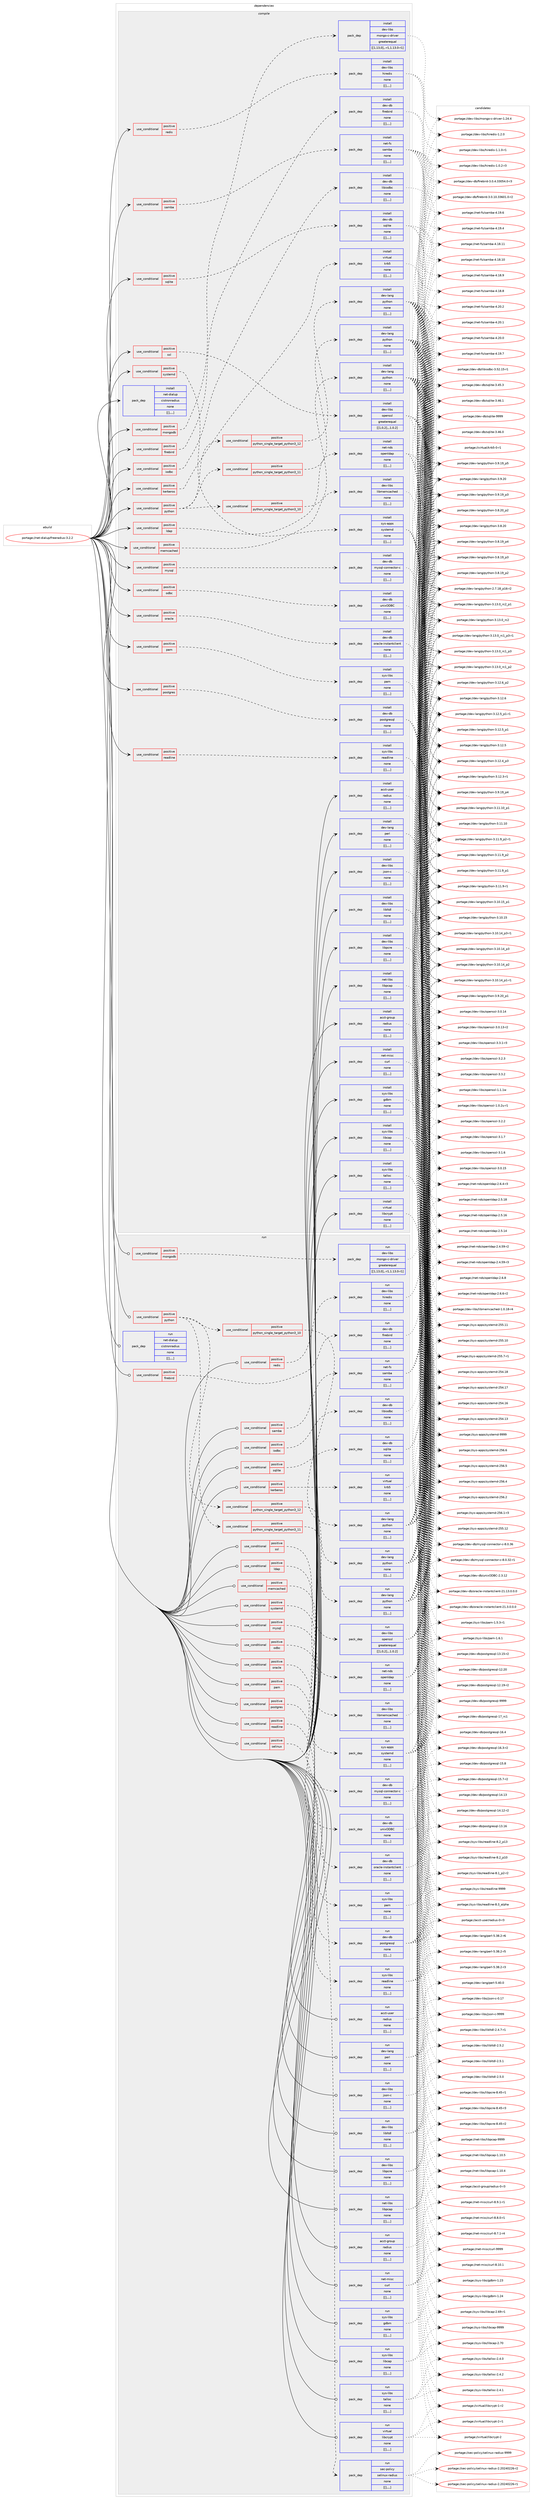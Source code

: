 digraph prolog {

# *************
# Graph options
# *************

newrank=true;
concentrate=true;
compound=true;
graph [rankdir=LR,fontname=Helvetica,fontsize=10,ranksep=1.5];#, ranksep=2.5, nodesep=0.2];
edge  [arrowhead=vee];
node  [fontname=Helvetica,fontsize=10];

# **********
# The ebuild
# **********

subgraph cluster_leftcol {
color=gray;
label=<<i>ebuild</i>>;
id [label="portage://net-dialup/freeradius-3.2.2", color=red, width=4, href="../net-dialup/freeradius-3.2.2.svg"];
}

# ****************
# The dependencies
# ****************

subgraph cluster_midcol {
color=gray;
label=<<i>dependencies</i>>;
subgraph cluster_compile {
fillcolor="#eeeeee";
style=filled;
label=<<i>compile</i>>;
subgraph cond93344 {
dependency355951 [label=<<TABLE BORDER="0" CELLBORDER="1" CELLSPACING="0" CELLPADDING="4"><TR><TD ROWSPAN="3" CELLPADDING="10">use_conditional</TD></TR><TR><TD>positive</TD></TR><TR><TD>firebird</TD></TR></TABLE>>, shape=none, color=red];
subgraph pack259977 {
dependency355952 [label=<<TABLE BORDER="0" CELLBORDER="1" CELLSPACING="0" CELLPADDING="4" WIDTH="220"><TR><TD ROWSPAN="6" CELLPADDING="30">pack_dep</TD></TR><TR><TD WIDTH="110">install</TD></TR><TR><TD>dev-db</TD></TR><TR><TD>firebird</TD></TR><TR><TD>none</TD></TR><TR><TD>[[],,,,]</TD></TR></TABLE>>, shape=none, color=blue];
}
dependency355951:e -> dependency355952:w [weight=20,style="dashed",arrowhead="vee"];
}
id:e -> dependency355951:w [weight=20,style="solid",arrowhead="vee"];
subgraph cond93345 {
dependency355953 [label=<<TABLE BORDER="0" CELLBORDER="1" CELLSPACING="0" CELLPADDING="4"><TR><TD ROWSPAN="3" CELLPADDING="10">use_conditional</TD></TR><TR><TD>positive</TD></TR><TR><TD>iodbc</TD></TR></TABLE>>, shape=none, color=red];
subgraph pack259978 {
dependency355954 [label=<<TABLE BORDER="0" CELLBORDER="1" CELLSPACING="0" CELLPADDING="4" WIDTH="220"><TR><TD ROWSPAN="6" CELLPADDING="30">pack_dep</TD></TR><TR><TD WIDTH="110">install</TD></TR><TR><TD>dev-db</TD></TR><TR><TD>libiodbc</TD></TR><TR><TD>none</TD></TR><TR><TD>[[],,,,]</TD></TR></TABLE>>, shape=none, color=blue];
}
dependency355953:e -> dependency355954:w [weight=20,style="dashed",arrowhead="vee"];
}
id:e -> dependency355953:w [weight=20,style="solid",arrowhead="vee"];
subgraph cond93346 {
dependency355955 [label=<<TABLE BORDER="0" CELLBORDER="1" CELLSPACING="0" CELLPADDING="4"><TR><TD ROWSPAN="3" CELLPADDING="10">use_conditional</TD></TR><TR><TD>positive</TD></TR><TR><TD>kerberos</TD></TR></TABLE>>, shape=none, color=red];
subgraph pack259979 {
dependency355956 [label=<<TABLE BORDER="0" CELLBORDER="1" CELLSPACING="0" CELLPADDING="4" WIDTH="220"><TR><TD ROWSPAN="6" CELLPADDING="30">pack_dep</TD></TR><TR><TD WIDTH="110">install</TD></TR><TR><TD>virtual</TD></TR><TR><TD>krb5</TD></TR><TR><TD>none</TD></TR><TR><TD>[[],,,,]</TD></TR></TABLE>>, shape=none, color=blue];
}
dependency355955:e -> dependency355956:w [weight=20,style="dashed",arrowhead="vee"];
}
id:e -> dependency355955:w [weight=20,style="solid",arrowhead="vee"];
subgraph cond93347 {
dependency355957 [label=<<TABLE BORDER="0" CELLBORDER="1" CELLSPACING="0" CELLPADDING="4"><TR><TD ROWSPAN="3" CELLPADDING="10">use_conditional</TD></TR><TR><TD>positive</TD></TR><TR><TD>ldap</TD></TR></TABLE>>, shape=none, color=red];
subgraph pack259980 {
dependency355958 [label=<<TABLE BORDER="0" CELLBORDER="1" CELLSPACING="0" CELLPADDING="4" WIDTH="220"><TR><TD ROWSPAN="6" CELLPADDING="30">pack_dep</TD></TR><TR><TD WIDTH="110">install</TD></TR><TR><TD>net-nds</TD></TR><TR><TD>openldap</TD></TR><TR><TD>none</TD></TR><TR><TD>[[],,,,]</TD></TR></TABLE>>, shape=none, color=blue];
}
dependency355957:e -> dependency355958:w [weight=20,style="dashed",arrowhead="vee"];
}
id:e -> dependency355957:w [weight=20,style="solid",arrowhead="vee"];
subgraph cond93348 {
dependency355959 [label=<<TABLE BORDER="0" CELLBORDER="1" CELLSPACING="0" CELLPADDING="4"><TR><TD ROWSPAN="3" CELLPADDING="10">use_conditional</TD></TR><TR><TD>positive</TD></TR><TR><TD>memcached</TD></TR></TABLE>>, shape=none, color=red];
subgraph pack259981 {
dependency355960 [label=<<TABLE BORDER="0" CELLBORDER="1" CELLSPACING="0" CELLPADDING="4" WIDTH="220"><TR><TD ROWSPAN="6" CELLPADDING="30">pack_dep</TD></TR><TR><TD WIDTH="110">install</TD></TR><TR><TD>dev-libs</TD></TR><TR><TD>libmemcached</TD></TR><TR><TD>none</TD></TR><TR><TD>[[],,,,]</TD></TR></TABLE>>, shape=none, color=blue];
}
dependency355959:e -> dependency355960:w [weight=20,style="dashed",arrowhead="vee"];
}
id:e -> dependency355959:w [weight=20,style="solid",arrowhead="vee"];
subgraph cond93349 {
dependency355961 [label=<<TABLE BORDER="0" CELLBORDER="1" CELLSPACING="0" CELLPADDING="4"><TR><TD ROWSPAN="3" CELLPADDING="10">use_conditional</TD></TR><TR><TD>positive</TD></TR><TR><TD>mongodb</TD></TR></TABLE>>, shape=none, color=red];
subgraph pack259982 {
dependency355962 [label=<<TABLE BORDER="0" CELLBORDER="1" CELLSPACING="0" CELLPADDING="4" WIDTH="220"><TR><TD ROWSPAN="6" CELLPADDING="30">pack_dep</TD></TR><TR><TD WIDTH="110">install</TD></TR><TR><TD>dev-libs</TD></TR><TR><TD>mongo-c-driver</TD></TR><TR><TD>greaterequal</TD></TR><TR><TD>[[1,13,0],,-r1,1.13.0-r1]</TD></TR></TABLE>>, shape=none, color=blue];
}
dependency355961:e -> dependency355962:w [weight=20,style="dashed",arrowhead="vee"];
}
id:e -> dependency355961:w [weight=20,style="solid",arrowhead="vee"];
subgraph cond93350 {
dependency355963 [label=<<TABLE BORDER="0" CELLBORDER="1" CELLSPACING="0" CELLPADDING="4"><TR><TD ROWSPAN="3" CELLPADDING="10">use_conditional</TD></TR><TR><TD>positive</TD></TR><TR><TD>mysql</TD></TR></TABLE>>, shape=none, color=red];
subgraph pack259983 {
dependency355964 [label=<<TABLE BORDER="0" CELLBORDER="1" CELLSPACING="0" CELLPADDING="4" WIDTH="220"><TR><TD ROWSPAN="6" CELLPADDING="30">pack_dep</TD></TR><TR><TD WIDTH="110">install</TD></TR><TR><TD>dev-db</TD></TR><TR><TD>mysql-connector-c</TD></TR><TR><TD>none</TD></TR><TR><TD>[[],,,,]</TD></TR></TABLE>>, shape=none, color=blue];
}
dependency355963:e -> dependency355964:w [weight=20,style="dashed",arrowhead="vee"];
}
id:e -> dependency355963:w [weight=20,style="solid",arrowhead="vee"];
subgraph cond93351 {
dependency355965 [label=<<TABLE BORDER="0" CELLBORDER="1" CELLSPACING="0" CELLPADDING="4"><TR><TD ROWSPAN="3" CELLPADDING="10">use_conditional</TD></TR><TR><TD>positive</TD></TR><TR><TD>odbc</TD></TR></TABLE>>, shape=none, color=red];
subgraph pack259984 {
dependency355966 [label=<<TABLE BORDER="0" CELLBORDER="1" CELLSPACING="0" CELLPADDING="4" WIDTH="220"><TR><TD ROWSPAN="6" CELLPADDING="30">pack_dep</TD></TR><TR><TD WIDTH="110">install</TD></TR><TR><TD>dev-db</TD></TR><TR><TD>unixODBC</TD></TR><TR><TD>none</TD></TR><TR><TD>[[],,,,]</TD></TR></TABLE>>, shape=none, color=blue];
}
dependency355965:e -> dependency355966:w [weight=20,style="dashed",arrowhead="vee"];
}
id:e -> dependency355965:w [weight=20,style="solid",arrowhead="vee"];
subgraph cond93352 {
dependency355967 [label=<<TABLE BORDER="0" CELLBORDER="1" CELLSPACING="0" CELLPADDING="4"><TR><TD ROWSPAN="3" CELLPADDING="10">use_conditional</TD></TR><TR><TD>positive</TD></TR><TR><TD>oracle</TD></TR></TABLE>>, shape=none, color=red];
subgraph pack259985 {
dependency355968 [label=<<TABLE BORDER="0" CELLBORDER="1" CELLSPACING="0" CELLPADDING="4" WIDTH="220"><TR><TD ROWSPAN="6" CELLPADDING="30">pack_dep</TD></TR><TR><TD WIDTH="110">install</TD></TR><TR><TD>dev-db</TD></TR><TR><TD>oracle-instantclient</TD></TR><TR><TD>none</TD></TR><TR><TD>[[],,,,]</TD></TR></TABLE>>, shape=none, color=blue];
}
dependency355967:e -> dependency355968:w [weight=20,style="dashed",arrowhead="vee"];
}
id:e -> dependency355967:w [weight=20,style="solid",arrowhead="vee"];
subgraph cond93353 {
dependency355969 [label=<<TABLE BORDER="0" CELLBORDER="1" CELLSPACING="0" CELLPADDING="4"><TR><TD ROWSPAN="3" CELLPADDING="10">use_conditional</TD></TR><TR><TD>positive</TD></TR><TR><TD>pam</TD></TR></TABLE>>, shape=none, color=red];
subgraph pack259986 {
dependency355970 [label=<<TABLE BORDER="0" CELLBORDER="1" CELLSPACING="0" CELLPADDING="4" WIDTH="220"><TR><TD ROWSPAN="6" CELLPADDING="30">pack_dep</TD></TR><TR><TD WIDTH="110">install</TD></TR><TR><TD>sys-libs</TD></TR><TR><TD>pam</TD></TR><TR><TD>none</TD></TR><TR><TD>[[],,,,]</TD></TR></TABLE>>, shape=none, color=blue];
}
dependency355969:e -> dependency355970:w [weight=20,style="dashed",arrowhead="vee"];
}
id:e -> dependency355969:w [weight=20,style="solid",arrowhead="vee"];
subgraph cond93354 {
dependency355971 [label=<<TABLE BORDER="0" CELLBORDER="1" CELLSPACING="0" CELLPADDING="4"><TR><TD ROWSPAN="3" CELLPADDING="10">use_conditional</TD></TR><TR><TD>positive</TD></TR><TR><TD>postgres</TD></TR></TABLE>>, shape=none, color=red];
subgraph pack259987 {
dependency355972 [label=<<TABLE BORDER="0" CELLBORDER="1" CELLSPACING="0" CELLPADDING="4" WIDTH="220"><TR><TD ROWSPAN="6" CELLPADDING="30">pack_dep</TD></TR><TR><TD WIDTH="110">install</TD></TR><TR><TD>dev-db</TD></TR><TR><TD>postgresql</TD></TR><TR><TD>none</TD></TR><TR><TD>[[],,,,]</TD></TR></TABLE>>, shape=none, color=blue];
}
dependency355971:e -> dependency355972:w [weight=20,style="dashed",arrowhead="vee"];
}
id:e -> dependency355971:w [weight=20,style="solid",arrowhead="vee"];
subgraph cond93355 {
dependency355973 [label=<<TABLE BORDER="0" CELLBORDER="1" CELLSPACING="0" CELLPADDING="4"><TR><TD ROWSPAN="3" CELLPADDING="10">use_conditional</TD></TR><TR><TD>positive</TD></TR><TR><TD>python</TD></TR></TABLE>>, shape=none, color=red];
subgraph cond93356 {
dependency355974 [label=<<TABLE BORDER="0" CELLBORDER="1" CELLSPACING="0" CELLPADDING="4"><TR><TD ROWSPAN="3" CELLPADDING="10">use_conditional</TD></TR><TR><TD>positive</TD></TR><TR><TD>python_single_target_python3_10</TD></TR></TABLE>>, shape=none, color=red];
subgraph pack259988 {
dependency355975 [label=<<TABLE BORDER="0" CELLBORDER="1" CELLSPACING="0" CELLPADDING="4" WIDTH="220"><TR><TD ROWSPAN="6" CELLPADDING="30">pack_dep</TD></TR><TR><TD WIDTH="110">install</TD></TR><TR><TD>dev-lang</TD></TR><TR><TD>python</TD></TR><TR><TD>none</TD></TR><TR><TD>[[],,,,]</TD></TR></TABLE>>, shape=none, color=blue];
}
dependency355974:e -> dependency355975:w [weight=20,style="dashed",arrowhead="vee"];
}
dependency355973:e -> dependency355974:w [weight=20,style="dashed",arrowhead="vee"];
subgraph cond93357 {
dependency355976 [label=<<TABLE BORDER="0" CELLBORDER="1" CELLSPACING="0" CELLPADDING="4"><TR><TD ROWSPAN="3" CELLPADDING="10">use_conditional</TD></TR><TR><TD>positive</TD></TR><TR><TD>python_single_target_python3_11</TD></TR></TABLE>>, shape=none, color=red];
subgraph pack259989 {
dependency355977 [label=<<TABLE BORDER="0" CELLBORDER="1" CELLSPACING="0" CELLPADDING="4" WIDTH="220"><TR><TD ROWSPAN="6" CELLPADDING="30">pack_dep</TD></TR><TR><TD WIDTH="110">install</TD></TR><TR><TD>dev-lang</TD></TR><TR><TD>python</TD></TR><TR><TD>none</TD></TR><TR><TD>[[],,,,]</TD></TR></TABLE>>, shape=none, color=blue];
}
dependency355976:e -> dependency355977:w [weight=20,style="dashed",arrowhead="vee"];
}
dependency355973:e -> dependency355976:w [weight=20,style="dashed",arrowhead="vee"];
subgraph cond93358 {
dependency355978 [label=<<TABLE BORDER="0" CELLBORDER="1" CELLSPACING="0" CELLPADDING="4"><TR><TD ROWSPAN="3" CELLPADDING="10">use_conditional</TD></TR><TR><TD>positive</TD></TR><TR><TD>python_single_target_python3_12</TD></TR></TABLE>>, shape=none, color=red];
subgraph pack259990 {
dependency355979 [label=<<TABLE BORDER="0" CELLBORDER="1" CELLSPACING="0" CELLPADDING="4" WIDTH="220"><TR><TD ROWSPAN="6" CELLPADDING="30">pack_dep</TD></TR><TR><TD WIDTH="110">install</TD></TR><TR><TD>dev-lang</TD></TR><TR><TD>python</TD></TR><TR><TD>none</TD></TR><TR><TD>[[],,,,]</TD></TR></TABLE>>, shape=none, color=blue];
}
dependency355978:e -> dependency355979:w [weight=20,style="dashed",arrowhead="vee"];
}
dependency355973:e -> dependency355978:w [weight=20,style="dashed",arrowhead="vee"];
}
id:e -> dependency355973:w [weight=20,style="solid",arrowhead="vee"];
subgraph cond93359 {
dependency355980 [label=<<TABLE BORDER="0" CELLBORDER="1" CELLSPACING="0" CELLPADDING="4"><TR><TD ROWSPAN="3" CELLPADDING="10">use_conditional</TD></TR><TR><TD>positive</TD></TR><TR><TD>readline</TD></TR></TABLE>>, shape=none, color=red];
subgraph pack259991 {
dependency355981 [label=<<TABLE BORDER="0" CELLBORDER="1" CELLSPACING="0" CELLPADDING="4" WIDTH="220"><TR><TD ROWSPAN="6" CELLPADDING="30">pack_dep</TD></TR><TR><TD WIDTH="110">install</TD></TR><TR><TD>sys-libs</TD></TR><TR><TD>readline</TD></TR><TR><TD>none</TD></TR><TR><TD>[[],,,,]</TD></TR></TABLE>>, shape=none, color=blue];
}
dependency355980:e -> dependency355981:w [weight=20,style="dashed",arrowhead="vee"];
}
id:e -> dependency355980:w [weight=20,style="solid",arrowhead="vee"];
subgraph cond93360 {
dependency355982 [label=<<TABLE BORDER="0" CELLBORDER="1" CELLSPACING="0" CELLPADDING="4"><TR><TD ROWSPAN="3" CELLPADDING="10">use_conditional</TD></TR><TR><TD>positive</TD></TR><TR><TD>redis</TD></TR></TABLE>>, shape=none, color=red];
subgraph pack259992 {
dependency355983 [label=<<TABLE BORDER="0" CELLBORDER="1" CELLSPACING="0" CELLPADDING="4" WIDTH="220"><TR><TD ROWSPAN="6" CELLPADDING="30">pack_dep</TD></TR><TR><TD WIDTH="110">install</TD></TR><TR><TD>dev-libs</TD></TR><TR><TD>hiredis</TD></TR><TR><TD>none</TD></TR><TR><TD>[[],,,,]</TD></TR></TABLE>>, shape=none, color=blue];
}
dependency355982:e -> dependency355983:w [weight=20,style="dashed",arrowhead="vee"];
}
id:e -> dependency355982:w [weight=20,style="solid",arrowhead="vee"];
subgraph cond93361 {
dependency355984 [label=<<TABLE BORDER="0" CELLBORDER="1" CELLSPACING="0" CELLPADDING="4"><TR><TD ROWSPAN="3" CELLPADDING="10">use_conditional</TD></TR><TR><TD>positive</TD></TR><TR><TD>samba</TD></TR></TABLE>>, shape=none, color=red];
subgraph pack259993 {
dependency355985 [label=<<TABLE BORDER="0" CELLBORDER="1" CELLSPACING="0" CELLPADDING="4" WIDTH="220"><TR><TD ROWSPAN="6" CELLPADDING="30">pack_dep</TD></TR><TR><TD WIDTH="110">install</TD></TR><TR><TD>net-fs</TD></TR><TR><TD>samba</TD></TR><TR><TD>none</TD></TR><TR><TD>[[],,,,]</TD></TR></TABLE>>, shape=none, color=blue];
}
dependency355984:e -> dependency355985:w [weight=20,style="dashed",arrowhead="vee"];
}
id:e -> dependency355984:w [weight=20,style="solid",arrowhead="vee"];
subgraph cond93362 {
dependency355986 [label=<<TABLE BORDER="0" CELLBORDER="1" CELLSPACING="0" CELLPADDING="4"><TR><TD ROWSPAN="3" CELLPADDING="10">use_conditional</TD></TR><TR><TD>positive</TD></TR><TR><TD>sqlite</TD></TR></TABLE>>, shape=none, color=red];
subgraph pack259994 {
dependency355987 [label=<<TABLE BORDER="0" CELLBORDER="1" CELLSPACING="0" CELLPADDING="4" WIDTH="220"><TR><TD ROWSPAN="6" CELLPADDING="30">pack_dep</TD></TR><TR><TD WIDTH="110">install</TD></TR><TR><TD>dev-db</TD></TR><TR><TD>sqlite</TD></TR><TR><TD>none</TD></TR><TR><TD>[[],,,,]</TD></TR></TABLE>>, shape=none, color=blue];
}
dependency355986:e -> dependency355987:w [weight=20,style="dashed",arrowhead="vee"];
}
id:e -> dependency355986:w [weight=20,style="solid",arrowhead="vee"];
subgraph cond93363 {
dependency355988 [label=<<TABLE BORDER="0" CELLBORDER="1" CELLSPACING="0" CELLPADDING="4"><TR><TD ROWSPAN="3" CELLPADDING="10">use_conditional</TD></TR><TR><TD>positive</TD></TR><TR><TD>ssl</TD></TR></TABLE>>, shape=none, color=red];
subgraph pack259995 {
dependency355989 [label=<<TABLE BORDER="0" CELLBORDER="1" CELLSPACING="0" CELLPADDING="4" WIDTH="220"><TR><TD ROWSPAN="6" CELLPADDING="30">pack_dep</TD></TR><TR><TD WIDTH="110">install</TD></TR><TR><TD>dev-libs</TD></TR><TR><TD>openssl</TD></TR><TR><TD>greaterequal</TD></TR><TR><TD>[[1,0,2],,,1.0.2]</TD></TR></TABLE>>, shape=none, color=blue];
}
dependency355988:e -> dependency355989:w [weight=20,style="dashed",arrowhead="vee"];
}
id:e -> dependency355988:w [weight=20,style="solid",arrowhead="vee"];
subgraph cond93364 {
dependency355990 [label=<<TABLE BORDER="0" CELLBORDER="1" CELLSPACING="0" CELLPADDING="4"><TR><TD ROWSPAN="3" CELLPADDING="10">use_conditional</TD></TR><TR><TD>positive</TD></TR><TR><TD>systemd</TD></TR></TABLE>>, shape=none, color=red];
subgraph pack259996 {
dependency355991 [label=<<TABLE BORDER="0" CELLBORDER="1" CELLSPACING="0" CELLPADDING="4" WIDTH="220"><TR><TD ROWSPAN="6" CELLPADDING="30">pack_dep</TD></TR><TR><TD WIDTH="110">install</TD></TR><TR><TD>sys-apps</TD></TR><TR><TD>systemd</TD></TR><TR><TD>none</TD></TR><TR><TD>[[],,,,]</TD></TR></TABLE>>, shape=none, color=blue];
}
dependency355990:e -> dependency355991:w [weight=20,style="dashed",arrowhead="vee"];
}
id:e -> dependency355990:w [weight=20,style="solid",arrowhead="vee"];
subgraph pack259997 {
dependency355992 [label=<<TABLE BORDER="0" CELLBORDER="1" CELLSPACING="0" CELLPADDING="4" WIDTH="220"><TR><TD ROWSPAN="6" CELLPADDING="30">pack_dep</TD></TR><TR><TD WIDTH="110">install</TD></TR><TR><TD>acct-group</TD></TR><TR><TD>radius</TD></TR><TR><TD>none</TD></TR><TR><TD>[[],,,,]</TD></TR></TABLE>>, shape=none, color=blue];
}
id:e -> dependency355992:w [weight=20,style="solid",arrowhead="vee"];
subgraph pack259998 {
dependency355993 [label=<<TABLE BORDER="0" CELLBORDER="1" CELLSPACING="0" CELLPADDING="4" WIDTH="220"><TR><TD ROWSPAN="6" CELLPADDING="30">pack_dep</TD></TR><TR><TD WIDTH="110">install</TD></TR><TR><TD>acct-user</TD></TR><TR><TD>radius</TD></TR><TR><TD>none</TD></TR><TR><TD>[[],,,,]</TD></TR></TABLE>>, shape=none, color=blue];
}
id:e -> dependency355993:w [weight=20,style="solid",arrowhead="vee"];
subgraph pack259999 {
dependency355994 [label=<<TABLE BORDER="0" CELLBORDER="1" CELLSPACING="0" CELLPADDING="4" WIDTH="220"><TR><TD ROWSPAN="6" CELLPADDING="30">pack_dep</TD></TR><TR><TD WIDTH="110">install</TD></TR><TR><TD>dev-lang</TD></TR><TR><TD>perl</TD></TR><TR><TD>none</TD></TR><TR><TD>[[],,,,]</TD></TR></TABLE>>, shape=none, color=blue];
}
id:e -> dependency355994:w [weight=20,style="solid",arrowhead="vee"];
subgraph pack260000 {
dependency355995 [label=<<TABLE BORDER="0" CELLBORDER="1" CELLSPACING="0" CELLPADDING="4" WIDTH="220"><TR><TD ROWSPAN="6" CELLPADDING="30">pack_dep</TD></TR><TR><TD WIDTH="110">install</TD></TR><TR><TD>dev-libs</TD></TR><TR><TD>json-c</TD></TR><TR><TD>none</TD></TR><TR><TD>[[],,,,]</TD></TR></TABLE>>, shape=none, color=blue];
}
id:e -> dependency355995:w [weight=20,style="solid",arrowhead="vee"];
subgraph pack260001 {
dependency355996 [label=<<TABLE BORDER="0" CELLBORDER="1" CELLSPACING="0" CELLPADDING="4" WIDTH="220"><TR><TD ROWSPAN="6" CELLPADDING="30">pack_dep</TD></TR><TR><TD WIDTH="110">install</TD></TR><TR><TD>dev-libs</TD></TR><TR><TD>libltdl</TD></TR><TR><TD>none</TD></TR><TR><TD>[[],,,,]</TD></TR></TABLE>>, shape=none, color=blue];
}
id:e -> dependency355996:w [weight=20,style="solid",arrowhead="vee"];
subgraph pack260002 {
dependency355997 [label=<<TABLE BORDER="0" CELLBORDER="1" CELLSPACING="0" CELLPADDING="4" WIDTH="220"><TR><TD ROWSPAN="6" CELLPADDING="30">pack_dep</TD></TR><TR><TD WIDTH="110">install</TD></TR><TR><TD>dev-libs</TD></TR><TR><TD>libpcre</TD></TR><TR><TD>none</TD></TR><TR><TD>[[],,,,]</TD></TR></TABLE>>, shape=none, color=blue];
}
id:e -> dependency355997:w [weight=20,style="solid",arrowhead="vee"];
subgraph pack260003 {
dependency355998 [label=<<TABLE BORDER="0" CELLBORDER="1" CELLSPACING="0" CELLPADDING="4" WIDTH="220"><TR><TD ROWSPAN="6" CELLPADDING="30">pack_dep</TD></TR><TR><TD WIDTH="110">install</TD></TR><TR><TD>net-libs</TD></TR><TR><TD>libpcap</TD></TR><TR><TD>none</TD></TR><TR><TD>[[],,,,]</TD></TR></TABLE>>, shape=none, color=blue];
}
id:e -> dependency355998:w [weight=20,style="solid",arrowhead="vee"];
subgraph pack260004 {
dependency355999 [label=<<TABLE BORDER="0" CELLBORDER="1" CELLSPACING="0" CELLPADDING="4" WIDTH="220"><TR><TD ROWSPAN="6" CELLPADDING="30">pack_dep</TD></TR><TR><TD WIDTH="110">install</TD></TR><TR><TD>net-misc</TD></TR><TR><TD>curl</TD></TR><TR><TD>none</TD></TR><TR><TD>[[],,,,]</TD></TR></TABLE>>, shape=none, color=blue];
}
id:e -> dependency355999:w [weight=20,style="solid",arrowhead="vee"];
subgraph pack260005 {
dependency356000 [label=<<TABLE BORDER="0" CELLBORDER="1" CELLSPACING="0" CELLPADDING="4" WIDTH="220"><TR><TD ROWSPAN="6" CELLPADDING="30">pack_dep</TD></TR><TR><TD WIDTH="110">install</TD></TR><TR><TD>sys-libs</TD></TR><TR><TD>gdbm</TD></TR><TR><TD>none</TD></TR><TR><TD>[[],,,,]</TD></TR></TABLE>>, shape=none, color=blue];
}
id:e -> dependency356000:w [weight=20,style="solid",arrowhead="vee"];
subgraph pack260006 {
dependency356001 [label=<<TABLE BORDER="0" CELLBORDER="1" CELLSPACING="0" CELLPADDING="4" WIDTH="220"><TR><TD ROWSPAN="6" CELLPADDING="30">pack_dep</TD></TR><TR><TD WIDTH="110">install</TD></TR><TR><TD>sys-libs</TD></TR><TR><TD>libcap</TD></TR><TR><TD>none</TD></TR><TR><TD>[[],,,,]</TD></TR></TABLE>>, shape=none, color=blue];
}
id:e -> dependency356001:w [weight=20,style="solid",arrowhead="vee"];
subgraph pack260007 {
dependency356002 [label=<<TABLE BORDER="0" CELLBORDER="1" CELLSPACING="0" CELLPADDING="4" WIDTH="220"><TR><TD ROWSPAN="6" CELLPADDING="30">pack_dep</TD></TR><TR><TD WIDTH="110">install</TD></TR><TR><TD>sys-libs</TD></TR><TR><TD>talloc</TD></TR><TR><TD>none</TD></TR><TR><TD>[[],,,,]</TD></TR></TABLE>>, shape=none, color=blue];
}
id:e -> dependency356002:w [weight=20,style="solid",arrowhead="vee"];
subgraph pack260008 {
dependency356003 [label=<<TABLE BORDER="0" CELLBORDER="1" CELLSPACING="0" CELLPADDING="4" WIDTH="220"><TR><TD ROWSPAN="6" CELLPADDING="30">pack_dep</TD></TR><TR><TD WIDTH="110">install</TD></TR><TR><TD>virtual</TD></TR><TR><TD>libcrypt</TD></TR><TR><TD>none</TD></TR><TR><TD>[[],,,,]</TD></TR></TABLE>>, shape=none, color=blue];
}
id:e -> dependency356003:w [weight=20,style="solid",arrowhead="vee"];
subgraph pack260009 {
dependency356004 [label=<<TABLE BORDER="0" CELLBORDER="1" CELLSPACING="0" CELLPADDING="4" WIDTH="220"><TR><TD ROWSPAN="6" CELLPADDING="30">pack_dep</TD></TR><TR><TD WIDTH="110">install</TD></TR><TR><TD>net-dialup</TD></TR><TR><TD>cistronradius</TD></TR><TR><TD>none</TD></TR><TR><TD>[[],,,,]</TD></TR></TABLE>>, shape=none, color=blue];
}
id:e -> dependency356004:w [weight=20,style="solid",arrowhead="vee"];
}
subgraph cluster_compileandrun {
fillcolor="#eeeeee";
style=filled;
label=<<i>compile and run</i>>;
}
subgraph cluster_run {
fillcolor="#eeeeee";
style=filled;
label=<<i>run</i>>;
subgraph cond93365 {
dependency356005 [label=<<TABLE BORDER="0" CELLBORDER="1" CELLSPACING="0" CELLPADDING="4"><TR><TD ROWSPAN="3" CELLPADDING="10">use_conditional</TD></TR><TR><TD>positive</TD></TR><TR><TD>firebird</TD></TR></TABLE>>, shape=none, color=red];
subgraph pack260010 {
dependency356006 [label=<<TABLE BORDER="0" CELLBORDER="1" CELLSPACING="0" CELLPADDING="4" WIDTH="220"><TR><TD ROWSPAN="6" CELLPADDING="30">pack_dep</TD></TR><TR><TD WIDTH="110">run</TD></TR><TR><TD>dev-db</TD></TR><TR><TD>firebird</TD></TR><TR><TD>none</TD></TR><TR><TD>[[],,,,]</TD></TR></TABLE>>, shape=none, color=blue];
}
dependency356005:e -> dependency356006:w [weight=20,style="dashed",arrowhead="vee"];
}
id:e -> dependency356005:w [weight=20,style="solid",arrowhead="odot"];
subgraph cond93366 {
dependency356007 [label=<<TABLE BORDER="0" CELLBORDER="1" CELLSPACING="0" CELLPADDING="4"><TR><TD ROWSPAN="3" CELLPADDING="10">use_conditional</TD></TR><TR><TD>positive</TD></TR><TR><TD>iodbc</TD></TR></TABLE>>, shape=none, color=red];
subgraph pack260011 {
dependency356008 [label=<<TABLE BORDER="0" CELLBORDER="1" CELLSPACING="0" CELLPADDING="4" WIDTH="220"><TR><TD ROWSPAN="6" CELLPADDING="30">pack_dep</TD></TR><TR><TD WIDTH="110">run</TD></TR><TR><TD>dev-db</TD></TR><TR><TD>libiodbc</TD></TR><TR><TD>none</TD></TR><TR><TD>[[],,,,]</TD></TR></TABLE>>, shape=none, color=blue];
}
dependency356007:e -> dependency356008:w [weight=20,style="dashed",arrowhead="vee"];
}
id:e -> dependency356007:w [weight=20,style="solid",arrowhead="odot"];
subgraph cond93367 {
dependency356009 [label=<<TABLE BORDER="0" CELLBORDER="1" CELLSPACING="0" CELLPADDING="4"><TR><TD ROWSPAN="3" CELLPADDING="10">use_conditional</TD></TR><TR><TD>positive</TD></TR><TR><TD>kerberos</TD></TR></TABLE>>, shape=none, color=red];
subgraph pack260012 {
dependency356010 [label=<<TABLE BORDER="0" CELLBORDER="1" CELLSPACING="0" CELLPADDING="4" WIDTH="220"><TR><TD ROWSPAN="6" CELLPADDING="30">pack_dep</TD></TR><TR><TD WIDTH="110">run</TD></TR><TR><TD>virtual</TD></TR><TR><TD>krb5</TD></TR><TR><TD>none</TD></TR><TR><TD>[[],,,,]</TD></TR></TABLE>>, shape=none, color=blue];
}
dependency356009:e -> dependency356010:w [weight=20,style="dashed",arrowhead="vee"];
}
id:e -> dependency356009:w [weight=20,style="solid",arrowhead="odot"];
subgraph cond93368 {
dependency356011 [label=<<TABLE BORDER="0" CELLBORDER="1" CELLSPACING="0" CELLPADDING="4"><TR><TD ROWSPAN="3" CELLPADDING="10">use_conditional</TD></TR><TR><TD>positive</TD></TR><TR><TD>ldap</TD></TR></TABLE>>, shape=none, color=red];
subgraph pack260013 {
dependency356012 [label=<<TABLE BORDER="0" CELLBORDER="1" CELLSPACING="0" CELLPADDING="4" WIDTH="220"><TR><TD ROWSPAN="6" CELLPADDING="30">pack_dep</TD></TR><TR><TD WIDTH="110">run</TD></TR><TR><TD>net-nds</TD></TR><TR><TD>openldap</TD></TR><TR><TD>none</TD></TR><TR><TD>[[],,,,]</TD></TR></TABLE>>, shape=none, color=blue];
}
dependency356011:e -> dependency356012:w [weight=20,style="dashed",arrowhead="vee"];
}
id:e -> dependency356011:w [weight=20,style="solid",arrowhead="odot"];
subgraph cond93369 {
dependency356013 [label=<<TABLE BORDER="0" CELLBORDER="1" CELLSPACING="0" CELLPADDING="4"><TR><TD ROWSPAN="3" CELLPADDING="10">use_conditional</TD></TR><TR><TD>positive</TD></TR><TR><TD>memcached</TD></TR></TABLE>>, shape=none, color=red];
subgraph pack260014 {
dependency356014 [label=<<TABLE BORDER="0" CELLBORDER="1" CELLSPACING="0" CELLPADDING="4" WIDTH="220"><TR><TD ROWSPAN="6" CELLPADDING="30">pack_dep</TD></TR><TR><TD WIDTH="110">run</TD></TR><TR><TD>dev-libs</TD></TR><TR><TD>libmemcached</TD></TR><TR><TD>none</TD></TR><TR><TD>[[],,,,]</TD></TR></TABLE>>, shape=none, color=blue];
}
dependency356013:e -> dependency356014:w [weight=20,style="dashed",arrowhead="vee"];
}
id:e -> dependency356013:w [weight=20,style="solid",arrowhead="odot"];
subgraph cond93370 {
dependency356015 [label=<<TABLE BORDER="0" CELLBORDER="1" CELLSPACING="0" CELLPADDING="4"><TR><TD ROWSPAN="3" CELLPADDING="10">use_conditional</TD></TR><TR><TD>positive</TD></TR><TR><TD>mongodb</TD></TR></TABLE>>, shape=none, color=red];
subgraph pack260015 {
dependency356016 [label=<<TABLE BORDER="0" CELLBORDER="1" CELLSPACING="0" CELLPADDING="4" WIDTH="220"><TR><TD ROWSPAN="6" CELLPADDING="30">pack_dep</TD></TR><TR><TD WIDTH="110">run</TD></TR><TR><TD>dev-libs</TD></TR><TR><TD>mongo-c-driver</TD></TR><TR><TD>greaterequal</TD></TR><TR><TD>[[1,13,0],,-r1,1.13.0-r1]</TD></TR></TABLE>>, shape=none, color=blue];
}
dependency356015:e -> dependency356016:w [weight=20,style="dashed",arrowhead="vee"];
}
id:e -> dependency356015:w [weight=20,style="solid",arrowhead="odot"];
subgraph cond93371 {
dependency356017 [label=<<TABLE BORDER="0" CELLBORDER="1" CELLSPACING="0" CELLPADDING="4"><TR><TD ROWSPAN="3" CELLPADDING="10">use_conditional</TD></TR><TR><TD>positive</TD></TR><TR><TD>mysql</TD></TR></TABLE>>, shape=none, color=red];
subgraph pack260016 {
dependency356018 [label=<<TABLE BORDER="0" CELLBORDER="1" CELLSPACING="0" CELLPADDING="4" WIDTH="220"><TR><TD ROWSPAN="6" CELLPADDING="30">pack_dep</TD></TR><TR><TD WIDTH="110">run</TD></TR><TR><TD>dev-db</TD></TR><TR><TD>mysql-connector-c</TD></TR><TR><TD>none</TD></TR><TR><TD>[[],,,,]</TD></TR></TABLE>>, shape=none, color=blue];
}
dependency356017:e -> dependency356018:w [weight=20,style="dashed",arrowhead="vee"];
}
id:e -> dependency356017:w [weight=20,style="solid",arrowhead="odot"];
subgraph cond93372 {
dependency356019 [label=<<TABLE BORDER="0" CELLBORDER="1" CELLSPACING="0" CELLPADDING="4"><TR><TD ROWSPAN="3" CELLPADDING="10">use_conditional</TD></TR><TR><TD>positive</TD></TR><TR><TD>odbc</TD></TR></TABLE>>, shape=none, color=red];
subgraph pack260017 {
dependency356020 [label=<<TABLE BORDER="0" CELLBORDER="1" CELLSPACING="0" CELLPADDING="4" WIDTH="220"><TR><TD ROWSPAN="6" CELLPADDING="30">pack_dep</TD></TR><TR><TD WIDTH="110">run</TD></TR><TR><TD>dev-db</TD></TR><TR><TD>unixODBC</TD></TR><TR><TD>none</TD></TR><TR><TD>[[],,,,]</TD></TR></TABLE>>, shape=none, color=blue];
}
dependency356019:e -> dependency356020:w [weight=20,style="dashed",arrowhead="vee"];
}
id:e -> dependency356019:w [weight=20,style="solid",arrowhead="odot"];
subgraph cond93373 {
dependency356021 [label=<<TABLE BORDER="0" CELLBORDER="1" CELLSPACING="0" CELLPADDING="4"><TR><TD ROWSPAN="3" CELLPADDING="10">use_conditional</TD></TR><TR><TD>positive</TD></TR><TR><TD>oracle</TD></TR></TABLE>>, shape=none, color=red];
subgraph pack260018 {
dependency356022 [label=<<TABLE BORDER="0" CELLBORDER="1" CELLSPACING="0" CELLPADDING="4" WIDTH="220"><TR><TD ROWSPAN="6" CELLPADDING="30">pack_dep</TD></TR><TR><TD WIDTH="110">run</TD></TR><TR><TD>dev-db</TD></TR><TR><TD>oracle-instantclient</TD></TR><TR><TD>none</TD></TR><TR><TD>[[],,,,]</TD></TR></TABLE>>, shape=none, color=blue];
}
dependency356021:e -> dependency356022:w [weight=20,style="dashed",arrowhead="vee"];
}
id:e -> dependency356021:w [weight=20,style="solid",arrowhead="odot"];
subgraph cond93374 {
dependency356023 [label=<<TABLE BORDER="0" CELLBORDER="1" CELLSPACING="0" CELLPADDING="4"><TR><TD ROWSPAN="3" CELLPADDING="10">use_conditional</TD></TR><TR><TD>positive</TD></TR><TR><TD>pam</TD></TR></TABLE>>, shape=none, color=red];
subgraph pack260019 {
dependency356024 [label=<<TABLE BORDER="0" CELLBORDER="1" CELLSPACING="0" CELLPADDING="4" WIDTH="220"><TR><TD ROWSPAN="6" CELLPADDING="30">pack_dep</TD></TR><TR><TD WIDTH="110">run</TD></TR><TR><TD>sys-libs</TD></TR><TR><TD>pam</TD></TR><TR><TD>none</TD></TR><TR><TD>[[],,,,]</TD></TR></TABLE>>, shape=none, color=blue];
}
dependency356023:e -> dependency356024:w [weight=20,style="dashed",arrowhead="vee"];
}
id:e -> dependency356023:w [weight=20,style="solid",arrowhead="odot"];
subgraph cond93375 {
dependency356025 [label=<<TABLE BORDER="0" CELLBORDER="1" CELLSPACING="0" CELLPADDING="4"><TR><TD ROWSPAN="3" CELLPADDING="10">use_conditional</TD></TR><TR><TD>positive</TD></TR><TR><TD>postgres</TD></TR></TABLE>>, shape=none, color=red];
subgraph pack260020 {
dependency356026 [label=<<TABLE BORDER="0" CELLBORDER="1" CELLSPACING="0" CELLPADDING="4" WIDTH="220"><TR><TD ROWSPAN="6" CELLPADDING="30">pack_dep</TD></TR><TR><TD WIDTH="110">run</TD></TR><TR><TD>dev-db</TD></TR><TR><TD>postgresql</TD></TR><TR><TD>none</TD></TR><TR><TD>[[],,,,]</TD></TR></TABLE>>, shape=none, color=blue];
}
dependency356025:e -> dependency356026:w [weight=20,style="dashed",arrowhead="vee"];
}
id:e -> dependency356025:w [weight=20,style="solid",arrowhead="odot"];
subgraph cond93376 {
dependency356027 [label=<<TABLE BORDER="0" CELLBORDER="1" CELLSPACING="0" CELLPADDING="4"><TR><TD ROWSPAN="3" CELLPADDING="10">use_conditional</TD></TR><TR><TD>positive</TD></TR><TR><TD>python</TD></TR></TABLE>>, shape=none, color=red];
subgraph cond93377 {
dependency356028 [label=<<TABLE BORDER="0" CELLBORDER="1" CELLSPACING="0" CELLPADDING="4"><TR><TD ROWSPAN="3" CELLPADDING="10">use_conditional</TD></TR><TR><TD>positive</TD></TR><TR><TD>python_single_target_python3_10</TD></TR></TABLE>>, shape=none, color=red];
subgraph pack260021 {
dependency356029 [label=<<TABLE BORDER="0" CELLBORDER="1" CELLSPACING="0" CELLPADDING="4" WIDTH="220"><TR><TD ROWSPAN="6" CELLPADDING="30">pack_dep</TD></TR><TR><TD WIDTH="110">run</TD></TR><TR><TD>dev-lang</TD></TR><TR><TD>python</TD></TR><TR><TD>none</TD></TR><TR><TD>[[],,,,]</TD></TR></TABLE>>, shape=none, color=blue];
}
dependency356028:e -> dependency356029:w [weight=20,style="dashed",arrowhead="vee"];
}
dependency356027:e -> dependency356028:w [weight=20,style="dashed",arrowhead="vee"];
subgraph cond93378 {
dependency356030 [label=<<TABLE BORDER="0" CELLBORDER="1" CELLSPACING="0" CELLPADDING="4"><TR><TD ROWSPAN="3" CELLPADDING="10">use_conditional</TD></TR><TR><TD>positive</TD></TR><TR><TD>python_single_target_python3_11</TD></TR></TABLE>>, shape=none, color=red];
subgraph pack260022 {
dependency356031 [label=<<TABLE BORDER="0" CELLBORDER="1" CELLSPACING="0" CELLPADDING="4" WIDTH="220"><TR><TD ROWSPAN="6" CELLPADDING="30">pack_dep</TD></TR><TR><TD WIDTH="110">run</TD></TR><TR><TD>dev-lang</TD></TR><TR><TD>python</TD></TR><TR><TD>none</TD></TR><TR><TD>[[],,,,]</TD></TR></TABLE>>, shape=none, color=blue];
}
dependency356030:e -> dependency356031:w [weight=20,style="dashed",arrowhead="vee"];
}
dependency356027:e -> dependency356030:w [weight=20,style="dashed",arrowhead="vee"];
subgraph cond93379 {
dependency356032 [label=<<TABLE BORDER="0" CELLBORDER="1" CELLSPACING="0" CELLPADDING="4"><TR><TD ROWSPAN="3" CELLPADDING="10">use_conditional</TD></TR><TR><TD>positive</TD></TR><TR><TD>python_single_target_python3_12</TD></TR></TABLE>>, shape=none, color=red];
subgraph pack260023 {
dependency356033 [label=<<TABLE BORDER="0" CELLBORDER="1" CELLSPACING="0" CELLPADDING="4" WIDTH="220"><TR><TD ROWSPAN="6" CELLPADDING="30">pack_dep</TD></TR><TR><TD WIDTH="110">run</TD></TR><TR><TD>dev-lang</TD></TR><TR><TD>python</TD></TR><TR><TD>none</TD></TR><TR><TD>[[],,,,]</TD></TR></TABLE>>, shape=none, color=blue];
}
dependency356032:e -> dependency356033:w [weight=20,style="dashed",arrowhead="vee"];
}
dependency356027:e -> dependency356032:w [weight=20,style="dashed",arrowhead="vee"];
}
id:e -> dependency356027:w [weight=20,style="solid",arrowhead="odot"];
subgraph cond93380 {
dependency356034 [label=<<TABLE BORDER="0" CELLBORDER="1" CELLSPACING="0" CELLPADDING="4"><TR><TD ROWSPAN="3" CELLPADDING="10">use_conditional</TD></TR><TR><TD>positive</TD></TR><TR><TD>readline</TD></TR></TABLE>>, shape=none, color=red];
subgraph pack260024 {
dependency356035 [label=<<TABLE BORDER="0" CELLBORDER="1" CELLSPACING="0" CELLPADDING="4" WIDTH="220"><TR><TD ROWSPAN="6" CELLPADDING="30">pack_dep</TD></TR><TR><TD WIDTH="110">run</TD></TR><TR><TD>sys-libs</TD></TR><TR><TD>readline</TD></TR><TR><TD>none</TD></TR><TR><TD>[[],,,,]</TD></TR></TABLE>>, shape=none, color=blue];
}
dependency356034:e -> dependency356035:w [weight=20,style="dashed",arrowhead="vee"];
}
id:e -> dependency356034:w [weight=20,style="solid",arrowhead="odot"];
subgraph cond93381 {
dependency356036 [label=<<TABLE BORDER="0" CELLBORDER="1" CELLSPACING="0" CELLPADDING="4"><TR><TD ROWSPAN="3" CELLPADDING="10">use_conditional</TD></TR><TR><TD>positive</TD></TR><TR><TD>redis</TD></TR></TABLE>>, shape=none, color=red];
subgraph pack260025 {
dependency356037 [label=<<TABLE BORDER="0" CELLBORDER="1" CELLSPACING="0" CELLPADDING="4" WIDTH="220"><TR><TD ROWSPAN="6" CELLPADDING="30">pack_dep</TD></TR><TR><TD WIDTH="110">run</TD></TR><TR><TD>dev-libs</TD></TR><TR><TD>hiredis</TD></TR><TR><TD>none</TD></TR><TR><TD>[[],,,,]</TD></TR></TABLE>>, shape=none, color=blue];
}
dependency356036:e -> dependency356037:w [weight=20,style="dashed",arrowhead="vee"];
}
id:e -> dependency356036:w [weight=20,style="solid",arrowhead="odot"];
subgraph cond93382 {
dependency356038 [label=<<TABLE BORDER="0" CELLBORDER="1" CELLSPACING="0" CELLPADDING="4"><TR><TD ROWSPAN="3" CELLPADDING="10">use_conditional</TD></TR><TR><TD>positive</TD></TR><TR><TD>samba</TD></TR></TABLE>>, shape=none, color=red];
subgraph pack260026 {
dependency356039 [label=<<TABLE BORDER="0" CELLBORDER="1" CELLSPACING="0" CELLPADDING="4" WIDTH="220"><TR><TD ROWSPAN="6" CELLPADDING="30">pack_dep</TD></TR><TR><TD WIDTH="110">run</TD></TR><TR><TD>net-fs</TD></TR><TR><TD>samba</TD></TR><TR><TD>none</TD></TR><TR><TD>[[],,,,]</TD></TR></TABLE>>, shape=none, color=blue];
}
dependency356038:e -> dependency356039:w [weight=20,style="dashed",arrowhead="vee"];
}
id:e -> dependency356038:w [weight=20,style="solid",arrowhead="odot"];
subgraph cond93383 {
dependency356040 [label=<<TABLE BORDER="0" CELLBORDER="1" CELLSPACING="0" CELLPADDING="4"><TR><TD ROWSPAN="3" CELLPADDING="10">use_conditional</TD></TR><TR><TD>positive</TD></TR><TR><TD>selinux</TD></TR></TABLE>>, shape=none, color=red];
subgraph pack260027 {
dependency356041 [label=<<TABLE BORDER="0" CELLBORDER="1" CELLSPACING="0" CELLPADDING="4" WIDTH="220"><TR><TD ROWSPAN="6" CELLPADDING="30">pack_dep</TD></TR><TR><TD WIDTH="110">run</TD></TR><TR><TD>sec-policy</TD></TR><TR><TD>selinux-radius</TD></TR><TR><TD>none</TD></TR><TR><TD>[[],,,,]</TD></TR></TABLE>>, shape=none, color=blue];
}
dependency356040:e -> dependency356041:w [weight=20,style="dashed",arrowhead="vee"];
}
id:e -> dependency356040:w [weight=20,style="solid",arrowhead="odot"];
subgraph cond93384 {
dependency356042 [label=<<TABLE BORDER="0" CELLBORDER="1" CELLSPACING="0" CELLPADDING="4"><TR><TD ROWSPAN="3" CELLPADDING="10">use_conditional</TD></TR><TR><TD>positive</TD></TR><TR><TD>sqlite</TD></TR></TABLE>>, shape=none, color=red];
subgraph pack260028 {
dependency356043 [label=<<TABLE BORDER="0" CELLBORDER="1" CELLSPACING="0" CELLPADDING="4" WIDTH="220"><TR><TD ROWSPAN="6" CELLPADDING="30">pack_dep</TD></TR><TR><TD WIDTH="110">run</TD></TR><TR><TD>dev-db</TD></TR><TR><TD>sqlite</TD></TR><TR><TD>none</TD></TR><TR><TD>[[],,,,]</TD></TR></TABLE>>, shape=none, color=blue];
}
dependency356042:e -> dependency356043:w [weight=20,style="dashed",arrowhead="vee"];
}
id:e -> dependency356042:w [weight=20,style="solid",arrowhead="odot"];
subgraph cond93385 {
dependency356044 [label=<<TABLE BORDER="0" CELLBORDER="1" CELLSPACING="0" CELLPADDING="4"><TR><TD ROWSPAN="3" CELLPADDING="10">use_conditional</TD></TR><TR><TD>positive</TD></TR><TR><TD>ssl</TD></TR></TABLE>>, shape=none, color=red];
subgraph pack260029 {
dependency356045 [label=<<TABLE BORDER="0" CELLBORDER="1" CELLSPACING="0" CELLPADDING="4" WIDTH="220"><TR><TD ROWSPAN="6" CELLPADDING="30">pack_dep</TD></TR><TR><TD WIDTH="110">run</TD></TR><TR><TD>dev-libs</TD></TR><TR><TD>openssl</TD></TR><TR><TD>greaterequal</TD></TR><TR><TD>[[1,0,2],,,1.0.2]</TD></TR></TABLE>>, shape=none, color=blue];
}
dependency356044:e -> dependency356045:w [weight=20,style="dashed",arrowhead="vee"];
}
id:e -> dependency356044:w [weight=20,style="solid",arrowhead="odot"];
subgraph cond93386 {
dependency356046 [label=<<TABLE BORDER="0" CELLBORDER="1" CELLSPACING="0" CELLPADDING="4"><TR><TD ROWSPAN="3" CELLPADDING="10">use_conditional</TD></TR><TR><TD>positive</TD></TR><TR><TD>systemd</TD></TR></TABLE>>, shape=none, color=red];
subgraph pack260030 {
dependency356047 [label=<<TABLE BORDER="0" CELLBORDER="1" CELLSPACING="0" CELLPADDING="4" WIDTH="220"><TR><TD ROWSPAN="6" CELLPADDING="30">pack_dep</TD></TR><TR><TD WIDTH="110">run</TD></TR><TR><TD>sys-apps</TD></TR><TR><TD>systemd</TD></TR><TR><TD>none</TD></TR><TR><TD>[[],,,,]</TD></TR></TABLE>>, shape=none, color=blue];
}
dependency356046:e -> dependency356047:w [weight=20,style="dashed",arrowhead="vee"];
}
id:e -> dependency356046:w [weight=20,style="solid",arrowhead="odot"];
subgraph pack260031 {
dependency356048 [label=<<TABLE BORDER="0" CELLBORDER="1" CELLSPACING="0" CELLPADDING="4" WIDTH="220"><TR><TD ROWSPAN="6" CELLPADDING="30">pack_dep</TD></TR><TR><TD WIDTH="110">run</TD></TR><TR><TD>acct-group</TD></TR><TR><TD>radius</TD></TR><TR><TD>none</TD></TR><TR><TD>[[],,,,]</TD></TR></TABLE>>, shape=none, color=blue];
}
id:e -> dependency356048:w [weight=20,style="solid",arrowhead="odot"];
subgraph pack260032 {
dependency356049 [label=<<TABLE BORDER="0" CELLBORDER="1" CELLSPACING="0" CELLPADDING="4" WIDTH="220"><TR><TD ROWSPAN="6" CELLPADDING="30">pack_dep</TD></TR><TR><TD WIDTH="110">run</TD></TR><TR><TD>acct-user</TD></TR><TR><TD>radius</TD></TR><TR><TD>none</TD></TR><TR><TD>[[],,,,]</TD></TR></TABLE>>, shape=none, color=blue];
}
id:e -> dependency356049:w [weight=20,style="solid",arrowhead="odot"];
subgraph pack260033 {
dependency356050 [label=<<TABLE BORDER="0" CELLBORDER="1" CELLSPACING="0" CELLPADDING="4" WIDTH="220"><TR><TD ROWSPAN="6" CELLPADDING="30">pack_dep</TD></TR><TR><TD WIDTH="110">run</TD></TR><TR><TD>dev-lang</TD></TR><TR><TD>perl</TD></TR><TR><TD>none</TD></TR><TR><TD>[[],,,,]</TD></TR></TABLE>>, shape=none, color=blue];
}
id:e -> dependency356050:w [weight=20,style="solid",arrowhead="odot"];
subgraph pack260034 {
dependency356051 [label=<<TABLE BORDER="0" CELLBORDER="1" CELLSPACING="0" CELLPADDING="4" WIDTH="220"><TR><TD ROWSPAN="6" CELLPADDING="30">pack_dep</TD></TR><TR><TD WIDTH="110">run</TD></TR><TR><TD>dev-libs</TD></TR><TR><TD>json-c</TD></TR><TR><TD>none</TD></TR><TR><TD>[[],,,,]</TD></TR></TABLE>>, shape=none, color=blue];
}
id:e -> dependency356051:w [weight=20,style="solid",arrowhead="odot"];
subgraph pack260035 {
dependency356052 [label=<<TABLE BORDER="0" CELLBORDER="1" CELLSPACING="0" CELLPADDING="4" WIDTH="220"><TR><TD ROWSPAN="6" CELLPADDING="30">pack_dep</TD></TR><TR><TD WIDTH="110">run</TD></TR><TR><TD>dev-libs</TD></TR><TR><TD>libltdl</TD></TR><TR><TD>none</TD></TR><TR><TD>[[],,,,]</TD></TR></TABLE>>, shape=none, color=blue];
}
id:e -> dependency356052:w [weight=20,style="solid",arrowhead="odot"];
subgraph pack260036 {
dependency356053 [label=<<TABLE BORDER="0" CELLBORDER="1" CELLSPACING="0" CELLPADDING="4" WIDTH="220"><TR><TD ROWSPAN="6" CELLPADDING="30">pack_dep</TD></TR><TR><TD WIDTH="110">run</TD></TR><TR><TD>dev-libs</TD></TR><TR><TD>libpcre</TD></TR><TR><TD>none</TD></TR><TR><TD>[[],,,,]</TD></TR></TABLE>>, shape=none, color=blue];
}
id:e -> dependency356053:w [weight=20,style="solid",arrowhead="odot"];
subgraph pack260037 {
dependency356054 [label=<<TABLE BORDER="0" CELLBORDER="1" CELLSPACING="0" CELLPADDING="4" WIDTH="220"><TR><TD ROWSPAN="6" CELLPADDING="30">pack_dep</TD></TR><TR><TD WIDTH="110">run</TD></TR><TR><TD>net-libs</TD></TR><TR><TD>libpcap</TD></TR><TR><TD>none</TD></TR><TR><TD>[[],,,,]</TD></TR></TABLE>>, shape=none, color=blue];
}
id:e -> dependency356054:w [weight=20,style="solid",arrowhead="odot"];
subgraph pack260038 {
dependency356055 [label=<<TABLE BORDER="0" CELLBORDER="1" CELLSPACING="0" CELLPADDING="4" WIDTH="220"><TR><TD ROWSPAN="6" CELLPADDING="30">pack_dep</TD></TR><TR><TD WIDTH="110">run</TD></TR><TR><TD>net-misc</TD></TR><TR><TD>curl</TD></TR><TR><TD>none</TD></TR><TR><TD>[[],,,,]</TD></TR></TABLE>>, shape=none, color=blue];
}
id:e -> dependency356055:w [weight=20,style="solid",arrowhead="odot"];
subgraph pack260039 {
dependency356056 [label=<<TABLE BORDER="0" CELLBORDER="1" CELLSPACING="0" CELLPADDING="4" WIDTH="220"><TR><TD ROWSPAN="6" CELLPADDING="30">pack_dep</TD></TR><TR><TD WIDTH="110">run</TD></TR><TR><TD>sys-libs</TD></TR><TR><TD>gdbm</TD></TR><TR><TD>none</TD></TR><TR><TD>[[],,,,]</TD></TR></TABLE>>, shape=none, color=blue];
}
id:e -> dependency356056:w [weight=20,style="solid",arrowhead="odot"];
subgraph pack260040 {
dependency356057 [label=<<TABLE BORDER="0" CELLBORDER="1" CELLSPACING="0" CELLPADDING="4" WIDTH="220"><TR><TD ROWSPAN="6" CELLPADDING="30">pack_dep</TD></TR><TR><TD WIDTH="110">run</TD></TR><TR><TD>sys-libs</TD></TR><TR><TD>libcap</TD></TR><TR><TD>none</TD></TR><TR><TD>[[],,,,]</TD></TR></TABLE>>, shape=none, color=blue];
}
id:e -> dependency356057:w [weight=20,style="solid",arrowhead="odot"];
subgraph pack260041 {
dependency356058 [label=<<TABLE BORDER="0" CELLBORDER="1" CELLSPACING="0" CELLPADDING="4" WIDTH="220"><TR><TD ROWSPAN="6" CELLPADDING="30">pack_dep</TD></TR><TR><TD WIDTH="110">run</TD></TR><TR><TD>sys-libs</TD></TR><TR><TD>talloc</TD></TR><TR><TD>none</TD></TR><TR><TD>[[],,,,]</TD></TR></TABLE>>, shape=none, color=blue];
}
id:e -> dependency356058:w [weight=20,style="solid",arrowhead="odot"];
subgraph pack260042 {
dependency356059 [label=<<TABLE BORDER="0" CELLBORDER="1" CELLSPACING="0" CELLPADDING="4" WIDTH="220"><TR><TD ROWSPAN="6" CELLPADDING="30">pack_dep</TD></TR><TR><TD WIDTH="110">run</TD></TR><TR><TD>virtual</TD></TR><TR><TD>libcrypt</TD></TR><TR><TD>none</TD></TR><TR><TD>[[],,,,]</TD></TR></TABLE>>, shape=none, color=blue];
}
id:e -> dependency356059:w [weight=20,style="solid",arrowhead="odot"];
subgraph pack260043 {
dependency356060 [label=<<TABLE BORDER="0" CELLBORDER="1" CELLSPACING="0" CELLPADDING="4" WIDTH="220"><TR><TD ROWSPAN="6" CELLPADDING="30">pack_dep</TD></TR><TR><TD WIDTH="110">run</TD></TR><TR><TD>net-dialup</TD></TR><TR><TD>cistronradius</TD></TR><TR><TD>none</TD></TR><TR><TD>[[],,,,]</TD></TR></TABLE>>, shape=none, color=blue];
}
id:e -> dependency356060:w [weight=20,style="solid",arrowhead="odot"];
}
}

# **************
# The candidates
# **************

subgraph cluster_choices {
rank=same;
color=gray;
label=<<i>candidates</i>>;

subgraph choice259977 {
color=black;
nodesep=1;
choice100101118451009847102105114101981051141004551464846494846515154484946484511450 [label="portage://dev-db/firebird-3.0.10.33601.0-r2", color=red, width=4,href="../dev-db/firebird-3.0.10.33601.0-r2.svg"];
choice1001011184510098471021051141019810511410045514648465246515148535246484511451 [label="portage://dev-db/firebird-3.0.4.33054.0-r3", color=red, width=4,href="../dev-db/firebird-3.0.4.33054.0-r3.svg"];
dependency355952:e -> choice100101118451009847102105114101981051141004551464846494846515154484946484511450:w [style=dotted,weight="100"];
dependency355952:e -> choice1001011184510098471021051141019810511410045514648465246515148535246484511451:w [style=dotted,weight="100"];
}
subgraph choice259978 {
color=black;
nodesep=1;
choice10010111845100984710810598105111100989945514653504649534511449 [label="portage://dev-db/libiodbc-3.52.15-r1", color=red, width=4,href="../dev-db/libiodbc-3.52.15-r1.svg"];
dependency355954:e -> choice10010111845100984710810598105111100989945514653504649534511449:w [style=dotted,weight="100"];
}
subgraph choice259979 {
color=black;
nodesep=1;
choice1181051141161179710847107114985345484511449 [label="portage://virtual/krb5-0-r1", color=red, width=4,href="../virtual/krb5-0-r1.svg"];
dependency355956:e -> choice1181051141161179710847107114985345484511449:w [style=dotted,weight="100"];
}
subgraph choice259980 {
color=black;
nodesep=1;
choice110101116451101001154711111210111010810097112455046544656 [label="portage://net-nds/openldap-2.6.8", color=red, width=4,href="../net-nds/openldap-2.6.8.svg"];
choice1101011164511010011547111112101110108100971124550465446544511450 [label="portage://net-nds/openldap-2.6.6-r2", color=red, width=4,href="../net-nds/openldap-2.6.6-r2.svg"];
choice1101011164511010011547111112101110108100971124550465446524511451 [label="portage://net-nds/openldap-2.6.4-r3", color=red, width=4,href="../net-nds/openldap-2.6.4-r3.svg"];
choice11010111645110100115471111121011101081009711245504653464956 [label="portage://net-nds/openldap-2.5.18", color=red, width=4,href="../net-nds/openldap-2.5.18.svg"];
choice11010111645110100115471111121011101081009711245504653464954 [label="portage://net-nds/openldap-2.5.16", color=red, width=4,href="../net-nds/openldap-2.5.16.svg"];
choice11010111645110100115471111121011101081009711245504653464952 [label="portage://net-nds/openldap-2.5.14", color=red, width=4,href="../net-nds/openldap-2.5.14.svg"];
choice110101116451101001154711111210111010810097112455046524653574511451 [label="portage://net-nds/openldap-2.4.59-r3", color=red, width=4,href="../net-nds/openldap-2.4.59-r3.svg"];
choice110101116451101001154711111210111010810097112455046524653574511450 [label="portage://net-nds/openldap-2.4.59-r2", color=red, width=4,href="../net-nds/openldap-2.4.59-r2.svg"];
dependency355958:e -> choice110101116451101001154711111210111010810097112455046544656:w [style=dotted,weight="100"];
dependency355958:e -> choice1101011164511010011547111112101110108100971124550465446544511450:w [style=dotted,weight="100"];
dependency355958:e -> choice1101011164511010011547111112101110108100971124550465446524511451:w [style=dotted,weight="100"];
dependency355958:e -> choice11010111645110100115471111121011101081009711245504653464956:w [style=dotted,weight="100"];
dependency355958:e -> choice11010111645110100115471111121011101081009711245504653464954:w [style=dotted,weight="100"];
dependency355958:e -> choice11010111645110100115471111121011101081009711245504653464952:w [style=dotted,weight="100"];
dependency355958:e -> choice110101116451101001154711111210111010810097112455046524653574511451:w [style=dotted,weight="100"];
dependency355958:e -> choice110101116451101001154711111210111010810097112455046524653574511450:w [style=dotted,weight="100"];
}
subgraph choice259981 {
color=black;
nodesep=1;
choice10010111845108105981154710810598109101109999799104101100454946484649564511452 [label="portage://dev-libs/libmemcached-1.0.18-r4", color=red, width=4,href="../dev-libs/libmemcached-1.0.18-r4.svg"];
dependency355960:e -> choice10010111845108105981154710810598109101109999799104101100454946484649564511452:w [style=dotted,weight="100"];
}
subgraph choice259982 {
color=black;
nodesep=1;
choice10010111845108105981154710911111010311145994510011410511810111445494650524652 [label="portage://dev-libs/mongo-c-driver-1.24.4", color=red, width=4,href="../dev-libs/mongo-c-driver-1.24.4.svg"];
dependency355962:e -> choice10010111845108105981154710911111010311145994510011410511810111445494650524652:w [style=dotted,weight="100"];
}
subgraph choice259983 {
color=black;
nodesep=1;
choice100101118451009847109121115113108459911111011010199116111114459945564648465154 [label="portage://dev-db/mysql-connector-c-8.0.36", color=red, width=4,href="../dev-db/mysql-connector-c-8.0.36.svg"];
choice1001011184510098471091211151131084599111110110101991161111144599455646484651504511449 [label="portage://dev-db/mysql-connector-c-8.0.32-r1", color=red, width=4,href="../dev-db/mysql-connector-c-8.0.32-r1.svg"];
dependency355964:e -> choice100101118451009847109121115113108459911111011010199116111114459945564648465154:w [style=dotted,weight="100"];
dependency355964:e -> choice1001011184510098471091211151131084599111110110101991161111144599455646484651504511449:w [style=dotted,weight="100"];
}
subgraph choice259984 {
color=black;
nodesep=1;
choice1001011184510098471171101051207968666745504651464950 [label="portage://dev-db/unixODBC-2.3.12", color=red, width=4,href="../dev-db/unixODBC-2.3.12.svg"];
dependency355966:e -> choice1001011184510098471171101051207968666745504651464950:w [style=dotted,weight="100"];
}
subgraph choice259985 {
color=black;
nodesep=1;
choice1001011184510098471111149799108101451051101151169711011699108105101110116455049464951464846484648 [label="portage://dev-db/oracle-instantclient-21.13.0.0.0", color=red, width=4,href="../dev-db/oracle-instantclient-21.13.0.0.0.svg"];
choice10010111845100984711111497991081014510511011511697110116991081051011101164550494651464846484648 [label="portage://dev-db/oracle-instantclient-21.3.0.0.0", color=red, width=4,href="../dev-db/oracle-instantclient-21.3.0.0.0.svg"];
dependency355968:e -> choice1001011184510098471111149799108101451051101151169711011699108105101110116455049464951464846484648:w [style=dotted,weight="100"];
dependency355968:e -> choice10010111845100984711111497991081014510511011511697110116991081051011101164550494651464846484648:w [style=dotted,weight="100"];
}
subgraph choice259986 {
color=black;
nodesep=1;
choice11512111545108105981154711297109454946544649 [label="portage://sys-libs/pam-1.6.1", color=red, width=4,href="../sys-libs/pam-1.6.1.svg"];
choice115121115451081059811547112971094549465346514511449 [label="portage://sys-libs/pam-1.5.3-r1", color=red, width=4,href="../sys-libs/pam-1.5.3-r1.svg"];
dependency355970:e -> choice11512111545108105981154711297109454946544649:w [style=dotted,weight="100"];
dependency355970:e -> choice115121115451081059811547112971094549465346514511449:w [style=dotted,weight="100"];
}
subgraph choice259987 {
color=black;
nodesep=1;
choice1001011184510098471121111151161031141011151131084557575757 [label="portage://dev-db/postgresql-9999", color=red, width=4,href="../dev-db/postgresql-9999.svg"];
choice100101118451009847112111115116103114101115113108454955951149949 [label="portage://dev-db/postgresql-17_rc1", color=red, width=4,href="../dev-db/postgresql-17_rc1.svg"];
choice1001011184510098471121111151161031141011151131084549544652 [label="portage://dev-db/postgresql-16.4", color=red, width=4,href="../dev-db/postgresql-16.4.svg"];
choice10010111845100984711211111511610311410111511310845495446514511450 [label="portage://dev-db/postgresql-16.3-r2", color=red, width=4,href="../dev-db/postgresql-16.3-r2.svg"];
choice1001011184510098471121111151161031141011151131084549534656 [label="portage://dev-db/postgresql-15.8", color=red, width=4,href="../dev-db/postgresql-15.8.svg"];
choice10010111845100984711211111511610311410111511310845495346554511450 [label="portage://dev-db/postgresql-15.7-r2", color=red, width=4,href="../dev-db/postgresql-15.7-r2.svg"];
choice100101118451009847112111115116103114101115113108454952464951 [label="portage://dev-db/postgresql-14.13", color=red, width=4,href="../dev-db/postgresql-14.13.svg"];
choice1001011184510098471121111151161031141011151131084549524649504511450 [label="portage://dev-db/postgresql-14.12-r2", color=red, width=4,href="../dev-db/postgresql-14.12-r2.svg"];
choice100101118451009847112111115116103114101115113108454951464954 [label="portage://dev-db/postgresql-13.16", color=red, width=4,href="../dev-db/postgresql-13.16.svg"];
choice1001011184510098471121111151161031141011151131084549514649534511450 [label="portage://dev-db/postgresql-13.15-r2", color=red, width=4,href="../dev-db/postgresql-13.15-r2.svg"];
choice100101118451009847112111115116103114101115113108454950465048 [label="portage://dev-db/postgresql-12.20", color=red, width=4,href="../dev-db/postgresql-12.20.svg"];
choice1001011184510098471121111151161031141011151131084549504649574511450 [label="portage://dev-db/postgresql-12.19-r2", color=red, width=4,href="../dev-db/postgresql-12.19-r2.svg"];
dependency355972:e -> choice1001011184510098471121111151161031141011151131084557575757:w [style=dotted,weight="100"];
dependency355972:e -> choice100101118451009847112111115116103114101115113108454955951149949:w [style=dotted,weight="100"];
dependency355972:e -> choice1001011184510098471121111151161031141011151131084549544652:w [style=dotted,weight="100"];
dependency355972:e -> choice10010111845100984711211111511610311410111511310845495446514511450:w [style=dotted,weight="100"];
dependency355972:e -> choice1001011184510098471121111151161031141011151131084549534656:w [style=dotted,weight="100"];
dependency355972:e -> choice10010111845100984711211111511610311410111511310845495346554511450:w [style=dotted,weight="100"];
dependency355972:e -> choice100101118451009847112111115116103114101115113108454952464951:w [style=dotted,weight="100"];
dependency355972:e -> choice1001011184510098471121111151161031141011151131084549524649504511450:w [style=dotted,weight="100"];
dependency355972:e -> choice100101118451009847112111115116103114101115113108454951464954:w [style=dotted,weight="100"];
dependency355972:e -> choice1001011184510098471121111151161031141011151131084549514649534511450:w [style=dotted,weight="100"];
dependency355972:e -> choice100101118451009847112111115116103114101115113108454950465048:w [style=dotted,weight="100"];
dependency355972:e -> choice1001011184510098471121111151161031141011151131084549504649574511450:w [style=dotted,weight="100"];
}
subgraph choice259988 {
color=black;
nodesep=1;
choice100101118451089711010347112121116104111110455146495146489511499509511249 [label="portage://dev-lang/python-3.13.0_rc2_p1", color=red, width=4,href="../dev-lang/python-3.13.0_rc2_p1.svg"];
choice10010111845108971101034711212111610411111045514649514648951149950 [label="portage://dev-lang/python-3.13.0_rc2", color=red, width=4,href="../dev-lang/python-3.13.0_rc2.svg"];
choice1001011184510897110103471121211161041111104551464951464895114994995112514511449 [label="portage://dev-lang/python-3.13.0_rc1_p3-r1", color=red, width=4,href="../dev-lang/python-3.13.0_rc1_p3-r1.svg"];
choice100101118451089711010347112121116104111110455146495146489511499499511251 [label="portage://dev-lang/python-3.13.0_rc1_p3", color=red, width=4,href="../dev-lang/python-3.13.0_rc1_p3.svg"];
choice100101118451089711010347112121116104111110455146495146489511499499511250 [label="portage://dev-lang/python-3.13.0_rc1_p2", color=red, width=4,href="../dev-lang/python-3.13.0_rc1_p2.svg"];
choice100101118451089711010347112121116104111110455146495046549511250 [label="portage://dev-lang/python-3.12.6_p2", color=red, width=4,href="../dev-lang/python-3.12.6_p2.svg"];
choice10010111845108971101034711212111610411111045514649504654 [label="portage://dev-lang/python-3.12.6", color=red, width=4,href="../dev-lang/python-3.12.6.svg"];
choice1001011184510897110103471121211161041111104551464950465395112494511449 [label="portage://dev-lang/python-3.12.5_p1-r1", color=red, width=4,href="../dev-lang/python-3.12.5_p1-r1.svg"];
choice100101118451089711010347112121116104111110455146495046539511249 [label="portage://dev-lang/python-3.12.5_p1", color=red, width=4,href="../dev-lang/python-3.12.5_p1.svg"];
choice10010111845108971101034711212111610411111045514649504653 [label="portage://dev-lang/python-3.12.5", color=red, width=4,href="../dev-lang/python-3.12.5.svg"];
choice100101118451089711010347112121116104111110455146495046529511251 [label="portage://dev-lang/python-3.12.4_p3", color=red, width=4,href="../dev-lang/python-3.12.4_p3.svg"];
choice100101118451089711010347112121116104111110455146495046514511449 [label="portage://dev-lang/python-3.12.3-r1", color=red, width=4,href="../dev-lang/python-3.12.3-r1.svg"];
choice10010111845108971101034711212111610411111045514649494649489511249 [label="portage://dev-lang/python-3.11.10_p1", color=red, width=4,href="../dev-lang/python-3.11.10_p1.svg"];
choice1001011184510897110103471121211161041111104551464949464948 [label="portage://dev-lang/python-3.11.10", color=red, width=4,href="../dev-lang/python-3.11.10.svg"];
choice1001011184510897110103471121211161041111104551464949465795112504511449 [label="portage://dev-lang/python-3.11.9_p2-r1", color=red, width=4,href="../dev-lang/python-3.11.9_p2-r1.svg"];
choice100101118451089711010347112121116104111110455146494946579511250 [label="portage://dev-lang/python-3.11.9_p2", color=red, width=4,href="../dev-lang/python-3.11.9_p2.svg"];
choice100101118451089711010347112121116104111110455146494946579511249 [label="portage://dev-lang/python-3.11.9_p1", color=red, width=4,href="../dev-lang/python-3.11.9_p1.svg"];
choice100101118451089711010347112121116104111110455146494946574511449 [label="portage://dev-lang/python-3.11.9-r1", color=red, width=4,href="../dev-lang/python-3.11.9-r1.svg"];
choice10010111845108971101034711212111610411111045514649484649539511249 [label="portage://dev-lang/python-3.10.15_p1", color=red, width=4,href="../dev-lang/python-3.10.15_p1.svg"];
choice1001011184510897110103471121211161041111104551464948464953 [label="portage://dev-lang/python-3.10.15", color=red, width=4,href="../dev-lang/python-3.10.15.svg"];
choice100101118451089711010347112121116104111110455146494846495295112514511449 [label="portage://dev-lang/python-3.10.14_p3-r1", color=red, width=4,href="../dev-lang/python-3.10.14_p3-r1.svg"];
choice10010111845108971101034711212111610411111045514649484649529511251 [label="portage://dev-lang/python-3.10.14_p3", color=red, width=4,href="../dev-lang/python-3.10.14_p3.svg"];
choice10010111845108971101034711212111610411111045514649484649529511250 [label="portage://dev-lang/python-3.10.14_p2", color=red, width=4,href="../dev-lang/python-3.10.14_p2.svg"];
choice100101118451089711010347112121116104111110455146494846495295112494511449 [label="portage://dev-lang/python-3.10.14_p1-r1", color=red, width=4,href="../dev-lang/python-3.10.14_p1-r1.svg"];
choice100101118451089711010347112121116104111110455146574650489511249 [label="portage://dev-lang/python-3.9.20_p1", color=red, width=4,href="../dev-lang/python-3.9.20_p1.svg"];
choice10010111845108971101034711212111610411111045514657465048 [label="portage://dev-lang/python-3.9.20", color=red, width=4,href="../dev-lang/python-3.9.20.svg"];
choice100101118451089711010347112121116104111110455146574649579511253 [label="portage://dev-lang/python-3.9.19_p5", color=red, width=4,href="../dev-lang/python-3.9.19_p5.svg"];
choice100101118451089711010347112121116104111110455146574649579511252 [label="portage://dev-lang/python-3.9.19_p4", color=red, width=4,href="../dev-lang/python-3.9.19_p4.svg"];
choice100101118451089711010347112121116104111110455146574649579511251 [label="portage://dev-lang/python-3.9.19_p3", color=red, width=4,href="../dev-lang/python-3.9.19_p3.svg"];
choice100101118451089711010347112121116104111110455146564650489511250 [label="portage://dev-lang/python-3.8.20_p2", color=red, width=4,href="../dev-lang/python-3.8.20_p2.svg"];
choice10010111845108971101034711212111610411111045514656465048 [label="portage://dev-lang/python-3.8.20", color=red, width=4,href="../dev-lang/python-3.8.20.svg"];
choice100101118451089711010347112121116104111110455146564649579511252 [label="portage://dev-lang/python-3.8.19_p4", color=red, width=4,href="../dev-lang/python-3.8.19_p4.svg"];
choice100101118451089711010347112121116104111110455146564649579511251 [label="portage://dev-lang/python-3.8.19_p3", color=red, width=4,href="../dev-lang/python-3.8.19_p3.svg"];
choice100101118451089711010347112121116104111110455146564649579511250 [label="portage://dev-lang/python-3.8.19_p2", color=red, width=4,href="../dev-lang/python-3.8.19_p2.svg"];
choice100101118451089711010347112121116104111110455046554649569511249544511450 [label="portage://dev-lang/python-2.7.18_p16-r2", color=red, width=4,href="../dev-lang/python-2.7.18_p16-r2.svg"];
dependency355975:e -> choice100101118451089711010347112121116104111110455146495146489511499509511249:w [style=dotted,weight="100"];
dependency355975:e -> choice10010111845108971101034711212111610411111045514649514648951149950:w [style=dotted,weight="100"];
dependency355975:e -> choice1001011184510897110103471121211161041111104551464951464895114994995112514511449:w [style=dotted,weight="100"];
dependency355975:e -> choice100101118451089711010347112121116104111110455146495146489511499499511251:w [style=dotted,weight="100"];
dependency355975:e -> choice100101118451089711010347112121116104111110455146495146489511499499511250:w [style=dotted,weight="100"];
dependency355975:e -> choice100101118451089711010347112121116104111110455146495046549511250:w [style=dotted,weight="100"];
dependency355975:e -> choice10010111845108971101034711212111610411111045514649504654:w [style=dotted,weight="100"];
dependency355975:e -> choice1001011184510897110103471121211161041111104551464950465395112494511449:w [style=dotted,weight="100"];
dependency355975:e -> choice100101118451089711010347112121116104111110455146495046539511249:w [style=dotted,weight="100"];
dependency355975:e -> choice10010111845108971101034711212111610411111045514649504653:w [style=dotted,weight="100"];
dependency355975:e -> choice100101118451089711010347112121116104111110455146495046529511251:w [style=dotted,weight="100"];
dependency355975:e -> choice100101118451089711010347112121116104111110455146495046514511449:w [style=dotted,weight="100"];
dependency355975:e -> choice10010111845108971101034711212111610411111045514649494649489511249:w [style=dotted,weight="100"];
dependency355975:e -> choice1001011184510897110103471121211161041111104551464949464948:w [style=dotted,weight="100"];
dependency355975:e -> choice1001011184510897110103471121211161041111104551464949465795112504511449:w [style=dotted,weight="100"];
dependency355975:e -> choice100101118451089711010347112121116104111110455146494946579511250:w [style=dotted,weight="100"];
dependency355975:e -> choice100101118451089711010347112121116104111110455146494946579511249:w [style=dotted,weight="100"];
dependency355975:e -> choice100101118451089711010347112121116104111110455146494946574511449:w [style=dotted,weight="100"];
dependency355975:e -> choice10010111845108971101034711212111610411111045514649484649539511249:w [style=dotted,weight="100"];
dependency355975:e -> choice1001011184510897110103471121211161041111104551464948464953:w [style=dotted,weight="100"];
dependency355975:e -> choice100101118451089711010347112121116104111110455146494846495295112514511449:w [style=dotted,weight="100"];
dependency355975:e -> choice10010111845108971101034711212111610411111045514649484649529511251:w [style=dotted,weight="100"];
dependency355975:e -> choice10010111845108971101034711212111610411111045514649484649529511250:w [style=dotted,weight="100"];
dependency355975:e -> choice100101118451089711010347112121116104111110455146494846495295112494511449:w [style=dotted,weight="100"];
dependency355975:e -> choice100101118451089711010347112121116104111110455146574650489511249:w [style=dotted,weight="100"];
dependency355975:e -> choice10010111845108971101034711212111610411111045514657465048:w [style=dotted,weight="100"];
dependency355975:e -> choice100101118451089711010347112121116104111110455146574649579511253:w [style=dotted,weight="100"];
dependency355975:e -> choice100101118451089711010347112121116104111110455146574649579511252:w [style=dotted,weight="100"];
dependency355975:e -> choice100101118451089711010347112121116104111110455146574649579511251:w [style=dotted,weight="100"];
dependency355975:e -> choice100101118451089711010347112121116104111110455146564650489511250:w [style=dotted,weight="100"];
dependency355975:e -> choice10010111845108971101034711212111610411111045514656465048:w [style=dotted,weight="100"];
dependency355975:e -> choice100101118451089711010347112121116104111110455146564649579511252:w [style=dotted,weight="100"];
dependency355975:e -> choice100101118451089711010347112121116104111110455146564649579511251:w [style=dotted,weight="100"];
dependency355975:e -> choice100101118451089711010347112121116104111110455146564649579511250:w [style=dotted,weight="100"];
dependency355975:e -> choice100101118451089711010347112121116104111110455046554649569511249544511450:w [style=dotted,weight="100"];
}
subgraph choice259989 {
color=black;
nodesep=1;
choice100101118451089711010347112121116104111110455146495146489511499509511249 [label="portage://dev-lang/python-3.13.0_rc2_p1", color=red, width=4,href="../dev-lang/python-3.13.0_rc2_p1.svg"];
choice10010111845108971101034711212111610411111045514649514648951149950 [label="portage://dev-lang/python-3.13.0_rc2", color=red, width=4,href="../dev-lang/python-3.13.0_rc2.svg"];
choice1001011184510897110103471121211161041111104551464951464895114994995112514511449 [label="portage://dev-lang/python-3.13.0_rc1_p3-r1", color=red, width=4,href="../dev-lang/python-3.13.0_rc1_p3-r1.svg"];
choice100101118451089711010347112121116104111110455146495146489511499499511251 [label="portage://dev-lang/python-3.13.0_rc1_p3", color=red, width=4,href="../dev-lang/python-3.13.0_rc1_p3.svg"];
choice100101118451089711010347112121116104111110455146495146489511499499511250 [label="portage://dev-lang/python-3.13.0_rc1_p2", color=red, width=4,href="../dev-lang/python-3.13.0_rc1_p2.svg"];
choice100101118451089711010347112121116104111110455146495046549511250 [label="portage://dev-lang/python-3.12.6_p2", color=red, width=4,href="../dev-lang/python-3.12.6_p2.svg"];
choice10010111845108971101034711212111610411111045514649504654 [label="portage://dev-lang/python-3.12.6", color=red, width=4,href="../dev-lang/python-3.12.6.svg"];
choice1001011184510897110103471121211161041111104551464950465395112494511449 [label="portage://dev-lang/python-3.12.5_p1-r1", color=red, width=4,href="../dev-lang/python-3.12.5_p1-r1.svg"];
choice100101118451089711010347112121116104111110455146495046539511249 [label="portage://dev-lang/python-3.12.5_p1", color=red, width=4,href="../dev-lang/python-3.12.5_p1.svg"];
choice10010111845108971101034711212111610411111045514649504653 [label="portage://dev-lang/python-3.12.5", color=red, width=4,href="../dev-lang/python-3.12.5.svg"];
choice100101118451089711010347112121116104111110455146495046529511251 [label="portage://dev-lang/python-3.12.4_p3", color=red, width=4,href="../dev-lang/python-3.12.4_p3.svg"];
choice100101118451089711010347112121116104111110455146495046514511449 [label="portage://dev-lang/python-3.12.3-r1", color=red, width=4,href="../dev-lang/python-3.12.3-r1.svg"];
choice10010111845108971101034711212111610411111045514649494649489511249 [label="portage://dev-lang/python-3.11.10_p1", color=red, width=4,href="../dev-lang/python-3.11.10_p1.svg"];
choice1001011184510897110103471121211161041111104551464949464948 [label="portage://dev-lang/python-3.11.10", color=red, width=4,href="../dev-lang/python-3.11.10.svg"];
choice1001011184510897110103471121211161041111104551464949465795112504511449 [label="portage://dev-lang/python-3.11.9_p2-r1", color=red, width=4,href="../dev-lang/python-3.11.9_p2-r1.svg"];
choice100101118451089711010347112121116104111110455146494946579511250 [label="portage://dev-lang/python-3.11.9_p2", color=red, width=4,href="../dev-lang/python-3.11.9_p2.svg"];
choice100101118451089711010347112121116104111110455146494946579511249 [label="portage://dev-lang/python-3.11.9_p1", color=red, width=4,href="../dev-lang/python-3.11.9_p1.svg"];
choice100101118451089711010347112121116104111110455146494946574511449 [label="portage://dev-lang/python-3.11.9-r1", color=red, width=4,href="../dev-lang/python-3.11.9-r1.svg"];
choice10010111845108971101034711212111610411111045514649484649539511249 [label="portage://dev-lang/python-3.10.15_p1", color=red, width=4,href="../dev-lang/python-3.10.15_p1.svg"];
choice1001011184510897110103471121211161041111104551464948464953 [label="portage://dev-lang/python-3.10.15", color=red, width=4,href="../dev-lang/python-3.10.15.svg"];
choice100101118451089711010347112121116104111110455146494846495295112514511449 [label="portage://dev-lang/python-3.10.14_p3-r1", color=red, width=4,href="../dev-lang/python-3.10.14_p3-r1.svg"];
choice10010111845108971101034711212111610411111045514649484649529511251 [label="portage://dev-lang/python-3.10.14_p3", color=red, width=4,href="../dev-lang/python-3.10.14_p3.svg"];
choice10010111845108971101034711212111610411111045514649484649529511250 [label="portage://dev-lang/python-3.10.14_p2", color=red, width=4,href="../dev-lang/python-3.10.14_p2.svg"];
choice100101118451089711010347112121116104111110455146494846495295112494511449 [label="portage://dev-lang/python-3.10.14_p1-r1", color=red, width=4,href="../dev-lang/python-3.10.14_p1-r1.svg"];
choice100101118451089711010347112121116104111110455146574650489511249 [label="portage://dev-lang/python-3.9.20_p1", color=red, width=4,href="../dev-lang/python-3.9.20_p1.svg"];
choice10010111845108971101034711212111610411111045514657465048 [label="portage://dev-lang/python-3.9.20", color=red, width=4,href="../dev-lang/python-3.9.20.svg"];
choice100101118451089711010347112121116104111110455146574649579511253 [label="portage://dev-lang/python-3.9.19_p5", color=red, width=4,href="../dev-lang/python-3.9.19_p5.svg"];
choice100101118451089711010347112121116104111110455146574649579511252 [label="portage://dev-lang/python-3.9.19_p4", color=red, width=4,href="../dev-lang/python-3.9.19_p4.svg"];
choice100101118451089711010347112121116104111110455146574649579511251 [label="portage://dev-lang/python-3.9.19_p3", color=red, width=4,href="../dev-lang/python-3.9.19_p3.svg"];
choice100101118451089711010347112121116104111110455146564650489511250 [label="portage://dev-lang/python-3.8.20_p2", color=red, width=4,href="../dev-lang/python-3.8.20_p2.svg"];
choice10010111845108971101034711212111610411111045514656465048 [label="portage://dev-lang/python-3.8.20", color=red, width=4,href="../dev-lang/python-3.8.20.svg"];
choice100101118451089711010347112121116104111110455146564649579511252 [label="portage://dev-lang/python-3.8.19_p4", color=red, width=4,href="../dev-lang/python-3.8.19_p4.svg"];
choice100101118451089711010347112121116104111110455146564649579511251 [label="portage://dev-lang/python-3.8.19_p3", color=red, width=4,href="../dev-lang/python-3.8.19_p3.svg"];
choice100101118451089711010347112121116104111110455146564649579511250 [label="portage://dev-lang/python-3.8.19_p2", color=red, width=4,href="../dev-lang/python-3.8.19_p2.svg"];
choice100101118451089711010347112121116104111110455046554649569511249544511450 [label="portage://dev-lang/python-2.7.18_p16-r2", color=red, width=4,href="../dev-lang/python-2.7.18_p16-r2.svg"];
dependency355977:e -> choice100101118451089711010347112121116104111110455146495146489511499509511249:w [style=dotted,weight="100"];
dependency355977:e -> choice10010111845108971101034711212111610411111045514649514648951149950:w [style=dotted,weight="100"];
dependency355977:e -> choice1001011184510897110103471121211161041111104551464951464895114994995112514511449:w [style=dotted,weight="100"];
dependency355977:e -> choice100101118451089711010347112121116104111110455146495146489511499499511251:w [style=dotted,weight="100"];
dependency355977:e -> choice100101118451089711010347112121116104111110455146495146489511499499511250:w [style=dotted,weight="100"];
dependency355977:e -> choice100101118451089711010347112121116104111110455146495046549511250:w [style=dotted,weight="100"];
dependency355977:e -> choice10010111845108971101034711212111610411111045514649504654:w [style=dotted,weight="100"];
dependency355977:e -> choice1001011184510897110103471121211161041111104551464950465395112494511449:w [style=dotted,weight="100"];
dependency355977:e -> choice100101118451089711010347112121116104111110455146495046539511249:w [style=dotted,weight="100"];
dependency355977:e -> choice10010111845108971101034711212111610411111045514649504653:w [style=dotted,weight="100"];
dependency355977:e -> choice100101118451089711010347112121116104111110455146495046529511251:w [style=dotted,weight="100"];
dependency355977:e -> choice100101118451089711010347112121116104111110455146495046514511449:w [style=dotted,weight="100"];
dependency355977:e -> choice10010111845108971101034711212111610411111045514649494649489511249:w [style=dotted,weight="100"];
dependency355977:e -> choice1001011184510897110103471121211161041111104551464949464948:w [style=dotted,weight="100"];
dependency355977:e -> choice1001011184510897110103471121211161041111104551464949465795112504511449:w [style=dotted,weight="100"];
dependency355977:e -> choice100101118451089711010347112121116104111110455146494946579511250:w [style=dotted,weight="100"];
dependency355977:e -> choice100101118451089711010347112121116104111110455146494946579511249:w [style=dotted,weight="100"];
dependency355977:e -> choice100101118451089711010347112121116104111110455146494946574511449:w [style=dotted,weight="100"];
dependency355977:e -> choice10010111845108971101034711212111610411111045514649484649539511249:w [style=dotted,weight="100"];
dependency355977:e -> choice1001011184510897110103471121211161041111104551464948464953:w [style=dotted,weight="100"];
dependency355977:e -> choice100101118451089711010347112121116104111110455146494846495295112514511449:w [style=dotted,weight="100"];
dependency355977:e -> choice10010111845108971101034711212111610411111045514649484649529511251:w [style=dotted,weight="100"];
dependency355977:e -> choice10010111845108971101034711212111610411111045514649484649529511250:w [style=dotted,weight="100"];
dependency355977:e -> choice100101118451089711010347112121116104111110455146494846495295112494511449:w [style=dotted,weight="100"];
dependency355977:e -> choice100101118451089711010347112121116104111110455146574650489511249:w [style=dotted,weight="100"];
dependency355977:e -> choice10010111845108971101034711212111610411111045514657465048:w [style=dotted,weight="100"];
dependency355977:e -> choice100101118451089711010347112121116104111110455146574649579511253:w [style=dotted,weight="100"];
dependency355977:e -> choice100101118451089711010347112121116104111110455146574649579511252:w [style=dotted,weight="100"];
dependency355977:e -> choice100101118451089711010347112121116104111110455146574649579511251:w [style=dotted,weight="100"];
dependency355977:e -> choice100101118451089711010347112121116104111110455146564650489511250:w [style=dotted,weight="100"];
dependency355977:e -> choice10010111845108971101034711212111610411111045514656465048:w [style=dotted,weight="100"];
dependency355977:e -> choice100101118451089711010347112121116104111110455146564649579511252:w [style=dotted,weight="100"];
dependency355977:e -> choice100101118451089711010347112121116104111110455146564649579511251:w [style=dotted,weight="100"];
dependency355977:e -> choice100101118451089711010347112121116104111110455146564649579511250:w [style=dotted,weight="100"];
dependency355977:e -> choice100101118451089711010347112121116104111110455046554649569511249544511450:w [style=dotted,weight="100"];
}
subgraph choice259990 {
color=black;
nodesep=1;
choice100101118451089711010347112121116104111110455146495146489511499509511249 [label="portage://dev-lang/python-3.13.0_rc2_p1", color=red, width=4,href="../dev-lang/python-3.13.0_rc2_p1.svg"];
choice10010111845108971101034711212111610411111045514649514648951149950 [label="portage://dev-lang/python-3.13.0_rc2", color=red, width=4,href="../dev-lang/python-3.13.0_rc2.svg"];
choice1001011184510897110103471121211161041111104551464951464895114994995112514511449 [label="portage://dev-lang/python-3.13.0_rc1_p3-r1", color=red, width=4,href="../dev-lang/python-3.13.0_rc1_p3-r1.svg"];
choice100101118451089711010347112121116104111110455146495146489511499499511251 [label="portage://dev-lang/python-3.13.0_rc1_p3", color=red, width=4,href="../dev-lang/python-3.13.0_rc1_p3.svg"];
choice100101118451089711010347112121116104111110455146495146489511499499511250 [label="portage://dev-lang/python-3.13.0_rc1_p2", color=red, width=4,href="../dev-lang/python-3.13.0_rc1_p2.svg"];
choice100101118451089711010347112121116104111110455146495046549511250 [label="portage://dev-lang/python-3.12.6_p2", color=red, width=4,href="../dev-lang/python-3.12.6_p2.svg"];
choice10010111845108971101034711212111610411111045514649504654 [label="portage://dev-lang/python-3.12.6", color=red, width=4,href="../dev-lang/python-3.12.6.svg"];
choice1001011184510897110103471121211161041111104551464950465395112494511449 [label="portage://dev-lang/python-3.12.5_p1-r1", color=red, width=4,href="../dev-lang/python-3.12.5_p1-r1.svg"];
choice100101118451089711010347112121116104111110455146495046539511249 [label="portage://dev-lang/python-3.12.5_p1", color=red, width=4,href="../dev-lang/python-3.12.5_p1.svg"];
choice10010111845108971101034711212111610411111045514649504653 [label="portage://dev-lang/python-3.12.5", color=red, width=4,href="../dev-lang/python-3.12.5.svg"];
choice100101118451089711010347112121116104111110455146495046529511251 [label="portage://dev-lang/python-3.12.4_p3", color=red, width=4,href="../dev-lang/python-3.12.4_p3.svg"];
choice100101118451089711010347112121116104111110455146495046514511449 [label="portage://dev-lang/python-3.12.3-r1", color=red, width=4,href="../dev-lang/python-3.12.3-r1.svg"];
choice10010111845108971101034711212111610411111045514649494649489511249 [label="portage://dev-lang/python-3.11.10_p1", color=red, width=4,href="../dev-lang/python-3.11.10_p1.svg"];
choice1001011184510897110103471121211161041111104551464949464948 [label="portage://dev-lang/python-3.11.10", color=red, width=4,href="../dev-lang/python-3.11.10.svg"];
choice1001011184510897110103471121211161041111104551464949465795112504511449 [label="portage://dev-lang/python-3.11.9_p2-r1", color=red, width=4,href="../dev-lang/python-3.11.9_p2-r1.svg"];
choice100101118451089711010347112121116104111110455146494946579511250 [label="portage://dev-lang/python-3.11.9_p2", color=red, width=4,href="../dev-lang/python-3.11.9_p2.svg"];
choice100101118451089711010347112121116104111110455146494946579511249 [label="portage://dev-lang/python-3.11.9_p1", color=red, width=4,href="../dev-lang/python-3.11.9_p1.svg"];
choice100101118451089711010347112121116104111110455146494946574511449 [label="portage://dev-lang/python-3.11.9-r1", color=red, width=4,href="../dev-lang/python-3.11.9-r1.svg"];
choice10010111845108971101034711212111610411111045514649484649539511249 [label="portage://dev-lang/python-3.10.15_p1", color=red, width=4,href="../dev-lang/python-3.10.15_p1.svg"];
choice1001011184510897110103471121211161041111104551464948464953 [label="portage://dev-lang/python-3.10.15", color=red, width=4,href="../dev-lang/python-3.10.15.svg"];
choice100101118451089711010347112121116104111110455146494846495295112514511449 [label="portage://dev-lang/python-3.10.14_p3-r1", color=red, width=4,href="../dev-lang/python-3.10.14_p3-r1.svg"];
choice10010111845108971101034711212111610411111045514649484649529511251 [label="portage://dev-lang/python-3.10.14_p3", color=red, width=4,href="../dev-lang/python-3.10.14_p3.svg"];
choice10010111845108971101034711212111610411111045514649484649529511250 [label="portage://dev-lang/python-3.10.14_p2", color=red, width=4,href="../dev-lang/python-3.10.14_p2.svg"];
choice100101118451089711010347112121116104111110455146494846495295112494511449 [label="portage://dev-lang/python-3.10.14_p1-r1", color=red, width=4,href="../dev-lang/python-3.10.14_p1-r1.svg"];
choice100101118451089711010347112121116104111110455146574650489511249 [label="portage://dev-lang/python-3.9.20_p1", color=red, width=4,href="../dev-lang/python-3.9.20_p1.svg"];
choice10010111845108971101034711212111610411111045514657465048 [label="portage://dev-lang/python-3.9.20", color=red, width=4,href="../dev-lang/python-3.9.20.svg"];
choice100101118451089711010347112121116104111110455146574649579511253 [label="portage://dev-lang/python-3.9.19_p5", color=red, width=4,href="../dev-lang/python-3.9.19_p5.svg"];
choice100101118451089711010347112121116104111110455146574649579511252 [label="portage://dev-lang/python-3.9.19_p4", color=red, width=4,href="../dev-lang/python-3.9.19_p4.svg"];
choice100101118451089711010347112121116104111110455146574649579511251 [label="portage://dev-lang/python-3.9.19_p3", color=red, width=4,href="../dev-lang/python-3.9.19_p3.svg"];
choice100101118451089711010347112121116104111110455146564650489511250 [label="portage://dev-lang/python-3.8.20_p2", color=red, width=4,href="../dev-lang/python-3.8.20_p2.svg"];
choice10010111845108971101034711212111610411111045514656465048 [label="portage://dev-lang/python-3.8.20", color=red, width=4,href="../dev-lang/python-3.8.20.svg"];
choice100101118451089711010347112121116104111110455146564649579511252 [label="portage://dev-lang/python-3.8.19_p4", color=red, width=4,href="../dev-lang/python-3.8.19_p4.svg"];
choice100101118451089711010347112121116104111110455146564649579511251 [label="portage://dev-lang/python-3.8.19_p3", color=red, width=4,href="../dev-lang/python-3.8.19_p3.svg"];
choice100101118451089711010347112121116104111110455146564649579511250 [label="portage://dev-lang/python-3.8.19_p2", color=red, width=4,href="../dev-lang/python-3.8.19_p2.svg"];
choice100101118451089711010347112121116104111110455046554649569511249544511450 [label="portage://dev-lang/python-2.7.18_p16-r2", color=red, width=4,href="../dev-lang/python-2.7.18_p16-r2.svg"];
dependency355979:e -> choice100101118451089711010347112121116104111110455146495146489511499509511249:w [style=dotted,weight="100"];
dependency355979:e -> choice10010111845108971101034711212111610411111045514649514648951149950:w [style=dotted,weight="100"];
dependency355979:e -> choice1001011184510897110103471121211161041111104551464951464895114994995112514511449:w [style=dotted,weight="100"];
dependency355979:e -> choice100101118451089711010347112121116104111110455146495146489511499499511251:w [style=dotted,weight="100"];
dependency355979:e -> choice100101118451089711010347112121116104111110455146495146489511499499511250:w [style=dotted,weight="100"];
dependency355979:e -> choice100101118451089711010347112121116104111110455146495046549511250:w [style=dotted,weight="100"];
dependency355979:e -> choice10010111845108971101034711212111610411111045514649504654:w [style=dotted,weight="100"];
dependency355979:e -> choice1001011184510897110103471121211161041111104551464950465395112494511449:w [style=dotted,weight="100"];
dependency355979:e -> choice100101118451089711010347112121116104111110455146495046539511249:w [style=dotted,weight="100"];
dependency355979:e -> choice10010111845108971101034711212111610411111045514649504653:w [style=dotted,weight="100"];
dependency355979:e -> choice100101118451089711010347112121116104111110455146495046529511251:w [style=dotted,weight="100"];
dependency355979:e -> choice100101118451089711010347112121116104111110455146495046514511449:w [style=dotted,weight="100"];
dependency355979:e -> choice10010111845108971101034711212111610411111045514649494649489511249:w [style=dotted,weight="100"];
dependency355979:e -> choice1001011184510897110103471121211161041111104551464949464948:w [style=dotted,weight="100"];
dependency355979:e -> choice1001011184510897110103471121211161041111104551464949465795112504511449:w [style=dotted,weight="100"];
dependency355979:e -> choice100101118451089711010347112121116104111110455146494946579511250:w [style=dotted,weight="100"];
dependency355979:e -> choice100101118451089711010347112121116104111110455146494946579511249:w [style=dotted,weight="100"];
dependency355979:e -> choice100101118451089711010347112121116104111110455146494946574511449:w [style=dotted,weight="100"];
dependency355979:e -> choice10010111845108971101034711212111610411111045514649484649539511249:w [style=dotted,weight="100"];
dependency355979:e -> choice1001011184510897110103471121211161041111104551464948464953:w [style=dotted,weight="100"];
dependency355979:e -> choice100101118451089711010347112121116104111110455146494846495295112514511449:w [style=dotted,weight="100"];
dependency355979:e -> choice10010111845108971101034711212111610411111045514649484649529511251:w [style=dotted,weight="100"];
dependency355979:e -> choice10010111845108971101034711212111610411111045514649484649529511250:w [style=dotted,weight="100"];
dependency355979:e -> choice100101118451089711010347112121116104111110455146494846495295112494511449:w [style=dotted,weight="100"];
dependency355979:e -> choice100101118451089711010347112121116104111110455146574650489511249:w [style=dotted,weight="100"];
dependency355979:e -> choice10010111845108971101034711212111610411111045514657465048:w [style=dotted,weight="100"];
dependency355979:e -> choice100101118451089711010347112121116104111110455146574649579511253:w [style=dotted,weight="100"];
dependency355979:e -> choice100101118451089711010347112121116104111110455146574649579511252:w [style=dotted,weight="100"];
dependency355979:e -> choice100101118451089711010347112121116104111110455146574649579511251:w [style=dotted,weight="100"];
dependency355979:e -> choice100101118451089711010347112121116104111110455146564650489511250:w [style=dotted,weight="100"];
dependency355979:e -> choice10010111845108971101034711212111610411111045514656465048:w [style=dotted,weight="100"];
dependency355979:e -> choice100101118451089711010347112121116104111110455146564649579511252:w [style=dotted,weight="100"];
dependency355979:e -> choice100101118451089711010347112121116104111110455146564649579511251:w [style=dotted,weight="100"];
dependency355979:e -> choice100101118451089711010347112121116104111110455146564649579511250:w [style=dotted,weight="100"];
dependency355979:e -> choice100101118451089711010347112121116104111110455046554649569511249544511450:w [style=dotted,weight="100"];
}
subgraph choice259991 {
color=black;
nodesep=1;
choice115121115451081059811547114101971001081051101014557575757 [label="portage://sys-libs/readline-9999", color=red, width=4,href="../sys-libs/readline-9999.svg"];
choice1151211154510810598115471141019710010810511010145564651959710811210497 [label="portage://sys-libs/readline-8.3_alpha", color=red, width=4,href="../sys-libs/readline-8.3_alpha.svg"];
choice1151211154510810598115471141019710010810511010145564650951124951 [label="portage://sys-libs/readline-8.2_p13", color=red, width=4,href="../sys-libs/readline-8.2_p13.svg"];
choice1151211154510810598115471141019710010810511010145564650951124948 [label="portage://sys-libs/readline-8.2_p10", color=red, width=4,href="../sys-libs/readline-8.2_p10.svg"];
choice115121115451081059811547114101971001081051101014556464995112504511450 [label="portage://sys-libs/readline-8.1_p2-r2", color=red, width=4,href="../sys-libs/readline-8.1_p2-r2.svg"];
dependency355981:e -> choice115121115451081059811547114101971001081051101014557575757:w [style=dotted,weight="100"];
dependency355981:e -> choice1151211154510810598115471141019710010810511010145564651959710811210497:w [style=dotted,weight="100"];
dependency355981:e -> choice1151211154510810598115471141019710010810511010145564650951124951:w [style=dotted,weight="100"];
dependency355981:e -> choice1151211154510810598115471141019710010810511010145564650951124948:w [style=dotted,weight="100"];
dependency355981:e -> choice115121115451081059811547114101971001081051101014556464995112504511450:w [style=dotted,weight="100"];
}
subgraph choice259992 {
color=black;
nodesep=1;
choice100101118451081059811547104105114101100105115454946504648 [label="portage://dev-libs/hiredis-1.2.0", color=red, width=4,href="../dev-libs/hiredis-1.2.0.svg"];
choice1001011184510810598115471041051141011001051154549464946484511449 [label="portage://dev-libs/hiredis-1.1.0-r1", color=red, width=4,href="../dev-libs/hiredis-1.1.0-r1.svg"];
choice1001011184510810598115471041051141011001051154549464846504511451 [label="portage://dev-libs/hiredis-1.0.2-r3", color=red, width=4,href="../dev-libs/hiredis-1.0.2-r3.svg"];
dependency355983:e -> choice100101118451081059811547104105114101100105115454946504648:w [style=dotted,weight="100"];
dependency355983:e -> choice1001011184510810598115471041051141011001051154549464946484511449:w [style=dotted,weight="100"];
dependency355983:e -> choice1001011184510810598115471041051141011001051154549464846504511451:w [style=dotted,weight="100"];
}
subgraph choice259993 {
color=black;
nodesep=1;
choice110101116451021154711597109989745524650484650 [label="portage://net-fs/samba-4.20.2", color=red, width=4,href="../net-fs/samba-4.20.2.svg"];
choice110101116451021154711597109989745524650484649 [label="portage://net-fs/samba-4.20.1", color=red, width=4,href="../net-fs/samba-4.20.1.svg"];
choice110101116451021154711597109989745524650484648 [label="portage://net-fs/samba-4.20.0", color=red, width=4,href="../net-fs/samba-4.20.0.svg"];
choice110101116451021154711597109989745524649574655 [label="portage://net-fs/samba-4.19.7", color=red, width=4,href="../net-fs/samba-4.19.7.svg"];
choice110101116451021154711597109989745524649574654 [label="portage://net-fs/samba-4.19.6", color=red, width=4,href="../net-fs/samba-4.19.6.svg"];
choice110101116451021154711597109989745524649574652 [label="portage://net-fs/samba-4.19.4", color=red, width=4,href="../net-fs/samba-4.19.4.svg"];
choice11010111645102115471159710998974552464956464949 [label="portage://net-fs/samba-4.18.11", color=red, width=4,href="../net-fs/samba-4.18.11.svg"];
choice11010111645102115471159710998974552464956464948 [label="portage://net-fs/samba-4.18.10", color=red, width=4,href="../net-fs/samba-4.18.10.svg"];
choice110101116451021154711597109989745524649564657 [label="portage://net-fs/samba-4.18.9", color=red, width=4,href="../net-fs/samba-4.18.9.svg"];
choice110101116451021154711597109989745524649564656 [label="portage://net-fs/samba-4.18.8", color=red, width=4,href="../net-fs/samba-4.18.8.svg"];
dependency355985:e -> choice110101116451021154711597109989745524650484650:w [style=dotted,weight="100"];
dependency355985:e -> choice110101116451021154711597109989745524650484649:w [style=dotted,weight="100"];
dependency355985:e -> choice110101116451021154711597109989745524650484648:w [style=dotted,weight="100"];
dependency355985:e -> choice110101116451021154711597109989745524649574655:w [style=dotted,weight="100"];
dependency355985:e -> choice110101116451021154711597109989745524649574654:w [style=dotted,weight="100"];
dependency355985:e -> choice110101116451021154711597109989745524649574652:w [style=dotted,weight="100"];
dependency355985:e -> choice11010111645102115471159710998974552464956464949:w [style=dotted,weight="100"];
dependency355985:e -> choice11010111645102115471159710998974552464956464948:w [style=dotted,weight="100"];
dependency355985:e -> choice110101116451021154711597109989745524649564657:w [style=dotted,weight="100"];
dependency355985:e -> choice110101116451021154711597109989745524649564656:w [style=dotted,weight="100"];
}
subgraph choice259994 {
color=black;
nodesep=1;
choice1001011184510098471151131081051161014557575757 [label="portage://dev-db/sqlite-9999", color=red, width=4,href="../dev-db/sqlite-9999.svg"];
choice10010111845100984711511310810511610145514652544649 [label="portage://dev-db/sqlite-3.46.1", color=red, width=4,href="../dev-db/sqlite-3.46.1.svg"];
choice10010111845100984711511310810511610145514652544648 [label="portage://dev-db/sqlite-3.46.0", color=red, width=4,href="../dev-db/sqlite-3.46.0.svg"];
choice10010111845100984711511310810511610145514652534651 [label="portage://dev-db/sqlite-3.45.3", color=red, width=4,href="../dev-db/sqlite-3.45.3.svg"];
dependency355987:e -> choice1001011184510098471151131081051161014557575757:w [style=dotted,weight="100"];
dependency355987:e -> choice10010111845100984711511310810511610145514652544649:w [style=dotted,weight="100"];
dependency355987:e -> choice10010111845100984711511310810511610145514652544648:w [style=dotted,weight="100"];
dependency355987:e -> choice10010111845100984711511310810511610145514652534651:w [style=dotted,weight="100"];
}
subgraph choice259995 {
color=black;
nodesep=1;
choice100101118451081059811547111112101110115115108455146514650 [label="portage://dev-libs/openssl-3.3.2", color=red, width=4,href="../dev-libs/openssl-3.3.2.svg"];
choice1001011184510810598115471111121011101151151084551465146494511451 [label="portage://dev-libs/openssl-3.3.1-r3", color=red, width=4,href="../dev-libs/openssl-3.3.1-r3.svg"];
choice100101118451081059811547111112101110115115108455146504651 [label="portage://dev-libs/openssl-3.2.3", color=red, width=4,href="../dev-libs/openssl-3.2.3.svg"];
choice100101118451081059811547111112101110115115108455146504650 [label="portage://dev-libs/openssl-3.2.2", color=red, width=4,href="../dev-libs/openssl-3.2.2.svg"];
choice100101118451081059811547111112101110115115108455146494655 [label="portage://dev-libs/openssl-3.1.7", color=red, width=4,href="../dev-libs/openssl-3.1.7.svg"];
choice100101118451081059811547111112101110115115108455146494654 [label="portage://dev-libs/openssl-3.1.6", color=red, width=4,href="../dev-libs/openssl-3.1.6.svg"];
choice10010111845108105981154711111210111011511510845514648464953 [label="portage://dev-libs/openssl-3.0.15", color=red, width=4,href="../dev-libs/openssl-3.0.15.svg"];
choice10010111845108105981154711111210111011511510845514648464952 [label="portage://dev-libs/openssl-3.0.14", color=red, width=4,href="../dev-libs/openssl-3.0.14.svg"];
choice100101118451081059811547111112101110115115108455146484649514511450 [label="portage://dev-libs/openssl-3.0.13-r2", color=red, width=4,href="../dev-libs/openssl-3.0.13-r2.svg"];
choice100101118451081059811547111112101110115115108454946494649119 [label="portage://dev-libs/openssl-1.1.1w", color=red, width=4,href="../dev-libs/openssl-1.1.1w.svg"];
choice1001011184510810598115471111121011101151151084549464846501174511449 [label="portage://dev-libs/openssl-1.0.2u-r1", color=red, width=4,href="../dev-libs/openssl-1.0.2u-r1.svg"];
dependency355989:e -> choice100101118451081059811547111112101110115115108455146514650:w [style=dotted,weight="100"];
dependency355989:e -> choice1001011184510810598115471111121011101151151084551465146494511451:w [style=dotted,weight="100"];
dependency355989:e -> choice100101118451081059811547111112101110115115108455146504651:w [style=dotted,weight="100"];
dependency355989:e -> choice100101118451081059811547111112101110115115108455146504650:w [style=dotted,weight="100"];
dependency355989:e -> choice100101118451081059811547111112101110115115108455146494655:w [style=dotted,weight="100"];
dependency355989:e -> choice100101118451081059811547111112101110115115108455146494654:w [style=dotted,weight="100"];
dependency355989:e -> choice10010111845108105981154711111210111011511510845514648464953:w [style=dotted,weight="100"];
dependency355989:e -> choice10010111845108105981154711111210111011511510845514648464952:w [style=dotted,weight="100"];
dependency355989:e -> choice100101118451081059811547111112101110115115108455146484649514511450:w [style=dotted,weight="100"];
dependency355989:e -> choice100101118451081059811547111112101110115115108454946494649119:w [style=dotted,weight="100"];
dependency355989:e -> choice1001011184510810598115471111121011101151151084549464846501174511449:w [style=dotted,weight="100"];
}
subgraph choice259996 {
color=black;
nodesep=1;
choice1151211154597112112115471151211151161011091004557575757 [label="portage://sys-apps/systemd-9999", color=red, width=4,href="../sys-apps/systemd-9999.svg"];
choice115121115459711211211547115121115116101109100455053544654 [label="portage://sys-apps/systemd-256.6", color=red, width=4,href="../sys-apps/systemd-256.6.svg"];
choice115121115459711211211547115121115116101109100455053544653 [label="portage://sys-apps/systemd-256.5", color=red, width=4,href="../sys-apps/systemd-256.5.svg"];
choice115121115459711211211547115121115116101109100455053544652 [label="portage://sys-apps/systemd-256.4", color=red, width=4,href="../sys-apps/systemd-256.4.svg"];
choice115121115459711211211547115121115116101109100455053544650 [label="portage://sys-apps/systemd-256.2", color=red, width=4,href="../sys-apps/systemd-256.2.svg"];
choice1151211154597112112115471151211151161011091004550535446494511451 [label="portage://sys-apps/systemd-256.1-r3", color=red, width=4,href="../sys-apps/systemd-256.1-r3.svg"];
choice11512111545971121121154711512111511610110910045505353464950 [label="portage://sys-apps/systemd-255.12", color=red, width=4,href="../sys-apps/systemd-255.12.svg"];
choice11512111545971121121154711512111511610110910045505353464949 [label="portage://sys-apps/systemd-255.11", color=red, width=4,href="../sys-apps/systemd-255.11.svg"];
choice11512111545971121121154711512111511610110910045505353464948 [label="portage://sys-apps/systemd-255.10", color=red, width=4,href="../sys-apps/systemd-255.10.svg"];
choice1151211154597112112115471151211151161011091004550535346554511449 [label="portage://sys-apps/systemd-255.7-r1", color=red, width=4,href="../sys-apps/systemd-255.7-r1.svg"];
choice11512111545971121121154711512111511610110910045505352464956 [label="portage://sys-apps/systemd-254.18", color=red, width=4,href="../sys-apps/systemd-254.18.svg"];
choice11512111545971121121154711512111511610110910045505352464955 [label="portage://sys-apps/systemd-254.17", color=red, width=4,href="../sys-apps/systemd-254.17.svg"];
choice11512111545971121121154711512111511610110910045505352464954 [label="portage://sys-apps/systemd-254.16", color=red, width=4,href="../sys-apps/systemd-254.16.svg"];
choice11512111545971121121154711512111511610110910045505352464951 [label="portage://sys-apps/systemd-254.13", color=red, width=4,href="../sys-apps/systemd-254.13.svg"];
dependency355991:e -> choice1151211154597112112115471151211151161011091004557575757:w [style=dotted,weight="100"];
dependency355991:e -> choice115121115459711211211547115121115116101109100455053544654:w [style=dotted,weight="100"];
dependency355991:e -> choice115121115459711211211547115121115116101109100455053544653:w [style=dotted,weight="100"];
dependency355991:e -> choice115121115459711211211547115121115116101109100455053544652:w [style=dotted,weight="100"];
dependency355991:e -> choice115121115459711211211547115121115116101109100455053544650:w [style=dotted,weight="100"];
dependency355991:e -> choice1151211154597112112115471151211151161011091004550535446494511451:w [style=dotted,weight="100"];
dependency355991:e -> choice11512111545971121121154711512111511610110910045505353464950:w [style=dotted,weight="100"];
dependency355991:e -> choice11512111545971121121154711512111511610110910045505353464949:w [style=dotted,weight="100"];
dependency355991:e -> choice11512111545971121121154711512111511610110910045505353464948:w [style=dotted,weight="100"];
dependency355991:e -> choice1151211154597112112115471151211151161011091004550535346554511449:w [style=dotted,weight="100"];
dependency355991:e -> choice11512111545971121121154711512111511610110910045505352464956:w [style=dotted,weight="100"];
dependency355991:e -> choice11512111545971121121154711512111511610110910045505352464955:w [style=dotted,weight="100"];
dependency355991:e -> choice11512111545971121121154711512111511610110910045505352464954:w [style=dotted,weight="100"];
dependency355991:e -> choice11512111545971121121154711512111511610110910045505352464951:w [style=dotted,weight="100"];
}
subgraph choice259997 {
color=black;
nodesep=1;
choice97999911645103114111117112471149710010511711545484511451 [label="portage://acct-group/radius-0-r3", color=red, width=4,href="../acct-group/radius-0-r3.svg"];
dependency355992:e -> choice97999911645103114111117112471149710010511711545484511451:w [style=dotted,weight="100"];
}
subgraph choice259998 {
color=black;
nodesep=1;
choice97999911645117115101114471149710010511711545484511451 [label="portage://acct-user/radius-0-r3", color=red, width=4,href="../acct-user/radius-0-r3.svg"];
dependency355993:e -> choice97999911645117115101114471149710010511711545484511451:w [style=dotted,weight="100"];
}
subgraph choice259999 {
color=black;
nodesep=1;
choice10010111845108971101034711210111410845534652484648 [label="portage://dev-lang/perl-5.40.0", color=red, width=4,href="../dev-lang/perl-5.40.0.svg"];
choice100101118451089711010347112101114108455346515646504511454 [label="portage://dev-lang/perl-5.38.2-r6", color=red, width=4,href="../dev-lang/perl-5.38.2-r6.svg"];
choice100101118451089711010347112101114108455346515646504511453 [label="portage://dev-lang/perl-5.38.2-r5", color=red, width=4,href="../dev-lang/perl-5.38.2-r5.svg"];
choice100101118451089711010347112101114108455346515646504511451 [label="portage://dev-lang/perl-5.38.2-r3", color=red, width=4,href="../dev-lang/perl-5.38.2-r3.svg"];
dependency355994:e -> choice10010111845108971101034711210111410845534652484648:w [style=dotted,weight="100"];
dependency355994:e -> choice100101118451089711010347112101114108455346515646504511454:w [style=dotted,weight="100"];
dependency355994:e -> choice100101118451089711010347112101114108455346515646504511453:w [style=dotted,weight="100"];
dependency355994:e -> choice100101118451089711010347112101114108455346515646504511451:w [style=dotted,weight="100"];
}
subgraph choice260000 {
color=black;
nodesep=1;
choice10010111845108105981154710611511111045994557575757 [label="portage://dev-libs/json-c-9999", color=red, width=4,href="../dev-libs/json-c-9999.svg"];
choice10010111845108105981154710611511111045994548464955 [label="portage://dev-libs/json-c-0.17", color=red, width=4,href="../dev-libs/json-c-0.17.svg"];
dependency355995:e -> choice10010111845108105981154710611511111045994557575757:w [style=dotted,weight="100"];
dependency355995:e -> choice10010111845108105981154710611511111045994548464955:w [style=dotted,weight="100"];
}
subgraph choice260001 {
color=black;
nodesep=1;
choice10010111845108105981154710810598108116100108455046534650 [label="portage://dev-libs/libltdl-2.5.2", color=red, width=4,href="../dev-libs/libltdl-2.5.2.svg"];
choice10010111845108105981154710810598108116100108455046534649 [label="portage://dev-libs/libltdl-2.5.1", color=red, width=4,href="../dev-libs/libltdl-2.5.1.svg"];
choice10010111845108105981154710810598108116100108455046534648 [label="portage://dev-libs/libltdl-2.5.0", color=red, width=4,href="../dev-libs/libltdl-2.5.0.svg"];
choice100101118451081059811547108105981081161001084550465246554511449 [label="portage://dev-libs/libltdl-2.4.7-r1", color=red, width=4,href="../dev-libs/libltdl-2.4.7-r1.svg"];
dependency355996:e -> choice10010111845108105981154710810598108116100108455046534650:w [style=dotted,weight="100"];
dependency355996:e -> choice10010111845108105981154710810598108116100108455046534649:w [style=dotted,weight="100"];
dependency355996:e -> choice10010111845108105981154710810598108116100108455046534648:w [style=dotted,weight="100"];
dependency355996:e -> choice100101118451081059811547108105981081161001084550465246554511449:w [style=dotted,weight="100"];
}
subgraph choice260002 {
color=black;
nodesep=1;
choice100101118451081059811547108105981129911410145564652534511451 [label="portage://dev-libs/libpcre-8.45-r3", color=red, width=4,href="../dev-libs/libpcre-8.45-r3.svg"];
choice100101118451081059811547108105981129911410145564652534511450 [label="portage://dev-libs/libpcre-8.45-r2", color=red, width=4,href="../dev-libs/libpcre-8.45-r2.svg"];
choice100101118451081059811547108105981129911410145564652534511449 [label="portage://dev-libs/libpcre-8.45-r1", color=red, width=4,href="../dev-libs/libpcre-8.45-r1.svg"];
dependency355997:e -> choice100101118451081059811547108105981129911410145564652534511451:w [style=dotted,weight="100"];
dependency355997:e -> choice100101118451081059811547108105981129911410145564652534511450:w [style=dotted,weight="100"];
dependency355997:e -> choice100101118451081059811547108105981129911410145564652534511449:w [style=dotted,weight="100"];
}
subgraph choice260003 {
color=black;
nodesep=1;
choice1101011164510810598115471081059811299971124557575757 [label="portage://net-libs/libpcap-9999", color=red, width=4,href="../net-libs/libpcap-9999.svg"];
choice11010111645108105981154710810598112999711245494649484653 [label="portage://net-libs/libpcap-1.10.5", color=red, width=4,href="../net-libs/libpcap-1.10.5.svg"];
choice11010111645108105981154710810598112999711245494649484652 [label="portage://net-libs/libpcap-1.10.4", color=red, width=4,href="../net-libs/libpcap-1.10.4.svg"];
dependency355998:e -> choice1101011164510810598115471081059811299971124557575757:w [style=dotted,weight="100"];
dependency355998:e -> choice11010111645108105981154710810598112999711245494649484653:w [style=dotted,weight="100"];
dependency355998:e -> choice11010111645108105981154710810598112999711245494649484652:w [style=dotted,weight="100"];
}
subgraph choice260004 {
color=black;
nodesep=1;
choice110101116451091051159947991171141084557575757 [label="portage://net-misc/curl-9999", color=red, width=4,href="../net-misc/curl-9999.svg"];
choice1101011164510910511599479911711410845564649484649 [label="portage://net-misc/curl-8.10.1", color=red, width=4,href="../net-misc/curl-8.10.1.svg"];
choice110101116451091051159947991171141084556465746494511449 [label="portage://net-misc/curl-8.9.1-r1", color=red, width=4,href="../net-misc/curl-8.9.1-r1.svg"];
choice110101116451091051159947991171141084556465646484511449 [label="portage://net-misc/curl-8.8.0-r1", color=red, width=4,href="../net-misc/curl-8.8.0-r1.svg"];
choice110101116451091051159947991171141084556465546494511452 [label="portage://net-misc/curl-8.7.1-r4", color=red, width=4,href="../net-misc/curl-8.7.1-r4.svg"];
dependency355999:e -> choice110101116451091051159947991171141084557575757:w [style=dotted,weight="100"];
dependency355999:e -> choice1101011164510910511599479911711410845564649484649:w [style=dotted,weight="100"];
dependency355999:e -> choice110101116451091051159947991171141084556465746494511449:w [style=dotted,weight="100"];
dependency355999:e -> choice110101116451091051159947991171141084556465646484511449:w [style=dotted,weight="100"];
dependency355999:e -> choice110101116451091051159947991171141084556465546494511452:w [style=dotted,weight="100"];
}
subgraph choice260005 {
color=black;
nodesep=1;
choice115121115451081059811547103100981094549465052 [label="portage://sys-libs/gdbm-1.24", color=red, width=4,href="../sys-libs/gdbm-1.24.svg"];
choice115121115451081059811547103100981094549465051 [label="portage://sys-libs/gdbm-1.23", color=red, width=4,href="../sys-libs/gdbm-1.23.svg"];
dependency356000:e -> choice115121115451081059811547103100981094549465052:w [style=dotted,weight="100"];
dependency356000:e -> choice115121115451081059811547103100981094549465051:w [style=dotted,weight="100"];
}
subgraph choice260006 {
color=black;
nodesep=1;
choice1151211154510810598115471081059899971124557575757 [label="portage://sys-libs/libcap-9999", color=red, width=4,href="../sys-libs/libcap-9999.svg"];
choice1151211154510810598115471081059899971124550465548 [label="portage://sys-libs/libcap-2.70", color=red, width=4,href="../sys-libs/libcap-2.70.svg"];
choice11512111545108105981154710810598999711245504654574511449 [label="portage://sys-libs/libcap-2.69-r1", color=red, width=4,href="../sys-libs/libcap-2.69-r1.svg"];
dependency356001:e -> choice1151211154510810598115471081059899971124557575757:w [style=dotted,weight="100"];
dependency356001:e -> choice1151211154510810598115471081059899971124550465548:w [style=dotted,weight="100"];
dependency356001:e -> choice11512111545108105981154710810598999711245504654574511449:w [style=dotted,weight="100"];
}
subgraph choice260007 {
color=black;
nodesep=1;
choice1151211154510810598115471169710810811199455046524650 [label="portage://sys-libs/talloc-2.4.2", color=red, width=4,href="../sys-libs/talloc-2.4.2.svg"];
choice1151211154510810598115471169710810811199455046524649 [label="portage://sys-libs/talloc-2.4.1", color=red, width=4,href="../sys-libs/talloc-2.4.1.svg"];
choice1151211154510810598115471169710810811199455046524648 [label="portage://sys-libs/talloc-2.4.0", color=red, width=4,href="../sys-libs/talloc-2.4.0.svg"];
dependency356002:e -> choice1151211154510810598115471169710810811199455046524650:w [style=dotted,weight="100"];
dependency356002:e -> choice1151211154510810598115471169710810811199455046524649:w [style=dotted,weight="100"];
dependency356002:e -> choice1151211154510810598115471169710810811199455046524648:w [style=dotted,weight="100"];
}
subgraph choice260008 {
color=black;
nodesep=1;
choice1181051141161179710847108105989911412111211645504511449 [label="portage://virtual/libcrypt-2-r1", color=red, width=4,href="../virtual/libcrypt-2-r1.svg"];
choice118105114116117971084710810598991141211121164550 [label="portage://virtual/libcrypt-2", color=red, width=4,href="../virtual/libcrypt-2.svg"];
choice1181051141161179710847108105989911412111211645494511450 [label="portage://virtual/libcrypt-1-r2", color=red, width=4,href="../virtual/libcrypt-1-r2.svg"];
dependency356003:e -> choice1181051141161179710847108105989911412111211645504511449:w [style=dotted,weight="100"];
dependency356003:e -> choice118105114116117971084710810598991141211121164550:w [style=dotted,weight="100"];
dependency356003:e -> choice1181051141161179710847108105989911412111211645494511450:w [style=dotted,weight="100"];
}
subgraph choice260009 {
color=black;
nodesep=1;
}
subgraph choice260010 {
color=black;
nodesep=1;
choice100101118451009847102105114101981051141004551464846494846515154484946484511450 [label="portage://dev-db/firebird-3.0.10.33601.0-r2", color=red, width=4,href="../dev-db/firebird-3.0.10.33601.0-r2.svg"];
choice1001011184510098471021051141019810511410045514648465246515148535246484511451 [label="portage://dev-db/firebird-3.0.4.33054.0-r3", color=red, width=4,href="../dev-db/firebird-3.0.4.33054.0-r3.svg"];
dependency356006:e -> choice100101118451009847102105114101981051141004551464846494846515154484946484511450:w [style=dotted,weight="100"];
dependency356006:e -> choice1001011184510098471021051141019810511410045514648465246515148535246484511451:w [style=dotted,weight="100"];
}
subgraph choice260011 {
color=black;
nodesep=1;
choice10010111845100984710810598105111100989945514653504649534511449 [label="portage://dev-db/libiodbc-3.52.15-r1", color=red, width=4,href="../dev-db/libiodbc-3.52.15-r1.svg"];
dependency356008:e -> choice10010111845100984710810598105111100989945514653504649534511449:w [style=dotted,weight="100"];
}
subgraph choice260012 {
color=black;
nodesep=1;
choice1181051141161179710847107114985345484511449 [label="portage://virtual/krb5-0-r1", color=red, width=4,href="../virtual/krb5-0-r1.svg"];
dependency356010:e -> choice1181051141161179710847107114985345484511449:w [style=dotted,weight="100"];
}
subgraph choice260013 {
color=black;
nodesep=1;
choice110101116451101001154711111210111010810097112455046544656 [label="portage://net-nds/openldap-2.6.8", color=red, width=4,href="../net-nds/openldap-2.6.8.svg"];
choice1101011164511010011547111112101110108100971124550465446544511450 [label="portage://net-nds/openldap-2.6.6-r2", color=red, width=4,href="../net-nds/openldap-2.6.6-r2.svg"];
choice1101011164511010011547111112101110108100971124550465446524511451 [label="portage://net-nds/openldap-2.6.4-r3", color=red, width=4,href="../net-nds/openldap-2.6.4-r3.svg"];
choice11010111645110100115471111121011101081009711245504653464956 [label="portage://net-nds/openldap-2.5.18", color=red, width=4,href="../net-nds/openldap-2.5.18.svg"];
choice11010111645110100115471111121011101081009711245504653464954 [label="portage://net-nds/openldap-2.5.16", color=red, width=4,href="../net-nds/openldap-2.5.16.svg"];
choice11010111645110100115471111121011101081009711245504653464952 [label="portage://net-nds/openldap-2.5.14", color=red, width=4,href="../net-nds/openldap-2.5.14.svg"];
choice110101116451101001154711111210111010810097112455046524653574511451 [label="portage://net-nds/openldap-2.4.59-r3", color=red, width=4,href="../net-nds/openldap-2.4.59-r3.svg"];
choice110101116451101001154711111210111010810097112455046524653574511450 [label="portage://net-nds/openldap-2.4.59-r2", color=red, width=4,href="../net-nds/openldap-2.4.59-r2.svg"];
dependency356012:e -> choice110101116451101001154711111210111010810097112455046544656:w [style=dotted,weight="100"];
dependency356012:e -> choice1101011164511010011547111112101110108100971124550465446544511450:w [style=dotted,weight="100"];
dependency356012:e -> choice1101011164511010011547111112101110108100971124550465446524511451:w [style=dotted,weight="100"];
dependency356012:e -> choice11010111645110100115471111121011101081009711245504653464956:w [style=dotted,weight="100"];
dependency356012:e -> choice11010111645110100115471111121011101081009711245504653464954:w [style=dotted,weight="100"];
dependency356012:e -> choice11010111645110100115471111121011101081009711245504653464952:w [style=dotted,weight="100"];
dependency356012:e -> choice110101116451101001154711111210111010810097112455046524653574511451:w [style=dotted,weight="100"];
dependency356012:e -> choice110101116451101001154711111210111010810097112455046524653574511450:w [style=dotted,weight="100"];
}
subgraph choice260014 {
color=black;
nodesep=1;
choice10010111845108105981154710810598109101109999799104101100454946484649564511452 [label="portage://dev-libs/libmemcached-1.0.18-r4", color=red, width=4,href="../dev-libs/libmemcached-1.0.18-r4.svg"];
dependency356014:e -> choice10010111845108105981154710810598109101109999799104101100454946484649564511452:w [style=dotted,weight="100"];
}
subgraph choice260015 {
color=black;
nodesep=1;
choice10010111845108105981154710911111010311145994510011410511810111445494650524652 [label="portage://dev-libs/mongo-c-driver-1.24.4", color=red, width=4,href="../dev-libs/mongo-c-driver-1.24.4.svg"];
dependency356016:e -> choice10010111845108105981154710911111010311145994510011410511810111445494650524652:w [style=dotted,weight="100"];
}
subgraph choice260016 {
color=black;
nodesep=1;
choice100101118451009847109121115113108459911111011010199116111114459945564648465154 [label="portage://dev-db/mysql-connector-c-8.0.36", color=red, width=4,href="../dev-db/mysql-connector-c-8.0.36.svg"];
choice1001011184510098471091211151131084599111110110101991161111144599455646484651504511449 [label="portage://dev-db/mysql-connector-c-8.0.32-r1", color=red, width=4,href="../dev-db/mysql-connector-c-8.0.32-r1.svg"];
dependency356018:e -> choice100101118451009847109121115113108459911111011010199116111114459945564648465154:w [style=dotted,weight="100"];
dependency356018:e -> choice1001011184510098471091211151131084599111110110101991161111144599455646484651504511449:w [style=dotted,weight="100"];
}
subgraph choice260017 {
color=black;
nodesep=1;
choice1001011184510098471171101051207968666745504651464950 [label="portage://dev-db/unixODBC-2.3.12", color=red, width=4,href="../dev-db/unixODBC-2.3.12.svg"];
dependency356020:e -> choice1001011184510098471171101051207968666745504651464950:w [style=dotted,weight="100"];
}
subgraph choice260018 {
color=black;
nodesep=1;
choice1001011184510098471111149799108101451051101151169711011699108105101110116455049464951464846484648 [label="portage://dev-db/oracle-instantclient-21.13.0.0.0", color=red, width=4,href="../dev-db/oracle-instantclient-21.13.0.0.0.svg"];
choice10010111845100984711111497991081014510511011511697110116991081051011101164550494651464846484648 [label="portage://dev-db/oracle-instantclient-21.3.0.0.0", color=red, width=4,href="../dev-db/oracle-instantclient-21.3.0.0.0.svg"];
dependency356022:e -> choice1001011184510098471111149799108101451051101151169711011699108105101110116455049464951464846484648:w [style=dotted,weight="100"];
dependency356022:e -> choice10010111845100984711111497991081014510511011511697110116991081051011101164550494651464846484648:w [style=dotted,weight="100"];
}
subgraph choice260019 {
color=black;
nodesep=1;
choice11512111545108105981154711297109454946544649 [label="portage://sys-libs/pam-1.6.1", color=red, width=4,href="../sys-libs/pam-1.6.1.svg"];
choice115121115451081059811547112971094549465346514511449 [label="portage://sys-libs/pam-1.5.3-r1", color=red, width=4,href="../sys-libs/pam-1.5.3-r1.svg"];
dependency356024:e -> choice11512111545108105981154711297109454946544649:w [style=dotted,weight="100"];
dependency356024:e -> choice115121115451081059811547112971094549465346514511449:w [style=dotted,weight="100"];
}
subgraph choice260020 {
color=black;
nodesep=1;
choice1001011184510098471121111151161031141011151131084557575757 [label="portage://dev-db/postgresql-9999", color=red, width=4,href="../dev-db/postgresql-9999.svg"];
choice100101118451009847112111115116103114101115113108454955951149949 [label="portage://dev-db/postgresql-17_rc1", color=red, width=4,href="../dev-db/postgresql-17_rc1.svg"];
choice1001011184510098471121111151161031141011151131084549544652 [label="portage://dev-db/postgresql-16.4", color=red, width=4,href="../dev-db/postgresql-16.4.svg"];
choice10010111845100984711211111511610311410111511310845495446514511450 [label="portage://dev-db/postgresql-16.3-r2", color=red, width=4,href="../dev-db/postgresql-16.3-r2.svg"];
choice1001011184510098471121111151161031141011151131084549534656 [label="portage://dev-db/postgresql-15.8", color=red, width=4,href="../dev-db/postgresql-15.8.svg"];
choice10010111845100984711211111511610311410111511310845495346554511450 [label="portage://dev-db/postgresql-15.7-r2", color=red, width=4,href="../dev-db/postgresql-15.7-r2.svg"];
choice100101118451009847112111115116103114101115113108454952464951 [label="portage://dev-db/postgresql-14.13", color=red, width=4,href="../dev-db/postgresql-14.13.svg"];
choice1001011184510098471121111151161031141011151131084549524649504511450 [label="portage://dev-db/postgresql-14.12-r2", color=red, width=4,href="../dev-db/postgresql-14.12-r2.svg"];
choice100101118451009847112111115116103114101115113108454951464954 [label="portage://dev-db/postgresql-13.16", color=red, width=4,href="../dev-db/postgresql-13.16.svg"];
choice1001011184510098471121111151161031141011151131084549514649534511450 [label="portage://dev-db/postgresql-13.15-r2", color=red, width=4,href="../dev-db/postgresql-13.15-r2.svg"];
choice100101118451009847112111115116103114101115113108454950465048 [label="portage://dev-db/postgresql-12.20", color=red, width=4,href="../dev-db/postgresql-12.20.svg"];
choice1001011184510098471121111151161031141011151131084549504649574511450 [label="portage://dev-db/postgresql-12.19-r2", color=red, width=4,href="../dev-db/postgresql-12.19-r2.svg"];
dependency356026:e -> choice1001011184510098471121111151161031141011151131084557575757:w [style=dotted,weight="100"];
dependency356026:e -> choice100101118451009847112111115116103114101115113108454955951149949:w [style=dotted,weight="100"];
dependency356026:e -> choice1001011184510098471121111151161031141011151131084549544652:w [style=dotted,weight="100"];
dependency356026:e -> choice10010111845100984711211111511610311410111511310845495446514511450:w [style=dotted,weight="100"];
dependency356026:e -> choice1001011184510098471121111151161031141011151131084549534656:w [style=dotted,weight="100"];
dependency356026:e -> choice10010111845100984711211111511610311410111511310845495346554511450:w [style=dotted,weight="100"];
dependency356026:e -> choice100101118451009847112111115116103114101115113108454952464951:w [style=dotted,weight="100"];
dependency356026:e -> choice1001011184510098471121111151161031141011151131084549524649504511450:w [style=dotted,weight="100"];
dependency356026:e -> choice100101118451009847112111115116103114101115113108454951464954:w [style=dotted,weight="100"];
dependency356026:e -> choice1001011184510098471121111151161031141011151131084549514649534511450:w [style=dotted,weight="100"];
dependency356026:e -> choice100101118451009847112111115116103114101115113108454950465048:w [style=dotted,weight="100"];
dependency356026:e -> choice1001011184510098471121111151161031141011151131084549504649574511450:w [style=dotted,weight="100"];
}
subgraph choice260021 {
color=black;
nodesep=1;
choice100101118451089711010347112121116104111110455146495146489511499509511249 [label="portage://dev-lang/python-3.13.0_rc2_p1", color=red, width=4,href="../dev-lang/python-3.13.0_rc2_p1.svg"];
choice10010111845108971101034711212111610411111045514649514648951149950 [label="portage://dev-lang/python-3.13.0_rc2", color=red, width=4,href="../dev-lang/python-3.13.0_rc2.svg"];
choice1001011184510897110103471121211161041111104551464951464895114994995112514511449 [label="portage://dev-lang/python-3.13.0_rc1_p3-r1", color=red, width=4,href="../dev-lang/python-3.13.0_rc1_p3-r1.svg"];
choice100101118451089711010347112121116104111110455146495146489511499499511251 [label="portage://dev-lang/python-3.13.0_rc1_p3", color=red, width=4,href="../dev-lang/python-3.13.0_rc1_p3.svg"];
choice100101118451089711010347112121116104111110455146495146489511499499511250 [label="portage://dev-lang/python-3.13.0_rc1_p2", color=red, width=4,href="../dev-lang/python-3.13.0_rc1_p2.svg"];
choice100101118451089711010347112121116104111110455146495046549511250 [label="portage://dev-lang/python-3.12.6_p2", color=red, width=4,href="../dev-lang/python-3.12.6_p2.svg"];
choice10010111845108971101034711212111610411111045514649504654 [label="portage://dev-lang/python-3.12.6", color=red, width=4,href="../dev-lang/python-3.12.6.svg"];
choice1001011184510897110103471121211161041111104551464950465395112494511449 [label="portage://dev-lang/python-3.12.5_p1-r1", color=red, width=4,href="../dev-lang/python-3.12.5_p1-r1.svg"];
choice100101118451089711010347112121116104111110455146495046539511249 [label="portage://dev-lang/python-3.12.5_p1", color=red, width=4,href="../dev-lang/python-3.12.5_p1.svg"];
choice10010111845108971101034711212111610411111045514649504653 [label="portage://dev-lang/python-3.12.5", color=red, width=4,href="../dev-lang/python-3.12.5.svg"];
choice100101118451089711010347112121116104111110455146495046529511251 [label="portage://dev-lang/python-3.12.4_p3", color=red, width=4,href="../dev-lang/python-3.12.4_p3.svg"];
choice100101118451089711010347112121116104111110455146495046514511449 [label="portage://dev-lang/python-3.12.3-r1", color=red, width=4,href="../dev-lang/python-3.12.3-r1.svg"];
choice10010111845108971101034711212111610411111045514649494649489511249 [label="portage://dev-lang/python-3.11.10_p1", color=red, width=4,href="../dev-lang/python-3.11.10_p1.svg"];
choice1001011184510897110103471121211161041111104551464949464948 [label="portage://dev-lang/python-3.11.10", color=red, width=4,href="../dev-lang/python-3.11.10.svg"];
choice1001011184510897110103471121211161041111104551464949465795112504511449 [label="portage://dev-lang/python-3.11.9_p2-r1", color=red, width=4,href="../dev-lang/python-3.11.9_p2-r1.svg"];
choice100101118451089711010347112121116104111110455146494946579511250 [label="portage://dev-lang/python-3.11.9_p2", color=red, width=4,href="../dev-lang/python-3.11.9_p2.svg"];
choice100101118451089711010347112121116104111110455146494946579511249 [label="portage://dev-lang/python-3.11.9_p1", color=red, width=4,href="../dev-lang/python-3.11.9_p1.svg"];
choice100101118451089711010347112121116104111110455146494946574511449 [label="portage://dev-lang/python-3.11.9-r1", color=red, width=4,href="../dev-lang/python-3.11.9-r1.svg"];
choice10010111845108971101034711212111610411111045514649484649539511249 [label="portage://dev-lang/python-3.10.15_p1", color=red, width=4,href="../dev-lang/python-3.10.15_p1.svg"];
choice1001011184510897110103471121211161041111104551464948464953 [label="portage://dev-lang/python-3.10.15", color=red, width=4,href="../dev-lang/python-3.10.15.svg"];
choice100101118451089711010347112121116104111110455146494846495295112514511449 [label="portage://dev-lang/python-3.10.14_p3-r1", color=red, width=4,href="../dev-lang/python-3.10.14_p3-r1.svg"];
choice10010111845108971101034711212111610411111045514649484649529511251 [label="portage://dev-lang/python-3.10.14_p3", color=red, width=4,href="../dev-lang/python-3.10.14_p3.svg"];
choice10010111845108971101034711212111610411111045514649484649529511250 [label="portage://dev-lang/python-3.10.14_p2", color=red, width=4,href="../dev-lang/python-3.10.14_p2.svg"];
choice100101118451089711010347112121116104111110455146494846495295112494511449 [label="portage://dev-lang/python-3.10.14_p1-r1", color=red, width=4,href="../dev-lang/python-3.10.14_p1-r1.svg"];
choice100101118451089711010347112121116104111110455146574650489511249 [label="portage://dev-lang/python-3.9.20_p1", color=red, width=4,href="../dev-lang/python-3.9.20_p1.svg"];
choice10010111845108971101034711212111610411111045514657465048 [label="portage://dev-lang/python-3.9.20", color=red, width=4,href="../dev-lang/python-3.9.20.svg"];
choice100101118451089711010347112121116104111110455146574649579511253 [label="portage://dev-lang/python-3.9.19_p5", color=red, width=4,href="../dev-lang/python-3.9.19_p5.svg"];
choice100101118451089711010347112121116104111110455146574649579511252 [label="portage://dev-lang/python-3.9.19_p4", color=red, width=4,href="../dev-lang/python-3.9.19_p4.svg"];
choice100101118451089711010347112121116104111110455146574649579511251 [label="portage://dev-lang/python-3.9.19_p3", color=red, width=4,href="../dev-lang/python-3.9.19_p3.svg"];
choice100101118451089711010347112121116104111110455146564650489511250 [label="portage://dev-lang/python-3.8.20_p2", color=red, width=4,href="../dev-lang/python-3.8.20_p2.svg"];
choice10010111845108971101034711212111610411111045514656465048 [label="portage://dev-lang/python-3.8.20", color=red, width=4,href="../dev-lang/python-3.8.20.svg"];
choice100101118451089711010347112121116104111110455146564649579511252 [label="portage://dev-lang/python-3.8.19_p4", color=red, width=4,href="../dev-lang/python-3.8.19_p4.svg"];
choice100101118451089711010347112121116104111110455146564649579511251 [label="portage://dev-lang/python-3.8.19_p3", color=red, width=4,href="../dev-lang/python-3.8.19_p3.svg"];
choice100101118451089711010347112121116104111110455146564649579511250 [label="portage://dev-lang/python-3.8.19_p2", color=red, width=4,href="../dev-lang/python-3.8.19_p2.svg"];
choice100101118451089711010347112121116104111110455046554649569511249544511450 [label="portage://dev-lang/python-2.7.18_p16-r2", color=red, width=4,href="../dev-lang/python-2.7.18_p16-r2.svg"];
dependency356029:e -> choice100101118451089711010347112121116104111110455146495146489511499509511249:w [style=dotted,weight="100"];
dependency356029:e -> choice10010111845108971101034711212111610411111045514649514648951149950:w [style=dotted,weight="100"];
dependency356029:e -> choice1001011184510897110103471121211161041111104551464951464895114994995112514511449:w [style=dotted,weight="100"];
dependency356029:e -> choice100101118451089711010347112121116104111110455146495146489511499499511251:w [style=dotted,weight="100"];
dependency356029:e -> choice100101118451089711010347112121116104111110455146495146489511499499511250:w [style=dotted,weight="100"];
dependency356029:e -> choice100101118451089711010347112121116104111110455146495046549511250:w [style=dotted,weight="100"];
dependency356029:e -> choice10010111845108971101034711212111610411111045514649504654:w [style=dotted,weight="100"];
dependency356029:e -> choice1001011184510897110103471121211161041111104551464950465395112494511449:w [style=dotted,weight="100"];
dependency356029:e -> choice100101118451089711010347112121116104111110455146495046539511249:w [style=dotted,weight="100"];
dependency356029:e -> choice10010111845108971101034711212111610411111045514649504653:w [style=dotted,weight="100"];
dependency356029:e -> choice100101118451089711010347112121116104111110455146495046529511251:w [style=dotted,weight="100"];
dependency356029:e -> choice100101118451089711010347112121116104111110455146495046514511449:w [style=dotted,weight="100"];
dependency356029:e -> choice10010111845108971101034711212111610411111045514649494649489511249:w [style=dotted,weight="100"];
dependency356029:e -> choice1001011184510897110103471121211161041111104551464949464948:w [style=dotted,weight="100"];
dependency356029:e -> choice1001011184510897110103471121211161041111104551464949465795112504511449:w [style=dotted,weight="100"];
dependency356029:e -> choice100101118451089711010347112121116104111110455146494946579511250:w [style=dotted,weight="100"];
dependency356029:e -> choice100101118451089711010347112121116104111110455146494946579511249:w [style=dotted,weight="100"];
dependency356029:e -> choice100101118451089711010347112121116104111110455146494946574511449:w [style=dotted,weight="100"];
dependency356029:e -> choice10010111845108971101034711212111610411111045514649484649539511249:w [style=dotted,weight="100"];
dependency356029:e -> choice1001011184510897110103471121211161041111104551464948464953:w [style=dotted,weight="100"];
dependency356029:e -> choice100101118451089711010347112121116104111110455146494846495295112514511449:w [style=dotted,weight="100"];
dependency356029:e -> choice10010111845108971101034711212111610411111045514649484649529511251:w [style=dotted,weight="100"];
dependency356029:e -> choice10010111845108971101034711212111610411111045514649484649529511250:w [style=dotted,weight="100"];
dependency356029:e -> choice100101118451089711010347112121116104111110455146494846495295112494511449:w [style=dotted,weight="100"];
dependency356029:e -> choice100101118451089711010347112121116104111110455146574650489511249:w [style=dotted,weight="100"];
dependency356029:e -> choice10010111845108971101034711212111610411111045514657465048:w [style=dotted,weight="100"];
dependency356029:e -> choice100101118451089711010347112121116104111110455146574649579511253:w [style=dotted,weight="100"];
dependency356029:e -> choice100101118451089711010347112121116104111110455146574649579511252:w [style=dotted,weight="100"];
dependency356029:e -> choice100101118451089711010347112121116104111110455146574649579511251:w [style=dotted,weight="100"];
dependency356029:e -> choice100101118451089711010347112121116104111110455146564650489511250:w [style=dotted,weight="100"];
dependency356029:e -> choice10010111845108971101034711212111610411111045514656465048:w [style=dotted,weight="100"];
dependency356029:e -> choice100101118451089711010347112121116104111110455146564649579511252:w [style=dotted,weight="100"];
dependency356029:e -> choice100101118451089711010347112121116104111110455146564649579511251:w [style=dotted,weight="100"];
dependency356029:e -> choice100101118451089711010347112121116104111110455146564649579511250:w [style=dotted,weight="100"];
dependency356029:e -> choice100101118451089711010347112121116104111110455046554649569511249544511450:w [style=dotted,weight="100"];
}
subgraph choice260022 {
color=black;
nodesep=1;
choice100101118451089711010347112121116104111110455146495146489511499509511249 [label="portage://dev-lang/python-3.13.0_rc2_p1", color=red, width=4,href="../dev-lang/python-3.13.0_rc2_p1.svg"];
choice10010111845108971101034711212111610411111045514649514648951149950 [label="portage://dev-lang/python-3.13.0_rc2", color=red, width=4,href="../dev-lang/python-3.13.0_rc2.svg"];
choice1001011184510897110103471121211161041111104551464951464895114994995112514511449 [label="portage://dev-lang/python-3.13.0_rc1_p3-r1", color=red, width=4,href="../dev-lang/python-3.13.0_rc1_p3-r1.svg"];
choice100101118451089711010347112121116104111110455146495146489511499499511251 [label="portage://dev-lang/python-3.13.0_rc1_p3", color=red, width=4,href="../dev-lang/python-3.13.0_rc1_p3.svg"];
choice100101118451089711010347112121116104111110455146495146489511499499511250 [label="portage://dev-lang/python-3.13.0_rc1_p2", color=red, width=4,href="../dev-lang/python-3.13.0_rc1_p2.svg"];
choice100101118451089711010347112121116104111110455146495046549511250 [label="portage://dev-lang/python-3.12.6_p2", color=red, width=4,href="../dev-lang/python-3.12.6_p2.svg"];
choice10010111845108971101034711212111610411111045514649504654 [label="portage://dev-lang/python-3.12.6", color=red, width=4,href="../dev-lang/python-3.12.6.svg"];
choice1001011184510897110103471121211161041111104551464950465395112494511449 [label="portage://dev-lang/python-3.12.5_p1-r1", color=red, width=4,href="../dev-lang/python-3.12.5_p1-r1.svg"];
choice100101118451089711010347112121116104111110455146495046539511249 [label="portage://dev-lang/python-3.12.5_p1", color=red, width=4,href="../dev-lang/python-3.12.5_p1.svg"];
choice10010111845108971101034711212111610411111045514649504653 [label="portage://dev-lang/python-3.12.5", color=red, width=4,href="../dev-lang/python-3.12.5.svg"];
choice100101118451089711010347112121116104111110455146495046529511251 [label="portage://dev-lang/python-3.12.4_p3", color=red, width=4,href="../dev-lang/python-3.12.4_p3.svg"];
choice100101118451089711010347112121116104111110455146495046514511449 [label="portage://dev-lang/python-3.12.3-r1", color=red, width=4,href="../dev-lang/python-3.12.3-r1.svg"];
choice10010111845108971101034711212111610411111045514649494649489511249 [label="portage://dev-lang/python-3.11.10_p1", color=red, width=4,href="../dev-lang/python-3.11.10_p1.svg"];
choice1001011184510897110103471121211161041111104551464949464948 [label="portage://dev-lang/python-3.11.10", color=red, width=4,href="../dev-lang/python-3.11.10.svg"];
choice1001011184510897110103471121211161041111104551464949465795112504511449 [label="portage://dev-lang/python-3.11.9_p2-r1", color=red, width=4,href="../dev-lang/python-3.11.9_p2-r1.svg"];
choice100101118451089711010347112121116104111110455146494946579511250 [label="portage://dev-lang/python-3.11.9_p2", color=red, width=4,href="../dev-lang/python-3.11.9_p2.svg"];
choice100101118451089711010347112121116104111110455146494946579511249 [label="portage://dev-lang/python-3.11.9_p1", color=red, width=4,href="../dev-lang/python-3.11.9_p1.svg"];
choice100101118451089711010347112121116104111110455146494946574511449 [label="portage://dev-lang/python-3.11.9-r1", color=red, width=4,href="../dev-lang/python-3.11.9-r1.svg"];
choice10010111845108971101034711212111610411111045514649484649539511249 [label="portage://dev-lang/python-3.10.15_p1", color=red, width=4,href="../dev-lang/python-3.10.15_p1.svg"];
choice1001011184510897110103471121211161041111104551464948464953 [label="portage://dev-lang/python-3.10.15", color=red, width=4,href="../dev-lang/python-3.10.15.svg"];
choice100101118451089711010347112121116104111110455146494846495295112514511449 [label="portage://dev-lang/python-3.10.14_p3-r1", color=red, width=4,href="../dev-lang/python-3.10.14_p3-r1.svg"];
choice10010111845108971101034711212111610411111045514649484649529511251 [label="portage://dev-lang/python-3.10.14_p3", color=red, width=4,href="../dev-lang/python-3.10.14_p3.svg"];
choice10010111845108971101034711212111610411111045514649484649529511250 [label="portage://dev-lang/python-3.10.14_p2", color=red, width=4,href="../dev-lang/python-3.10.14_p2.svg"];
choice100101118451089711010347112121116104111110455146494846495295112494511449 [label="portage://dev-lang/python-3.10.14_p1-r1", color=red, width=4,href="../dev-lang/python-3.10.14_p1-r1.svg"];
choice100101118451089711010347112121116104111110455146574650489511249 [label="portage://dev-lang/python-3.9.20_p1", color=red, width=4,href="../dev-lang/python-3.9.20_p1.svg"];
choice10010111845108971101034711212111610411111045514657465048 [label="portage://dev-lang/python-3.9.20", color=red, width=4,href="../dev-lang/python-3.9.20.svg"];
choice100101118451089711010347112121116104111110455146574649579511253 [label="portage://dev-lang/python-3.9.19_p5", color=red, width=4,href="../dev-lang/python-3.9.19_p5.svg"];
choice100101118451089711010347112121116104111110455146574649579511252 [label="portage://dev-lang/python-3.9.19_p4", color=red, width=4,href="../dev-lang/python-3.9.19_p4.svg"];
choice100101118451089711010347112121116104111110455146574649579511251 [label="portage://dev-lang/python-3.9.19_p3", color=red, width=4,href="../dev-lang/python-3.9.19_p3.svg"];
choice100101118451089711010347112121116104111110455146564650489511250 [label="portage://dev-lang/python-3.8.20_p2", color=red, width=4,href="../dev-lang/python-3.8.20_p2.svg"];
choice10010111845108971101034711212111610411111045514656465048 [label="portage://dev-lang/python-3.8.20", color=red, width=4,href="../dev-lang/python-3.8.20.svg"];
choice100101118451089711010347112121116104111110455146564649579511252 [label="portage://dev-lang/python-3.8.19_p4", color=red, width=4,href="../dev-lang/python-3.8.19_p4.svg"];
choice100101118451089711010347112121116104111110455146564649579511251 [label="portage://dev-lang/python-3.8.19_p3", color=red, width=4,href="../dev-lang/python-3.8.19_p3.svg"];
choice100101118451089711010347112121116104111110455146564649579511250 [label="portage://dev-lang/python-3.8.19_p2", color=red, width=4,href="../dev-lang/python-3.8.19_p2.svg"];
choice100101118451089711010347112121116104111110455046554649569511249544511450 [label="portage://dev-lang/python-2.7.18_p16-r2", color=red, width=4,href="../dev-lang/python-2.7.18_p16-r2.svg"];
dependency356031:e -> choice100101118451089711010347112121116104111110455146495146489511499509511249:w [style=dotted,weight="100"];
dependency356031:e -> choice10010111845108971101034711212111610411111045514649514648951149950:w [style=dotted,weight="100"];
dependency356031:e -> choice1001011184510897110103471121211161041111104551464951464895114994995112514511449:w [style=dotted,weight="100"];
dependency356031:e -> choice100101118451089711010347112121116104111110455146495146489511499499511251:w [style=dotted,weight="100"];
dependency356031:e -> choice100101118451089711010347112121116104111110455146495146489511499499511250:w [style=dotted,weight="100"];
dependency356031:e -> choice100101118451089711010347112121116104111110455146495046549511250:w [style=dotted,weight="100"];
dependency356031:e -> choice10010111845108971101034711212111610411111045514649504654:w [style=dotted,weight="100"];
dependency356031:e -> choice1001011184510897110103471121211161041111104551464950465395112494511449:w [style=dotted,weight="100"];
dependency356031:e -> choice100101118451089711010347112121116104111110455146495046539511249:w [style=dotted,weight="100"];
dependency356031:e -> choice10010111845108971101034711212111610411111045514649504653:w [style=dotted,weight="100"];
dependency356031:e -> choice100101118451089711010347112121116104111110455146495046529511251:w [style=dotted,weight="100"];
dependency356031:e -> choice100101118451089711010347112121116104111110455146495046514511449:w [style=dotted,weight="100"];
dependency356031:e -> choice10010111845108971101034711212111610411111045514649494649489511249:w [style=dotted,weight="100"];
dependency356031:e -> choice1001011184510897110103471121211161041111104551464949464948:w [style=dotted,weight="100"];
dependency356031:e -> choice1001011184510897110103471121211161041111104551464949465795112504511449:w [style=dotted,weight="100"];
dependency356031:e -> choice100101118451089711010347112121116104111110455146494946579511250:w [style=dotted,weight="100"];
dependency356031:e -> choice100101118451089711010347112121116104111110455146494946579511249:w [style=dotted,weight="100"];
dependency356031:e -> choice100101118451089711010347112121116104111110455146494946574511449:w [style=dotted,weight="100"];
dependency356031:e -> choice10010111845108971101034711212111610411111045514649484649539511249:w [style=dotted,weight="100"];
dependency356031:e -> choice1001011184510897110103471121211161041111104551464948464953:w [style=dotted,weight="100"];
dependency356031:e -> choice100101118451089711010347112121116104111110455146494846495295112514511449:w [style=dotted,weight="100"];
dependency356031:e -> choice10010111845108971101034711212111610411111045514649484649529511251:w [style=dotted,weight="100"];
dependency356031:e -> choice10010111845108971101034711212111610411111045514649484649529511250:w [style=dotted,weight="100"];
dependency356031:e -> choice100101118451089711010347112121116104111110455146494846495295112494511449:w [style=dotted,weight="100"];
dependency356031:e -> choice100101118451089711010347112121116104111110455146574650489511249:w [style=dotted,weight="100"];
dependency356031:e -> choice10010111845108971101034711212111610411111045514657465048:w [style=dotted,weight="100"];
dependency356031:e -> choice100101118451089711010347112121116104111110455146574649579511253:w [style=dotted,weight="100"];
dependency356031:e -> choice100101118451089711010347112121116104111110455146574649579511252:w [style=dotted,weight="100"];
dependency356031:e -> choice100101118451089711010347112121116104111110455146574649579511251:w [style=dotted,weight="100"];
dependency356031:e -> choice100101118451089711010347112121116104111110455146564650489511250:w [style=dotted,weight="100"];
dependency356031:e -> choice10010111845108971101034711212111610411111045514656465048:w [style=dotted,weight="100"];
dependency356031:e -> choice100101118451089711010347112121116104111110455146564649579511252:w [style=dotted,weight="100"];
dependency356031:e -> choice100101118451089711010347112121116104111110455146564649579511251:w [style=dotted,weight="100"];
dependency356031:e -> choice100101118451089711010347112121116104111110455146564649579511250:w [style=dotted,weight="100"];
dependency356031:e -> choice100101118451089711010347112121116104111110455046554649569511249544511450:w [style=dotted,weight="100"];
}
subgraph choice260023 {
color=black;
nodesep=1;
choice100101118451089711010347112121116104111110455146495146489511499509511249 [label="portage://dev-lang/python-3.13.0_rc2_p1", color=red, width=4,href="../dev-lang/python-3.13.0_rc2_p1.svg"];
choice10010111845108971101034711212111610411111045514649514648951149950 [label="portage://dev-lang/python-3.13.0_rc2", color=red, width=4,href="../dev-lang/python-3.13.0_rc2.svg"];
choice1001011184510897110103471121211161041111104551464951464895114994995112514511449 [label="portage://dev-lang/python-3.13.0_rc1_p3-r1", color=red, width=4,href="../dev-lang/python-3.13.0_rc1_p3-r1.svg"];
choice100101118451089711010347112121116104111110455146495146489511499499511251 [label="portage://dev-lang/python-3.13.0_rc1_p3", color=red, width=4,href="../dev-lang/python-3.13.0_rc1_p3.svg"];
choice100101118451089711010347112121116104111110455146495146489511499499511250 [label="portage://dev-lang/python-3.13.0_rc1_p2", color=red, width=4,href="../dev-lang/python-3.13.0_rc1_p2.svg"];
choice100101118451089711010347112121116104111110455146495046549511250 [label="portage://dev-lang/python-3.12.6_p2", color=red, width=4,href="../dev-lang/python-3.12.6_p2.svg"];
choice10010111845108971101034711212111610411111045514649504654 [label="portage://dev-lang/python-3.12.6", color=red, width=4,href="../dev-lang/python-3.12.6.svg"];
choice1001011184510897110103471121211161041111104551464950465395112494511449 [label="portage://dev-lang/python-3.12.5_p1-r1", color=red, width=4,href="../dev-lang/python-3.12.5_p1-r1.svg"];
choice100101118451089711010347112121116104111110455146495046539511249 [label="portage://dev-lang/python-3.12.5_p1", color=red, width=4,href="../dev-lang/python-3.12.5_p1.svg"];
choice10010111845108971101034711212111610411111045514649504653 [label="portage://dev-lang/python-3.12.5", color=red, width=4,href="../dev-lang/python-3.12.5.svg"];
choice100101118451089711010347112121116104111110455146495046529511251 [label="portage://dev-lang/python-3.12.4_p3", color=red, width=4,href="../dev-lang/python-3.12.4_p3.svg"];
choice100101118451089711010347112121116104111110455146495046514511449 [label="portage://dev-lang/python-3.12.3-r1", color=red, width=4,href="../dev-lang/python-3.12.3-r1.svg"];
choice10010111845108971101034711212111610411111045514649494649489511249 [label="portage://dev-lang/python-3.11.10_p1", color=red, width=4,href="../dev-lang/python-3.11.10_p1.svg"];
choice1001011184510897110103471121211161041111104551464949464948 [label="portage://dev-lang/python-3.11.10", color=red, width=4,href="../dev-lang/python-3.11.10.svg"];
choice1001011184510897110103471121211161041111104551464949465795112504511449 [label="portage://dev-lang/python-3.11.9_p2-r1", color=red, width=4,href="../dev-lang/python-3.11.9_p2-r1.svg"];
choice100101118451089711010347112121116104111110455146494946579511250 [label="portage://dev-lang/python-3.11.9_p2", color=red, width=4,href="../dev-lang/python-3.11.9_p2.svg"];
choice100101118451089711010347112121116104111110455146494946579511249 [label="portage://dev-lang/python-3.11.9_p1", color=red, width=4,href="../dev-lang/python-3.11.9_p1.svg"];
choice100101118451089711010347112121116104111110455146494946574511449 [label="portage://dev-lang/python-3.11.9-r1", color=red, width=4,href="../dev-lang/python-3.11.9-r1.svg"];
choice10010111845108971101034711212111610411111045514649484649539511249 [label="portage://dev-lang/python-3.10.15_p1", color=red, width=4,href="../dev-lang/python-3.10.15_p1.svg"];
choice1001011184510897110103471121211161041111104551464948464953 [label="portage://dev-lang/python-3.10.15", color=red, width=4,href="../dev-lang/python-3.10.15.svg"];
choice100101118451089711010347112121116104111110455146494846495295112514511449 [label="portage://dev-lang/python-3.10.14_p3-r1", color=red, width=4,href="../dev-lang/python-3.10.14_p3-r1.svg"];
choice10010111845108971101034711212111610411111045514649484649529511251 [label="portage://dev-lang/python-3.10.14_p3", color=red, width=4,href="../dev-lang/python-3.10.14_p3.svg"];
choice10010111845108971101034711212111610411111045514649484649529511250 [label="portage://dev-lang/python-3.10.14_p2", color=red, width=4,href="../dev-lang/python-3.10.14_p2.svg"];
choice100101118451089711010347112121116104111110455146494846495295112494511449 [label="portage://dev-lang/python-3.10.14_p1-r1", color=red, width=4,href="../dev-lang/python-3.10.14_p1-r1.svg"];
choice100101118451089711010347112121116104111110455146574650489511249 [label="portage://dev-lang/python-3.9.20_p1", color=red, width=4,href="../dev-lang/python-3.9.20_p1.svg"];
choice10010111845108971101034711212111610411111045514657465048 [label="portage://dev-lang/python-3.9.20", color=red, width=4,href="../dev-lang/python-3.9.20.svg"];
choice100101118451089711010347112121116104111110455146574649579511253 [label="portage://dev-lang/python-3.9.19_p5", color=red, width=4,href="../dev-lang/python-3.9.19_p5.svg"];
choice100101118451089711010347112121116104111110455146574649579511252 [label="portage://dev-lang/python-3.9.19_p4", color=red, width=4,href="../dev-lang/python-3.9.19_p4.svg"];
choice100101118451089711010347112121116104111110455146574649579511251 [label="portage://dev-lang/python-3.9.19_p3", color=red, width=4,href="../dev-lang/python-3.9.19_p3.svg"];
choice100101118451089711010347112121116104111110455146564650489511250 [label="portage://dev-lang/python-3.8.20_p2", color=red, width=4,href="../dev-lang/python-3.8.20_p2.svg"];
choice10010111845108971101034711212111610411111045514656465048 [label="portage://dev-lang/python-3.8.20", color=red, width=4,href="../dev-lang/python-3.8.20.svg"];
choice100101118451089711010347112121116104111110455146564649579511252 [label="portage://dev-lang/python-3.8.19_p4", color=red, width=4,href="../dev-lang/python-3.8.19_p4.svg"];
choice100101118451089711010347112121116104111110455146564649579511251 [label="portage://dev-lang/python-3.8.19_p3", color=red, width=4,href="../dev-lang/python-3.8.19_p3.svg"];
choice100101118451089711010347112121116104111110455146564649579511250 [label="portage://dev-lang/python-3.8.19_p2", color=red, width=4,href="../dev-lang/python-3.8.19_p2.svg"];
choice100101118451089711010347112121116104111110455046554649569511249544511450 [label="portage://dev-lang/python-2.7.18_p16-r2", color=red, width=4,href="../dev-lang/python-2.7.18_p16-r2.svg"];
dependency356033:e -> choice100101118451089711010347112121116104111110455146495146489511499509511249:w [style=dotted,weight="100"];
dependency356033:e -> choice10010111845108971101034711212111610411111045514649514648951149950:w [style=dotted,weight="100"];
dependency356033:e -> choice1001011184510897110103471121211161041111104551464951464895114994995112514511449:w [style=dotted,weight="100"];
dependency356033:e -> choice100101118451089711010347112121116104111110455146495146489511499499511251:w [style=dotted,weight="100"];
dependency356033:e -> choice100101118451089711010347112121116104111110455146495146489511499499511250:w [style=dotted,weight="100"];
dependency356033:e -> choice100101118451089711010347112121116104111110455146495046549511250:w [style=dotted,weight="100"];
dependency356033:e -> choice10010111845108971101034711212111610411111045514649504654:w [style=dotted,weight="100"];
dependency356033:e -> choice1001011184510897110103471121211161041111104551464950465395112494511449:w [style=dotted,weight="100"];
dependency356033:e -> choice100101118451089711010347112121116104111110455146495046539511249:w [style=dotted,weight="100"];
dependency356033:e -> choice10010111845108971101034711212111610411111045514649504653:w [style=dotted,weight="100"];
dependency356033:e -> choice100101118451089711010347112121116104111110455146495046529511251:w [style=dotted,weight="100"];
dependency356033:e -> choice100101118451089711010347112121116104111110455146495046514511449:w [style=dotted,weight="100"];
dependency356033:e -> choice10010111845108971101034711212111610411111045514649494649489511249:w [style=dotted,weight="100"];
dependency356033:e -> choice1001011184510897110103471121211161041111104551464949464948:w [style=dotted,weight="100"];
dependency356033:e -> choice1001011184510897110103471121211161041111104551464949465795112504511449:w [style=dotted,weight="100"];
dependency356033:e -> choice100101118451089711010347112121116104111110455146494946579511250:w [style=dotted,weight="100"];
dependency356033:e -> choice100101118451089711010347112121116104111110455146494946579511249:w [style=dotted,weight="100"];
dependency356033:e -> choice100101118451089711010347112121116104111110455146494946574511449:w [style=dotted,weight="100"];
dependency356033:e -> choice10010111845108971101034711212111610411111045514649484649539511249:w [style=dotted,weight="100"];
dependency356033:e -> choice1001011184510897110103471121211161041111104551464948464953:w [style=dotted,weight="100"];
dependency356033:e -> choice100101118451089711010347112121116104111110455146494846495295112514511449:w [style=dotted,weight="100"];
dependency356033:e -> choice10010111845108971101034711212111610411111045514649484649529511251:w [style=dotted,weight="100"];
dependency356033:e -> choice10010111845108971101034711212111610411111045514649484649529511250:w [style=dotted,weight="100"];
dependency356033:e -> choice100101118451089711010347112121116104111110455146494846495295112494511449:w [style=dotted,weight="100"];
dependency356033:e -> choice100101118451089711010347112121116104111110455146574650489511249:w [style=dotted,weight="100"];
dependency356033:e -> choice10010111845108971101034711212111610411111045514657465048:w [style=dotted,weight="100"];
dependency356033:e -> choice100101118451089711010347112121116104111110455146574649579511253:w [style=dotted,weight="100"];
dependency356033:e -> choice100101118451089711010347112121116104111110455146574649579511252:w [style=dotted,weight="100"];
dependency356033:e -> choice100101118451089711010347112121116104111110455146574649579511251:w [style=dotted,weight="100"];
dependency356033:e -> choice100101118451089711010347112121116104111110455146564650489511250:w [style=dotted,weight="100"];
dependency356033:e -> choice10010111845108971101034711212111610411111045514656465048:w [style=dotted,weight="100"];
dependency356033:e -> choice100101118451089711010347112121116104111110455146564649579511252:w [style=dotted,weight="100"];
dependency356033:e -> choice100101118451089711010347112121116104111110455146564649579511251:w [style=dotted,weight="100"];
dependency356033:e -> choice100101118451089711010347112121116104111110455146564649579511250:w [style=dotted,weight="100"];
dependency356033:e -> choice100101118451089711010347112121116104111110455046554649569511249544511450:w [style=dotted,weight="100"];
}
subgraph choice260024 {
color=black;
nodesep=1;
choice115121115451081059811547114101971001081051101014557575757 [label="portage://sys-libs/readline-9999", color=red, width=4,href="../sys-libs/readline-9999.svg"];
choice1151211154510810598115471141019710010810511010145564651959710811210497 [label="portage://sys-libs/readline-8.3_alpha", color=red, width=4,href="../sys-libs/readline-8.3_alpha.svg"];
choice1151211154510810598115471141019710010810511010145564650951124951 [label="portage://sys-libs/readline-8.2_p13", color=red, width=4,href="../sys-libs/readline-8.2_p13.svg"];
choice1151211154510810598115471141019710010810511010145564650951124948 [label="portage://sys-libs/readline-8.2_p10", color=red, width=4,href="../sys-libs/readline-8.2_p10.svg"];
choice115121115451081059811547114101971001081051101014556464995112504511450 [label="portage://sys-libs/readline-8.1_p2-r2", color=red, width=4,href="../sys-libs/readline-8.1_p2-r2.svg"];
dependency356035:e -> choice115121115451081059811547114101971001081051101014557575757:w [style=dotted,weight="100"];
dependency356035:e -> choice1151211154510810598115471141019710010810511010145564651959710811210497:w [style=dotted,weight="100"];
dependency356035:e -> choice1151211154510810598115471141019710010810511010145564650951124951:w [style=dotted,weight="100"];
dependency356035:e -> choice1151211154510810598115471141019710010810511010145564650951124948:w [style=dotted,weight="100"];
dependency356035:e -> choice115121115451081059811547114101971001081051101014556464995112504511450:w [style=dotted,weight="100"];
}
subgraph choice260025 {
color=black;
nodesep=1;
choice100101118451081059811547104105114101100105115454946504648 [label="portage://dev-libs/hiredis-1.2.0", color=red, width=4,href="../dev-libs/hiredis-1.2.0.svg"];
choice1001011184510810598115471041051141011001051154549464946484511449 [label="portage://dev-libs/hiredis-1.1.0-r1", color=red, width=4,href="../dev-libs/hiredis-1.1.0-r1.svg"];
choice1001011184510810598115471041051141011001051154549464846504511451 [label="portage://dev-libs/hiredis-1.0.2-r3", color=red, width=4,href="../dev-libs/hiredis-1.0.2-r3.svg"];
dependency356037:e -> choice100101118451081059811547104105114101100105115454946504648:w [style=dotted,weight="100"];
dependency356037:e -> choice1001011184510810598115471041051141011001051154549464946484511449:w [style=dotted,weight="100"];
dependency356037:e -> choice1001011184510810598115471041051141011001051154549464846504511451:w [style=dotted,weight="100"];
}
subgraph choice260026 {
color=black;
nodesep=1;
choice110101116451021154711597109989745524650484650 [label="portage://net-fs/samba-4.20.2", color=red, width=4,href="../net-fs/samba-4.20.2.svg"];
choice110101116451021154711597109989745524650484649 [label="portage://net-fs/samba-4.20.1", color=red, width=4,href="../net-fs/samba-4.20.1.svg"];
choice110101116451021154711597109989745524650484648 [label="portage://net-fs/samba-4.20.0", color=red, width=4,href="../net-fs/samba-4.20.0.svg"];
choice110101116451021154711597109989745524649574655 [label="portage://net-fs/samba-4.19.7", color=red, width=4,href="../net-fs/samba-4.19.7.svg"];
choice110101116451021154711597109989745524649574654 [label="portage://net-fs/samba-4.19.6", color=red, width=4,href="../net-fs/samba-4.19.6.svg"];
choice110101116451021154711597109989745524649574652 [label="portage://net-fs/samba-4.19.4", color=red, width=4,href="../net-fs/samba-4.19.4.svg"];
choice11010111645102115471159710998974552464956464949 [label="portage://net-fs/samba-4.18.11", color=red, width=4,href="../net-fs/samba-4.18.11.svg"];
choice11010111645102115471159710998974552464956464948 [label="portage://net-fs/samba-4.18.10", color=red, width=4,href="../net-fs/samba-4.18.10.svg"];
choice110101116451021154711597109989745524649564657 [label="portage://net-fs/samba-4.18.9", color=red, width=4,href="../net-fs/samba-4.18.9.svg"];
choice110101116451021154711597109989745524649564656 [label="portage://net-fs/samba-4.18.8", color=red, width=4,href="../net-fs/samba-4.18.8.svg"];
dependency356039:e -> choice110101116451021154711597109989745524650484650:w [style=dotted,weight="100"];
dependency356039:e -> choice110101116451021154711597109989745524650484649:w [style=dotted,weight="100"];
dependency356039:e -> choice110101116451021154711597109989745524650484648:w [style=dotted,weight="100"];
dependency356039:e -> choice110101116451021154711597109989745524649574655:w [style=dotted,weight="100"];
dependency356039:e -> choice110101116451021154711597109989745524649574654:w [style=dotted,weight="100"];
dependency356039:e -> choice110101116451021154711597109989745524649574652:w [style=dotted,weight="100"];
dependency356039:e -> choice11010111645102115471159710998974552464956464949:w [style=dotted,weight="100"];
dependency356039:e -> choice11010111645102115471159710998974552464956464948:w [style=dotted,weight="100"];
dependency356039:e -> choice110101116451021154711597109989745524649564657:w [style=dotted,weight="100"];
dependency356039:e -> choice110101116451021154711597109989745524649564656:w [style=dotted,weight="100"];
}
subgraph choice260027 {
color=black;
nodesep=1;
choice1151019945112111108105991214711510110810511011712045114971001051171154557575757 [label="portage://sec-policy/selinux-radius-9999", color=red, width=4,href="../sec-policy/selinux-radius-9999.svg"];
choice11510199451121111081059912147115101108105110117120451149710010511711545504650485052485050544511450 [label="portage://sec-policy/selinux-radius-2.20240226-r2", color=red, width=4,href="../sec-policy/selinux-radius-2.20240226-r2.svg"];
choice11510199451121111081059912147115101108105110117120451149710010511711545504650485052485050544511449 [label="portage://sec-policy/selinux-radius-2.20240226-r1", color=red, width=4,href="../sec-policy/selinux-radius-2.20240226-r1.svg"];
dependency356041:e -> choice1151019945112111108105991214711510110810511011712045114971001051171154557575757:w [style=dotted,weight="100"];
dependency356041:e -> choice11510199451121111081059912147115101108105110117120451149710010511711545504650485052485050544511450:w [style=dotted,weight="100"];
dependency356041:e -> choice11510199451121111081059912147115101108105110117120451149710010511711545504650485052485050544511449:w [style=dotted,weight="100"];
}
subgraph choice260028 {
color=black;
nodesep=1;
choice1001011184510098471151131081051161014557575757 [label="portage://dev-db/sqlite-9999", color=red, width=4,href="../dev-db/sqlite-9999.svg"];
choice10010111845100984711511310810511610145514652544649 [label="portage://dev-db/sqlite-3.46.1", color=red, width=4,href="../dev-db/sqlite-3.46.1.svg"];
choice10010111845100984711511310810511610145514652544648 [label="portage://dev-db/sqlite-3.46.0", color=red, width=4,href="../dev-db/sqlite-3.46.0.svg"];
choice10010111845100984711511310810511610145514652534651 [label="portage://dev-db/sqlite-3.45.3", color=red, width=4,href="../dev-db/sqlite-3.45.3.svg"];
dependency356043:e -> choice1001011184510098471151131081051161014557575757:w [style=dotted,weight="100"];
dependency356043:e -> choice10010111845100984711511310810511610145514652544649:w [style=dotted,weight="100"];
dependency356043:e -> choice10010111845100984711511310810511610145514652544648:w [style=dotted,weight="100"];
dependency356043:e -> choice10010111845100984711511310810511610145514652534651:w [style=dotted,weight="100"];
}
subgraph choice260029 {
color=black;
nodesep=1;
choice100101118451081059811547111112101110115115108455146514650 [label="portage://dev-libs/openssl-3.3.2", color=red, width=4,href="../dev-libs/openssl-3.3.2.svg"];
choice1001011184510810598115471111121011101151151084551465146494511451 [label="portage://dev-libs/openssl-3.3.1-r3", color=red, width=4,href="../dev-libs/openssl-3.3.1-r3.svg"];
choice100101118451081059811547111112101110115115108455146504651 [label="portage://dev-libs/openssl-3.2.3", color=red, width=4,href="../dev-libs/openssl-3.2.3.svg"];
choice100101118451081059811547111112101110115115108455146504650 [label="portage://dev-libs/openssl-3.2.2", color=red, width=4,href="../dev-libs/openssl-3.2.2.svg"];
choice100101118451081059811547111112101110115115108455146494655 [label="portage://dev-libs/openssl-3.1.7", color=red, width=4,href="../dev-libs/openssl-3.1.7.svg"];
choice100101118451081059811547111112101110115115108455146494654 [label="portage://dev-libs/openssl-3.1.6", color=red, width=4,href="../dev-libs/openssl-3.1.6.svg"];
choice10010111845108105981154711111210111011511510845514648464953 [label="portage://dev-libs/openssl-3.0.15", color=red, width=4,href="../dev-libs/openssl-3.0.15.svg"];
choice10010111845108105981154711111210111011511510845514648464952 [label="portage://dev-libs/openssl-3.0.14", color=red, width=4,href="../dev-libs/openssl-3.0.14.svg"];
choice100101118451081059811547111112101110115115108455146484649514511450 [label="portage://dev-libs/openssl-3.0.13-r2", color=red, width=4,href="../dev-libs/openssl-3.0.13-r2.svg"];
choice100101118451081059811547111112101110115115108454946494649119 [label="portage://dev-libs/openssl-1.1.1w", color=red, width=4,href="../dev-libs/openssl-1.1.1w.svg"];
choice1001011184510810598115471111121011101151151084549464846501174511449 [label="portage://dev-libs/openssl-1.0.2u-r1", color=red, width=4,href="../dev-libs/openssl-1.0.2u-r1.svg"];
dependency356045:e -> choice100101118451081059811547111112101110115115108455146514650:w [style=dotted,weight="100"];
dependency356045:e -> choice1001011184510810598115471111121011101151151084551465146494511451:w [style=dotted,weight="100"];
dependency356045:e -> choice100101118451081059811547111112101110115115108455146504651:w [style=dotted,weight="100"];
dependency356045:e -> choice100101118451081059811547111112101110115115108455146504650:w [style=dotted,weight="100"];
dependency356045:e -> choice100101118451081059811547111112101110115115108455146494655:w [style=dotted,weight="100"];
dependency356045:e -> choice100101118451081059811547111112101110115115108455146494654:w [style=dotted,weight="100"];
dependency356045:e -> choice10010111845108105981154711111210111011511510845514648464953:w [style=dotted,weight="100"];
dependency356045:e -> choice10010111845108105981154711111210111011511510845514648464952:w [style=dotted,weight="100"];
dependency356045:e -> choice100101118451081059811547111112101110115115108455146484649514511450:w [style=dotted,weight="100"];
dependency356045:e -> choice100101118451081059811547111112101110115115108454946494649119:w [style=dotted,weight="100"];
dependency356045:e -> choice1001011184510810598115471111121011101151151084549464846501174511449:w [style=dotted,weight="100"];
}
subgraph choice260030 {
color=black;
nodesep=1;
choice1151211154597112112115471151211151161011091004557575757 [label="portage://sys-apps/systemd-9999", color=red, width=4,href="../sys-apps/systemd-9999.svg"];
choice115121115459711211211547115121115116101109100455053544654 [label="portage://sys-apps/systemd-256.6", color=red, width=4,href="../sys-apps/systemd-256.6.svg"];
choice115121115459711211211547115121115116101109100455053544653 [label="portage://sys-apps/systemd-256.5", color=red, width=4,href="../sys-apps/systemd-256.5.svg"];
choice115121115459711211211547115121115116101109100455053544652 [label="portage://sys-apps/systemd-256.4", color=red, width=4,href="../sys-apps/systemd-256.4.svg"];
choice115121115459711211211547115121115116101109100455053544650 [label="portage://sys-apps/systemd-256.2", color=red, width=4,href="../sys-apps/systemd-256.2.svg"];
choice1151211154597112112115471151211151161011091004550535446494511451 [label="portage://sys-apps/systemd-256.1-r3", color=red, width=4,href="../sys-apps/systemd-256.1-r3.svg"];
choice11512111545971121121154711512111511610110910045505353464950 [label="portage://sys-apps/systemd-255.12", color=red, width=4,href="../sys-apps/systemd-255.12.svg"];
choice11512111545971121121154711512111511610110910045505353464949 [label="portage://sys-apps/systemd-255.11", color=red, width=4,href="../sys-apps/systemd-255.11.svg"];
choice11512111545971121121154711512111511610110910045505353464948 [label="portage://sys-apps/systemd-255.10", color=red, width=4,href="../sys-apps/systemd-255.10.svg"];
choice1151211154597112112115471151211151161011091004550535346554511449 [label="portage://sys-apps/systemd-255.7-r1", color=red, width=4,href="../sys-apps/systemd-255.7-r1.svg"];
choice11512111545971121121154711512111511610110910045505352464956 [label="portage://sys-apps/systemd-254.18", color=red, width=4,href="../sys-apps/systemd-254.18.svg"];
choice11512111545971121121154711512111511610110910045505352464955 [label="portage://sys-apps/systemd-254.17", color=red, width=4,href="../sys-apps/systemd-254.17.svg"];
choice11512111545971121121154711512111511610110910045505352464954 [label="portage://sys-apps/systemd-254.16", color=red, width=4,href="../sys-apps/systemd-254.16.svg"];
choice11512111545971121121154711512111511610110910045505352464951 [label="portage://sys-apps/systemd-254.13", color=red, width=4,href="../sys-apps/systemd-254.13.svg"];
dependency356047:e -> choice1151211154597112112115471151211151161011091004557575757:w [style=dotted,weight="100"];
dependency356047:e -> choice115121115459711211211547115121115116101109100455053544654:w [style=dotted,weight="100"];
dependency356047:e -> choice115121115459711211211547115121115116101109100455053544653:w [style=dotted,weight="100"];
dependency356047:e -> choice115121115459711211211547115121115116101109100455053544652:w [style=dotted,weight="100"];
dependency356047:e -> choice115121115459711211211547115121115116101109100455053544650:w [style=dotted,weight="100"];
dependency356047:e -> choice1151211154597112112115471151211151161011091004550535446494511451:w [style=dotted,weight="100"];
dependency356047:e -> choice11512111545971121121154711512111511610110910045505353464950:w [style=dotted,weight="100"];
dependency356047:e -> choice11512111545971121121154711512111511610110910045505353464949:w [style=dotted,weight="100"];
dependency356047:e -> choice11512111545971121121154711512111511610110910045505353464948:w [style=dotted,weight="100"];
dependency356047:e -> choice1151211154597112112115471151211151161011091004550535346554511449:w [style=dotted,weight="100"];
dependency356047:e -> choice11512111545971121121154711512111511610110910045505352464956:w [style=dotted,weight="100"];
dependency356047:e -> choice11512111545971121121154711512111511610110910045505352464955:w [style=dotted,weight="100"];
dependency356047:e -> choice11512111545971121121154711512111511610110910045505352464954:w [style=dotted,weight="100"];
dependency356047:e -> choice11512111545971121121154711512111511610110910045505352464951:w [style=dotted,weight="100"];
}
subgraph choice260031 {
color=black;
nodesep=1;
choice97999911645103114111117112471149710010511711545484511451 [label="portage://acct-group/radius-0-r3", color=red, width=4,href="../acct-group/radius-0-r3.svg"];
dependency356048:e -> choice97999911645103114111117112471149710010511711545484511451:w [style=dotted,weight="100"];
}
subgraph choice260032 {
color=black;
nodesep=1;
choice97999911645117115101114471149710010511711545484511451 [label="portage://acct-user/radius-0-r3", color=red, width=4,href="../acct-user/radius-0-r3.svg"];
dependency356049:e -> choice97999911645117115101114471149710010511711545484511451:w [style=dotted,weight="100"];
}
subgraph choice260033 {
color=black;
nodesep=1;
choice10010111845108971101034711210111410845534652484648 [label="portage://dev-lang/perl-5.40.0", color=red, width=4,href="../dev-lang/perl-5.40.0.svg"];
choice100101118451089711010347112101114108455346515646504511454 [label="portage://dev-lang/perl-5.38.2-r6", color=red, width=4,href="../dev-lang/perl-5.38.2-r6.svg"];
choice100101118451089711010347112101114108455346515646504511453 [label="portage://dev-lang/perl-5.38.2-r5", color=red, width=4,href="../dev-lang/perl-5.38.2-r5.svg"];
choice100101118451089711010347112101114108455346515646504511451 [label="portage://dev-lang/perl-5.38.2-r3", color=red, width=4,href="../dev-lang/perl-5.38.2-r3.svg"];
dependency356050:e -> choice10010111845108971101034711210111410845534652484648:w [style=dotted,weight="100"];
dependency356050:e -> choice100101118451089711010347112101114108455346515646504511454:w [style=dotted,weight="100"];
dependency356050:e -> choice100101118451089711010347112101114108455346515646504511453:w [style=dotted,weight="100"];
dependency356050:e -> choice100101118451089711010347112101114108455346515646504511451:w [style=dotted,weight="100"];
}
subgraph choice260034 {
color=black;
nodesep=1;
choice10010111845108105981154710611511111045994557575757 [label="portage://dev-libs/json-c-9999", color=red, width=4,href="../dev-libs/json-c-9999.svg"];
choice10010111845108105981154710611511111045994548464955 [label="portage://dev-libs/json-c-0.17", color=red, width=4,href="../dev-libs/json-c-0.17.svg"];
dependency356051:e -> choice10010111845108105981154710611511111045994557575757:w [style=dotted,weight="100"];
dependency356051:e -> choice10010111845108105981154710611511111045994548464955:w [style=dotted,weight="100"];
}
subgraph choice260035 {
color=black;
nodesep=1;
choice10010111845108105981154710810598108116100108455046534650 [label="portage://dev-libs/libltdl-2.5.2", color=red, width=4,href="../dev-libs/libltdl-2.5.2.svg"];
choice10010111845108105981154710810598108116100108455046534649 [label="portage://dev-libs/libltdl-2.5.1", color=red, width=4,href="../dev-libs/libltdl-2.5.1.svg"];
choice10010111845108105981154710810598108116100108455046534648 [label="portage://dev-libs/libltdl-2.5.0", color=red, width=4,href="../dev-libs/libltdl-2.5.0.svg"];
choice100101118451081059811547108105981081161001084550465246554511449 [label="portage://dev-libs/libltdl-2.4.7-r1", color=red, width=4,href="../dev-libs/libltdl-2.4.7-r1.svg"];
dependency356052:e -> choice10010111845108105981154710810598108116100108455046534650:w [style=dotted,weight="100"];
dependency356052:e -> choice10010111845108105981154710810598108116100108455046534649:w [style=dotted,weight="100"];
dependency356052:e -> choice10010111845108105981154710810598108116100108455046534648:w [style=dotted,weight="100"];
dependency356052:e -> choice100101118451081059811547108105981081161001084550465246554511449:w [style=dotted,weight="100"];
}
subgraph choice260036 {
color=black;
nodesep=1;
choice100101118451081059811547108105981129911410145564652534511451 [label="portage://dev-libs/libpcre-8.45-r3", color=red, width=4,href="../dev-libs/libpcre-8.45-r3.svg"];
choice100101118451081059811547108105981129911410145564652534511450 [label="portage://dev-libs/libpcre-8.45-r2", color=red, width=4,href="../dev-libs/libpcre-8.45-r2.svg"];
choice100101118451081059811547108105981129911410145564652534511449 [label="portage://dev-libs/libpcre-8.45-r1", color=red, width=4,href="../dev-libs/libpcre-8.45-r1.svg"];
dependency356053:e -> choice100101118451081059811547108105981129911410145564652534511451:w [style=dotted,weight="100"];
dependency356053:e -> choice100101118451081059811547108105981129911410145564652534511450:w [style=dotted,weight="100"];
dependency356053:e -> choice100101118451081059811547108105981129911410145564652534511449:w [style=dotted,weight="100"];
}
subgraph choice260037 {
color=black;
nodesep=1;
choice1101011164510810598115471081059811299971124557575757 [label="portage://net-libs/libpcap-9999", color=red, width=4,href="../net-libs/libpcap-9999.svg"];
choice11010111645108105981154710810598112999711245494649484653 [label="portage://net-libs/libpcap-1.10.5", color=red, width=4,href="../net-libs/libpcap-1.10.5.svg"];
choice11010111645108105981154710810598112999711245494649484652 [label="portage://net-libs/libpcap-1.10.4", color=red, width=4,href="../net-libs/libpcap-1.10.4.svg"];
dependency356054:e -> choice1101011164510810598115471081059811299971124557575757:w [style=dotted,weight="100"];
dependency356054:e -> choice11010111645108105981154710810598112999711245494649484653:w [style=dotted,weight="100"];
dependency356054:e -> choice11010111645108105981154710810598112999711245494649484652:w [style=dotted,weight="100"];
}
subgraph choice260038 {
color=black;
nodesep=1;
choice110101116451091051159947991171141084557575757 [label="portage://net-misc/curl-9999", color=red, width=4,href="../net-misc/curl-9999.svg"];
choice1101011164510910511599479911711410845564649484649 [label="portage://net-misc/curl-8.10.1", color=red, width=4,href="../net-misc/curl-8.10.1.svg"];
choice110101116451091051159947991171141084556465746494511449 [label="portage://net-misc/curl-8.9.1-r1", color=red, width=4,href="../net-misc/curl-8.9.1-r1.svg"];
choice110101116451091051159947991171141084556465646484511449 [label="portage://net-misc/curl-8.8.0-r1", color=red, width=4,href="../net-misc/curl-8.8.0-r1.svg"];
choice110101116451091051159947991171141084556465546494511452 [label="portage://net-misc/curl-8.7.1-r4", color=red, width=4,href="../net-misc/curl-8.7.1-r4.svg"];
dependency356055:e -> choice110101116451091051159947991171141084557575757:w [style=dotted,weight="100"];
dependency356055:e -> choice1101011164510910511599479911711410845564649484649:w [style=dotted,weight="100"];
dependency356055:e -> choice110101116451091051159947991171141084556465746494511449:w [style=dotted,weight="100"];
dependency356055:e -> choice110101116451091051159947991171141084556465646484511449:w [style=dotted,weight="100"];
dependency356055:e -> choice110101116451091051159947991171141084556465546494511452:w [style=dotted,weight="100"];
}
subgraph choice260039 {
color=black;
nodesep=1;
choice115121115451081059811547103100981094549465052 [label="portage://sys-libs/gdbm-1.24", color=red, width=4,href="../sys-libs/gdbm-1.24.svg"];
choice115121115451081059811547103100981094549465051 [label="portage://sys-libs/gdbm-1.23", color=red, width=4,href="../sys-libs/gdbm-1.23.svg"];
dependency356056:e -> choice115121115451081059811547103100981094549465052:w [style=dotted,weight="100"];
dependency356056:e -> choice115121115451081059811547103100981094549465051:w [style=dotted,weight="100"];
}
subgraph choice260040 {
color=black;
nodesep=1;
choice1151211154510810598115471081059899971124557575757 [label="portage://sys-libs/libcap-9999", color=red, width=4,href="../sys-libs/libcap-9999.svg"];
choice1151211154510810598115471081059899971124550465548 [label="portage://sys-libs/libcap-2.70", color=red, width=4,href="../sys-libs/libcap-2.70.svg"];
choice11512111545108105981154710810598999711245504654574511449 [label="portage://sys-libs/libcap-2.69-r1", color=red, width=4,href="../sys-libs/libcap-2.69-r1.svg"];
dependency356057:e -> choice1151211154510810598115471081059899971124557575757:w [style=dotted,weight="100"];
dependency356057:e -> choice1151211154510810598115471081059899971124550465548:w [style=dotted,weight="100"];
dependency356057:e -> choice11512111545108105981154710810598999711245504654574511449:w [style=dotted,weight="100"];
}
subgraph choice260041 {
color=black;
nodesep=1;
choice1151211154510810598115471169710810811199455046524650 [label="portage://sys-libs/talloc-2.4.2", color=red, width=4,href="../sys-libs/talloc-2.4.2.svg"];
choice1151211154510810598115471169710810811199455046524649 [label="portage://sys-libs/talloc-2.4.1", color=red, width=4,href="../sys-libs/talloc-2.4.1.svg"];
choice1151211154510810598115471169710810811199455046524648 [label="portage://sys-libs/talloc-2.4.0", color=red, width=4,href="../sys-libs/talloc-2.4.0.svg"];
dependency356058:e -> choice1151211154510810598115471169710810811199455046524650:w [style=dotted,weight="100"];
dependency356058:e -> choice1151211154510810598115471169710810811199455046524649:w [style=dotted,weight="100"];
dependency356058:e -> choice1151211154510810598115471169710810811199455046524648:w [style=dotted,weight="100"];
}
subgraph choice260042 {
color=black;
nodesep=1;
choice1181051141161179710847108105989911412111211645504511449 [label="portage://virtual/libcrypt-2-r1", color=red, width=4,href="../virtual/libcrypt-2-r1.svg"];
choice118105114116117971084710810598991141211121164550 [label="portage://virtual/libcrypt-2", color=red, width=4,href="../virtual/libcrypt-2.svg"];
choice1181051141161179710847108105989911412111211645494511450 [label="portage://virtual/libcrypt-1-r2", color=red, width=4,href="../virtual/libcrypt-1-r2.svg"];
dependency356059:e -> choice1181051141161179710847108105989911412111211645504511449:w [style=dotted,weight="100"];
dependency356059:e -> choice118105114116117971084710810598991141211121164550:w [style=dotted,weight="100"];
dependency356059:e -> choice1181051141161179710847108105989911412111211645494511450:w [style=dotted,weight="100"];
}
subgraph choice260043 {
color=black;
nodesep=1;
}
}

}
